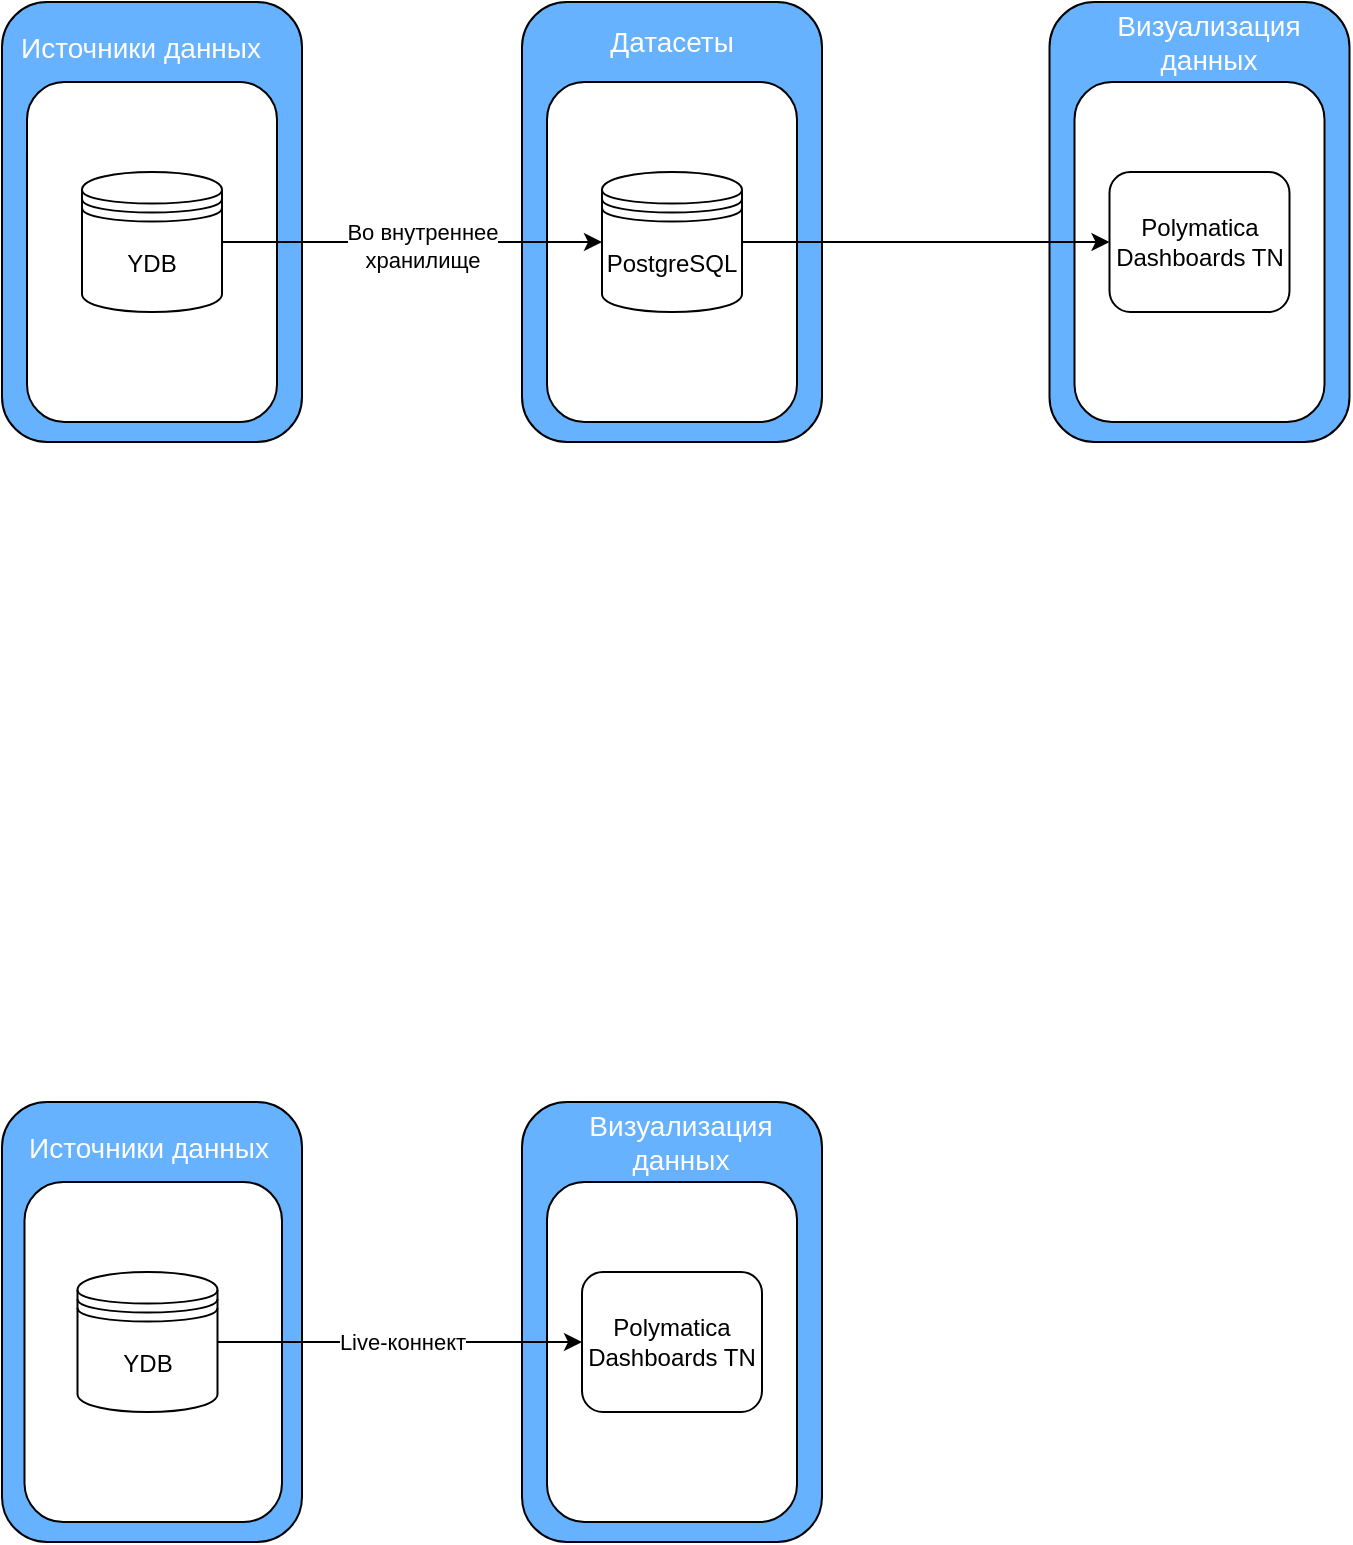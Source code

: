 <mxfile version="26.0.4" pages="10">
  <diagram name="YDB_v1" id="C7OSRYrNuouZH7E-v7BA">
    <mxGraphModel dx="1050" dy="661" grid="1" gridSize="10" guides="1" tooltips="1" connect="1" arrows="1" fold="1" page="1" pageScale="1" pageWidth="827" pageHeight="1169" math="0" shadow="0">
      <root>
        <mxCell id="0" />
        <mxCell id="1" parent="0" />
        <mxCell id="IQb5sZqRNneQYxTxxwIh-19" value="" style="rounded=1;whiteSpace=wrap;html=1;fillColor=#66B2FF;" parent="1" vertex="1">
          <mxGeometry x="300" y="110" width="150" height="220" as="geometry" />
        </mxCell>
        <mxCell id="IQb5sZqRNneQYxTxxwIh-16" value="" style="rounded=1;whiteSpace=wrap;html=1;fillColor=#66B2FF;" parent="1" vertex="1">
          <mxGeometry x="40" y="110" width="150" height="220" as="geometry" />
        </mxCell>
        <mxCell id="IQb5sZqRNneQYxTxxwIh-15" value="" style="rounded=1;whiteSpace=wrap;html=1;" parent="1" vertex="1">
          <mxGeometry x="312.5" y="150" width="125" height="170" as="geometry" />
        </mxCell>
        <mxCell id="IQb5sZqRNneQYxTxxwIh-14" value="" style="rounded=1;whiteSpace=wrap;html=1;rotation=0;" parent="1" vertex="1">
          <mxGeometry x="52.5" y="150" width="125" height="170" as="geometry" />
        </mxCell>
        <mxCell id="IQb5sZqRNneQYxTxxwIh-2" value="YDB" style="shape=datastore;whiteSpace=wrap;html=1;" parent="1" vertex="1">
          <mxGeometry x="80" y="195" width="70" height="70" as="geometry" />
        </mxCell>
        <mxCell id="IQb5sZqRNneQYxTxxwIh-3" value="PostgreSQL" style="shape=datastore;whiteSpace=wrap;html=1;" parent="1" vertex="1">
          <mxGeometry x="340" y="195" width="70" height="70" as="geometry" />
        </mxCell>
        <mxCell id="IQb5sZqRNneQYxTxxwIh-4" value="" style="endArrow=classic;html=1;rounded=0;entryX=0;entryY=0.5;entryDx=0;entryDy=0;exitX=1;exitY=0.5;exitDx=0;exitDy=0;" parent="1" source="IQb5sZqRNneQYxTxxwIh-2" target="IQb5sZqRNneQYxTxxwIh-3" edge="1">
          <mxGeometry relative="1" as="geometry">
            <mxPoint x="140" y="-10" as="sourcePoint" />
            <mxPoint x="300" y="-10" as="targetPoint" />
          </mxGeometry>
        </mxCell>
        <mxCell id="IQb5sZqRNneQYxTxxwIh-5" value="Label" style="edgeLabel;resizable=0;html=1;;align=center;verticalAlign=middle;" parent="IQb5sZqRNneQYxTxxwIh-4" connectable="0" vertex="1">
          <mxGeometry relative="1" as="geometry" />
        </mxCell>
        <mxCell id="IQb5sZqRNneQYxTxxwIh-18" value="Во внутреннее&lt;div&gt;хранилище&lt;/div&gt;" style="edgeLabel;html=1;align=center;verticalAlign=middle;resizable=0;points=[];" parent="IQb5sZqRNneQYxTxxwIh-4" vertex="1" connectable="0">
          <mxGeometry x="0.049" y="-2" relative="1" as="geometry">
            <mxPoint as="offset" />
          </mxGeometry>
        </mxCell>
        <mxCell id="IQb5sZqRNneQYxTxxwIh-17" value="&lt;font color=&quot;#ffffff&quot; style=&quot;font-size: 14px; font-weight: normal;&quot;&gt;Источники данных&lt;/font&gt;" style="text;strokeColor=none;fillColor=none;html=1;fontSize=24;fontStyle=1;verticalAlign=middle;align=center;" parent="1" vertex="1">
          <mxGeometry x="43.75" y="115" width="130" height="30" as="geometry" />
        </mxCell>
        <mxCell id="IQb5sZqRNneQYxTxxwIh-23" value="" style="rounded=1;whiteSpace=wrap;html=1;fillColor=#66B2FF;" parent="1" vertex="1">
          <mxGeometry x="40" y="660" width="150" height="220" as="geometry" />
        </mxCell>
        <mxCell id="IQb5sZqRNneQYxTxxwIh-25" value="" style="rounded=1;whiteSpace=wrap;html=1;rotation=0;" parent="1" vertex="1">
          <mxGeometry x="51.25" y="700" width="128.75" height="170" as="geometry" />
        </mxCell>
        <mxCell id="IQb5sZqRNneQYxTxxwIh-26" value="YDB" style="shape=datastore;whiteSpace=wrap;html=1;" parent="1" vertex="1">
          <mxGeometry x="77.75" y="745" width="70" height="70" as="geometry" />
        </mxCell>
        <mxCell id="IQb5sZqRNneQYxTxxwIh-31" value="&lt;font color=&quot;#ffffff&quot; style=&quot;font-size: 14px; font-weight: normal;&quot;&gt;Источники данных&lt;/font&gt;" style="text;strokeColor=none;fillColor=none;html=1;fontSize=24;fontStyle=1;verticalAlign=middle;align=center;" parent="1" vertex="1">
          <mxGeometry x="47.5" y="665" width="130" height="30" as="geometry" />
        </mxCell>
        <mxCell id="IQb5sZqRNneQYxTxxwIh-34" value="" style="rounded=1;whiteSpace=wrap;html=1;fillColor=#66B2FF;rotation=0;" parent="1" vertex="1">
          <mxGeometry x="563.75" y="110" width="150" height="220" as="geometry" />
        </mxCell>
        <mxCell id="IQb5sZqRNneQYxTxxwIh-35" value="" style="rounded=1;whiteSpace=wrap;html=1;rotation=0;" parent="1" vertex="1">
          <mxGeometry x="576.25" y="150" width="125" height="170" as="geometry" />
        </mxCell>
        <mxCell id="IQb5sZqRNneQYxTxxwIh-20" value="&lt;font color=&quot;#ffffff&quot; style=&quot;font-size: 14px;&quot;&gt;Визуализация данных&lt;/font&gt;" style="text;html=1;align=center;verticalAlign=middle;whiteSpace=wrap;rounded=0;" parent="1" vertex="1">
          <mxGeometry x="581.5" y="110" width="122.5" height="40" as="geometry" />
        </mxCell>
        <mxCell id="IQb5sZqRNneQYxTxxwIh-36" value="&lt;font color=&quot;#ffffff&quot; style=&quot;font-size: 14px;&quot;&gt;Датасеты&lt;/font&gt;" style="text;html=1;align=center;verticalAlign=middle;whiteSpace=wrap;rounded=0;" parent="1" vertex="1">
          <mxGeometry x="345" y="115" width="60" height="30" as="geometry" />
        </mxCell>
        <mxCell id="IQb5sZqRNneQYxTxxwIh-21" value="Polymatica Dashboards TN" style="rounded=1;whiteSpace=wrap;html=1;" parent="1" vertex="1">
          <mxGeometry x="593.75" y="195" width="90" height="70" as="geometry" />
        </mxCell>
        <mxCell id="IQb5sZqRNneQYxTxxwIh-38" style="edgeStyle=orthogonalEdgeStyle;rounded=0;orthogonalLoop=1;jettySize=auto;html=1;exitX=1;exitY=0.5;exitDx=0;exitDy=0;entryX=0;entryY=0.5;entryDx=0;entryDy=0;" parent="1" source="IQb5sZqRNneQYxTxxwIh-3" target="IQb5sZqRNneQYxTxxwIh-21" edge="1">
          <mxGeometry relative="1" as="geometry" />
        </mxCell>
        <mxCell id="IQb5sZqRNneQYxTxxwIh-39" value="" style="rounded=1;whiteSpace=wrap;html=1;fillColor=#66B2FF;rotation=0;" parent="1" vertex="1">
          <mxGeometry x="300" y="660" width="150" height="220" as="geometry" />
        </mxCell>
        <mxCell id="IQb5sZqRNneQYxTxxwIh-40" value="" style="rounded=1;whiteSpace=wrap;html=1;rotation=0;" parent="1" vertex="1">
          <mxGeometry x="312.5" y="700" width="125" height="170" as="geometry" />
        </mxCell>
        <mxCell id="IQb5sZqRNneQYxTxxwIh-41" value="&lt;font color=&quot;#ffffff&quot; style=&quot;font-size: 14px;&quot;&gt;Визуализация данных&lt;/font&gt;" style="text;html=1;align=center;verticalAlign=middle;whiteSpace=wrap;rounded=0;" parent="1" vertex="1">
          <mxGeometry x="317.75" y="660" width="122.5" height="40" as="geometry" />
        </mxCell>
        <mxCell id="IQb5sZqRNneQYxTxxwIh-42" value="Polymatica Dashboards TN" style="rounded=1;whiteSpace=wrap;html=1;" parent="1" vertex="1">
          <mxGeometry x="330" y="745" width="90" height="70" as="geometry" />
        </mxCell>
        <mxCell id="IQb5sZqRNneQYxTxxwIh-28" value="" style="endArrow=classic;html=1;rounded=0;exitX=1;exitY=0.5;exitDx=0;exitDy=0;" parent="1" source="IQb5sZqRNneQYxTxxwIh-26" edge="1">
          <mxGeometry relative="1" as="geometry">
            <mxPoint x="143.75" y="540" as="sourcePoint" />
            <mxPoint x="330" y="780" as="targetPoint" />
          </mxGeometry>
        </mxCell>
        <mxCell id="IQb5sZqRNneQYxTxxwIh-29" value="Label" style="edgeLabel;resizable=0;html=1;;align=center;verticalAlign=middle;" parent="IQb5sZqRNneQYxTxxwIh-28" connectable="0" vertex="1">
          <mxGeometry relative="1" as="geometry" />
        </mxCell>
        <mxCell id="IQb5sZqRNneQYxTxxwIh-30" value="Live-коннект" style="edgeLabel;html=1;align=center;verticalAlign=middle;resizable=0;points=[];" parent="IQb5sZqRNneQYxTxxwIh-28" vertex="1" connectable="0">
          <mxGeometry x="0.049" y="-2" relative="1" as="geometry">
            <mxPoint x="-4" y="-2" as="offset" />
          </mxGeometry>
        </mxCell>
      </root>
    </mxGraphModel>
  </diagram>
  <diagram id="CycQRQJZT9dvxTCYRH_a" name="YDB_v2">
    <mxGraphModel dx="1050" dy="661" grid="1" gridSize="10" guides="1" tooltips="1" connect="1" arrows="1" fold="1" page="1" pageScale="1" pageWidth="827" pageHeight="1169" math="0" shadow="0">
      <root>
        <mxCell id="0" />
        <mxCell id="1" parent="0" />
        <mxCell id="39LMBJjZmOOkfZlVVmtk-11" value="" style="rounded=1;whiteSpace=wrap;html=1;fillColor=#66B2FF;rotation=0;" parent="1" vertex="1">
          <mxGeometry x="563.75" y="110" width="150" height="220" as="geometry" />
        </mxCell>
        <mxCell id="39LMBJjZmOOkfZlVVmtk-12" value="" style="rounded=1;whiteSpace=wrap;html=1;rotation=0;" parent="1" vertex="1">
          <mxGeometry x="576.25" y="150" width="125" height="170" as="geometry" />
        </mxCell>
        <mxCell id="39LMBJjZmOOkfZlVVmtk-1" value="" style="rounded=1;whiteSpace=wrap;html=1;fillColor=#66B2FF;" parent="1" vertex="1">
          <mxGeometry x="300" y="110" width="150" height="220" as="geometry" />
        </mxCell>
        <mxCell id="39LMBJjZmOOkfZlVVmtk-2" value="" style="rounded=1;whiteSpace=wrap;html=1;fillColor=#66B2FF;" parent="1" vertex="1">
          <mxGeometry x="40" y="40" width="150" height="360" as="geometry" />
        </mxCell>
        <mxCell id="39LMBJjZmOOkfZlVVmtk-3" value="" style="rounded=1;whiteSpace=wrap;html=1;" parent="1" vertex="1">
          <mxGeometry x="312.5" y="150" width="125" height="170" as="geometry" />
        </mxCell>
        <mxCell id="39LMBJjZmOOkfZlVVmtk-4" value="" style="rounded=1;whiteSpace=wrap;html=1;rotation=0;" parent="1" vertex="1">
          <mxGeometry x="52.5" y="80" width="125" height="310" as="geometry" />
        </mxCell>
        <mxCell id="39LMBJjZmOOkfZlVVmtk-21" style="edgeStyle=orthogonalEdgeStyle;rounded=1;orthogonalLoop=1;jettySize=auto;html=1;exitX=1;exitY=0.5;exitDx=0;exitDy=0;entryX=0;entryY=0.5;entryDx=0;entryDy=0;curved=0;" parent="1" source="39LMBJjZmOOkfZlVVmtk-5" target="39LMBJjZmOOkfZlVVmtk-6" edge="1">
          <mxGeometry relative="1" as="geometry" />
        </mxCell>
        <mxCell id="39LMBJjZmOOkfZlVVmtk-5" value="YDB&lt;div&gt;OLTP mode&lt;/div&gt;" style="shape=datastore;whiteSpace=wrap;html=1;" parent="1" vertex="1">
          <mxGeometry x="80" y="125" width="70" height="70" as="geometry" />
        </mxCell>
        <mxCell id="Y8DmGPraMoPVkwErQ-rJ-1" style="edgeStyle=orthogonalEdgeStyle;rounded=0;orthogonalLoop=1;jettySize=auto;html=1;exitX=1;exitY=0.5;exitDx=0;exitDy=0;entryX=0;entryY=0.5;entryDx=0;entryDy=0;" parent="1" source="39LMBJjZmOOkfZlVVmtk-6" target="39LMBJjZmOOkfZlVVmtk-15" edge="1">
          <mxGeometry relative="1" as="geometry" />
        </mxCell>
        <mxCell id="39LMBJjZmOOkfZlVVmtk-6" value="PostgreSQL" style="shape=datastore;whiteSpace=wrap;html=1;" parent="1" vertex="1">
          <mxGeometry x="340" y="195" width="70" height="70" as="geometry" />
        </mxCell>
        <mxCell id="39LMBJjZmOOkfZlVVmtk-10" value="&lt;font color=&quot;#ffffff&quot; style=&quot;font-size: 14px; font-weight: normal;&quot;&gt;Источники данных&lt;/font&gt;" style="text;strokeColor=none;fillColor=none;html=1;fontSize=24;fontStyle=1;verticalAlign=middle;align=center;" parent="1" vertex="1">
          <mxGeometry x="43.75" y="45" width="130" height="30" as="geometry" />
        </mxCell>
        <mxCell id="39LMBJjZmOOkfZlVVmtk-13" value="&lt;font color=&quot;#ffffff&quot; style=&quot;font-size: 14px;&quot;&gt;Визуализация данных&lt;/font&gt;" style="text;html=1;align=center;verticalAlign=middle;whiteSpace=wrap;rounded=0;" parent="1" vertex="1">
          <mxGeometry x="581.5" y="110" width="122.5" height="40" as="geometry" />
        </mxCell>
        <mxCell id="39LMBJjZmOOkfZlVVmtk-14" value="&lt;font color=&quot;#ffffff&quot; style=&quot;font-size: 14px;&quot;&gt;Датасеты&lt;/font&gt;" style="text;html=1;align=center;verticalAlign=middle;whiteSpace=wrap;rounded=0;" parent="1" vertex="1">
          <mxGeometry x="345" y="115" width="60" height="30" as="geometry" />
        </mxCell>
        <mxCell id="39LMBJjZmOOkfZlVVmtk-20" style="edgeStyle=orthogonalEdgeStyle;rounded=1;orthogonalLoop=1;jettySize=auto;html=1;exitX=1;exitY=0.5;exitDx=0;exitDy=0;entryX=0;entryY=0.5;entryDx=0;entryDy=0;curved=0;strokeColor=default;align=center;verticalAlign=middle;fontFamily=Helvetica;fontSize=11;fontColor=default;labelBackgroundColor=default;endArrow=classic;" parent="1" source="39LMBJjZmOOkfZlVVmtk-18" target="39LMBJjZmOOkfZlVVmtk-6" edge="1">
          <mxGeometry relative="1" as="geometry" />
        </mxCell>
        <mxCell id="39LMBJjZmOOkfZlVVmtk-18" value="PostgreSQL" style="shape=datastore;whiteSpace=wrap;html=1;" parent="1" vertex="1">
          <mxGeometry x="80" y="262.5" width="70" height="70" as="geometry" />
        </mxCell>
        <mxCell id="39LMBJjZmOOkfZlVVmtk-15" value="Polymatica Dashboards TN" style="rounded=1;whiteSpace=wrap;html=1;" parent="1" vertex="1">
          <mxGeometry x="593.75" y="195" width="90" height="70" as="geometry" />
        </mxCell>
      </root>
    </mxGraphModel>
  </diagram>
  <diagram id="zAkqvuvl4o3wh7JrVeKg" name="PA-cluster">
    <mxGraphModel dx="2074" dy="1140" grid="1" gridSize="10" guides="1" tooltips="1" connect="1" arrows="1" fold="1" page="1" pageScale="1" pageWidth="827" pageHeight="1169" math="0" shadow="0">
      <root>
        <mxCell id="0" />
        <mxCell id="1" parent="0" />
        <mxCell id="I4ClpxqnDc8t4JSx1x---15" value="" style="rounded=1;whiteSpace=wrap;html=1;fillColor=#66B2FF;rotation=0;" parent="1" vertex="1">
          <mxGeometry x="563.75" y="520" width="150" height="220" as="geometry" />
        </mxCell>
        <mxCell id="I4ClpxqnDc8t4JSx1x---16" value="" style="rounded=1;whiteSpace=wrap;html=1;rotation=0;" parent="1" vertex="1">
          <mxGeometry x="576.25" y="560" width="125" height="170" as="geometry" />
        </mxCell>
        <mxCell id="I4ClpxqnDc8t4JSx1x---11" value="" style="rounded=1;whiteSpace=wrap;html=1;fillColor=#66B2FF;rotation=0;" parent="1" vertex="1">
          <mxGeometry x="563.75" y="280" width="150" height="220" as="geometry" />
        </mxCell>
        <mxCell id="I4ClpxqnDc8t4JSx1x---12" value="" style="rounded=1;whiteSpace=wrap;html=1;rotation=0;" parent="1" vertex="1">
          <mxGeometry x="576.25" y="320" width="125" height="170" as="geometry" />
        </mxCell>
        <mxCell id="v2xoQwJN6eoDoinNDaAP-2" value="" style="rounded=1;whiteSpace=wrap;html=1;fillColor=#66B2FF;" parent="1" vertex="1">
          <mxGeometry x="20" y="140" width="150" height="530" as="geometry" />
        </mxCell>
        <mxCell id="v2xoQwJN6eoDoinNDaAP-4" value="" style="rounded=1;whiteSpace=wrap;html=1;rotation=0;" parent="1" vertex="1">
          <mxGeometry x="32.5" y="180" width="125" height="480" as="geometry" />
        </mxCell>
        <mxCell id="UsWtGjG9ktZwR3wqx3gP-5" value="Other" style="strokeWidth=2;html=1;shape=mxgraph.flowchart.database;whiteSpace=wrap;spacingTop=5;" parent="1" vertex="1">
          <mxGeometry x="60" y="535" width="70" height="30" as="geometry" />
        </mxCell>
        <mxCell id="I4ClpxqnDc8t4JSx1x---19" style="edgeStyle=orthogonalEdgeStyle;rounded=1;orthogonalLoop=1;jettySize=auto;html=1;exitX=1;exitY=0.5;exitDx=0;exitDy=0;exitPerimeter=0;entryX=0;entryY=0.5;entryDx=0;entryDy=0;curved=0;" parent="1" source="UsWtGjG9ktZwR3wqx3gP-4" target="gSGg3YU30_O8Tkvs_O3P-5" edge="1">
          <mxGeometry relative="1" as="geometry" />
        </mxCell>
        <mxCell id="UsWtGjG9ktZwR3wqx3gP-4" value="JDBC" style="strokeWidth=2;html=1;shape=mxgraph.flowchart.database;whiteSpace=wrap;spacingTop=5;" parent="1" vertex="1">
          <mxGeometry x="60" y="515" width="70" height="30" as="geometry" />
        </mxCell>
        <mxCell id="v2xoQwJN6eoDoinNDaAP-1" value="" style="rounded=1;whiteSpace=wrap;html=1;fillColor=#66B2FF;" parent="1" vertex="1">
          <mxGeometry x="310" y="280" width="150" height="220" as="geometry" />
        </mxCell>
        <mxCell id="v2xoQwJN6eoDoinNDaAP-3" value="" style="rounded=1;whiteSpace=wrap;html=1;" parent="1" vertex="1">
          <mxGeometry x="322.5" y="320" width="125" height="170" as="geometry" />
        </mxCell>
        <mxCell id="v2xoQwJN6eoDoinNDaAP-5" style="edgeStyle=orthogonalEdgeStyle;rounded=1;orthogonalLoop=1;jettySize=auto;html=1;exitX=1;exitY=0.5;exitDx=0;exitDy=0;entryX=0;entryY=0.5;entryDx=0;entryDy=0;curved=0;" parent="1" source="v2xoQwJN6eoDoinNDaAP-6" target="gSGg3YU30_O8Tkvs_O3P-5" edge="1">
          <mxGeometry relative="1" as="geometry">
            <mxPoint x="340" y="230" as="targetPoint" />
          </mxGeometry>
        </mxCell>
        <mxCell id="v2xoQwJN6eoDoinNDaAP-6" value="Database" style="shape=datastore;whiteSpace=wrap;html=1;" parent="1" vertex="1">
          <mxGeometry x="60" y="225" width="70" height="70" as="geometry" />
        </mxCell>
        <mxCell id="v2xoQwJN6eoDoinNDaAP-8" value="&lt;font color=&quot;#ffffff&quot; style=&quot;font-size: 14px; font-weight: normal;&quot;&gt;Источники данных&lt;/font&gt;" style="text;strokeColor=none;fillColor=none;html=1;fontSize=24;fontStyle=1;verticalAlign=middle;align=center;" parent="1" vertex="1">
          <mxGeometry x="23.75" y="145" width="130" height="30" as="geometry" />
        </mxCell>
        <mxCell id="v2xoQwJN6eoDoinNDaAP-9" value="" style="rounded=1;whiteSpace=wrap;html=1;fillColor=#66B2FF;rotation=0;" parent="1" vertex="1">
          <mxGeometry x="563.75" y="45" width="150" height="220" as="geometry" />
        </mxCell>
        <mxCell id="v2xoQwJN6eoDoinNDaAP-10" value="" style="rounded=1;whiteSpace=wrap;html=1;rotation=0;" parent="1" vertex="1">
          <mxGeometry x="576.25" y="85" width="125" height="170" as="geometry" />
        </mxCell>
        <mxCell id="v2xoQwJN6eoDoinNDaAP-12" value="&lt;font color=&quot;#ffffff&quot;&gt;&lt;span style=&quot;font-size: 14px;&quot;&gt;Server #1&lt;/span&gt;&lt;/font&gt;" style="text;html=1;align=center;verticalAlign=middle;whiteSpace=wrap;rounded=0;" parent="1" vertex="1">
          <mxGeometry x="340" y="285" width="90" height="30" as="geometry" />
        </mxCell>
        <mxCell id="v2xoQwJN6eoDoinNDaAP-14" style="edgeStyle=orthogonalEdgeStyle;rounded=1;orthogonalLoop=1;jettySize=auto;html=1;exitX=1;exitY=0.5;exitDx=0;exitDy=0;entryX=0;entryY=0.5;entryDx=0;entryDy=0;curved=0;" parent="1" source="gSGg3YU30_O8Tkvs_O3P-5" target="I4ClpxqnDc8t4JSx1x---9" edge="1">
          <mxGeometry relative="1" as="geometry">
            <mxPoint x="410" y="230" as="sourcePoint" />
            <mxPoint x="593.75" y="165" as="targetPoint" />
          </mxGeometry>
        </mxCell>
        <mxCell id="v2xoQwJN6eoDoinNDaAP-15" style="edgeStyle=orthogonalEdgeStyle;rounded=1;orthogonalLoop=1;jettySize=auto;html=1;exitX=1;exitY=0.5;exitDx=0;exitDy=0;entryX=0;entryY=0.5;entryDx=0;entryDy=0;curved=0;strokeColor=default;align=center;verticalAlign=middle;fontFamily=Helvetica;fontSize=11;fontColor=default;labelBackgroundColor=default;endArrow=classic;exitPerimeter=0;" parent="1" source="v2xoQwJN6eoDoinNDaAP-17" target="gSGg3YU30_O8Tkvs_O3P-5" edge="1">
          <mxGeometry relative="1" as="geometry">
            <mxPoint x="150" y="297.5" as="sourcePoint" />
            <mxPoint x="340" y="230" as="targetPoint" />
          </mxGeometry>
        </mxCell>
        <mxCell id="v2xoQwJN6eoDoinNDaAP-17" value="File" style="whiteSpace=wrap;html=1;shape=mxgraph.basic.document" parent="1" vertex="1">
          <mxGeometry x="60" y="365" width="70" height="70" as="geometry" />
        </mxCell>
        <mxCell id="UsWtGjG9ktZwR3wqx3gP-1" value="ODBC" style="strokeWidth=2;html=1;shape=mxgraph.flowchart.database;whiteSpace=wrap;spacingLeft=0;spacingTop=5;" parent="1" vertex="1">
          <mxGeometry x="60" y="495" width="70" height="30" as="geometry" />
        </mxCell>
        <mxCell id="gSGg3YU30_O8Tkvs_O3P-1" value="&lt;font color=&quot;#ffffff&quot;&gt;&lt;span style=&quot;font-size: 14px;&quot;&gt;Server #2&lt;/span&gt;&lt;/font&gt;" style="text;html=1;align=center;verticalAlign=middle;whiteSpace=wrap;rounded=0;" parent="1" vertex="1">
          <mxGeometry x="593.75" y="50" width="90" height="30" as="geometry" />
        </mxCell>
        <mxCell id="I4ClpxqnDc8t4JSx1x---21" style="edgeStyle=orthogonalEdgeStyle;rounded=1;orthogonalLoop=1;jettySize=auto;html=1;entryX=0;entryY=0.5;entryDx=0;entryDy=0;curved=0;" parent="1" source="gSGg3YU30_O8Tkvs_O3P-5" target="I4ClpxqnDc8t4JSx1x---14" edge="1">
          <mxGeometry relative="1" as="geometry" />
        </mxCell>
        <mxCell id="I4ClpxqnDc8t4JSx1x---22" style="edgeStyle=orthogonalEdgeStyle;rounded=1;orthogonalLoop=1;jettySize=auto;html=1;entryX=0;entryY=0.5;entryDx=0;entryDy=0;curved=0;" parent="1" source="gSGg3YU30_O8Tkvs_O3P-5" target="I4ClpxqnDc8t4JSx1x---18" edge="1">
          <mxGeometry relative="1" as="geometry" />
        </mxCell>
        <mxCell id="gSGg3YU30_O8Tkvs_O3P-5" value="PA Master" style="shape=image;html=1;verticalAlign=top;verticalLabelPosition=bottom;labelBackgroundColor=#ffffff;imageAspect=0;aspect=fixed;image=https://cdn1.iconfinder.com/data/icons/seo-and-web-development-6/32/development_globe_sphere-128.png" parent="1" vertex="1">
          <mxGeometry x="350" y="365" width="70" height="70" as="geometry" />
        </mxCell>
        <mxCell id="I4ClpxqnDc8t4JSx1x---9" value="PA Slave" style="shape=image;html=1;verticalAlign=top;verticalLabelPosition=bottom;labelBackgroundColor=#ffffff;imageAspect=0;aspect=fixed;image=https://cdn1.iconfinder.com/data/icons/seo-and-web-development-6/32/development_globe_sphere-128.png" parent="1" vertex="1">
          <mxGeometry x="603.75" y="130" width="70" height="70" as="geometry" />
        </mxCell>
        <mxCell id="I4ClpxqnDc8t4JSx1x---13" value="&lt;font color=&quot;#ffffff&quot;&gt;&lt;span style=&quot;font-size: 14px;&quot;&gt;Server #3&lt;/span&gt;&lt;/font&gt;" style="text;html=1;align=center;verticalAlign=middle;whiteSpace=wrap;rounded=0;" parent="1" vertex="1">
          <mxGeometry x="593.75" y="285" width="90" height="30" as="geometry" />
        </mxCell>
        <mxCell id="I4ClpxqnDc8t4JSx1x---14" value="PA Slave" style="shape=image;html=1;verticalAlign=top;verticalLabelPosition=bottom;labelBackgroundColor=#ffffff;imageAspect=0;aspect=fixed;image=https://cdn1.iconfinder.com/data/icons/seo-and-web-development-6/32/development_globe_sphere-128.png" parent="1" vertex="1">
          <mxGeometry x="603.75" y="365" width="70" height="70" as="geometry" />
        </mxCell>
        <mxCell id="I4ClpxqnDc8t4JSx1x---17" value="&lt;font color=&quot;#ffffff&quot;&gt;&lt;span style=&quot;font-size: 14px;&quot;&gt;Server #4&lt;/span&gt;&lt;/font&gt;" style="text;html=1;align=center;verticalAlign=middle;whiteSpace=wrap;rounded=0;" parent="1" vertex="1">
          <mxGeometry x="593.75" y="525" width="90" height="30" as="geometry" />
        </mxCell>
        <mxCell id="I4ClpxqnDc8t4JSx1x---18" value="PA Slave" style="shape=image;html=1;verticalAlign=top;verticalLabelPosition=bottom;labelBackgroundColor=#ffffff;imageAspect=0;aspect=fixed;image=https://cdn1.iconfinder.com/data/icons/seo-and-web-development-6/32/development_globe_sphere-128.png" parent="1" vertex="1">
          <mxGeometry x="603.75" y="605" width="70" height="70" as="geometry" />
        </mxCell>
      </root>
    </mxGraphModel>
  </diagram>
  <diagram name="PA-cluster_v2" id="kgbY9mmlYbhSaQBnAIGx">
    <mxGraphModel dx="1235" dy="778" grid="1" gridSize="10" guides="1" tooltips="1" connect="1" arrows="1" fold="1" page="1" pageScale="1" pageWidth="1169" pageHeight="827" math="0" shadow="0">
      <root>
        <mxCell id="BC4szQIssQrzn8wiqJx_-0" />
        <mxCell id="BC4szQIssQrzn8wiqJx_-1" parent="BC4szQIssQrzn8wiqJx_-0" />
        <mxCell id="HVfQ9R8C9olwwlzY_nE2-5" value="&lt;div&gt;&lt;br&gt;&lt;/div&gt;Slave-узлы" style="rounded=0;whiteSpace=wrap;html=1;dashed=1;verticalAlign=bottom;align=left;labelPosition=center;verticalLabelPosition=middle;fontStyle=1;fontSize=13;spacingLeft=2;" vertex="1" parent="BC4szQIssQrzn8wiqJx_-1">
          <mxGeometry y="600" width="750" height="270" as="geometry" />
        </mxCell>
        <mxCell id="BC4szQIssQrzn8wiqJx_-2" value="&lt;span&gt;Server #4&lt;/span&gt;" style="rounded=1;whiteSpace=wrap;html=1;fillColor=#66B2FF;rotation=0;verticalAlign=top;fontColor=#FFFFFF;fontStyle=1;fontSize=13;" vertex="1" parent="BC4szQIssQrzn8wiqJx_-1">
          <mxGeometry x="580" y="625" width="150" height="220" as="geometry" />
        </mxCell>
        <mxCell id="BC4szQIssQrzn8wiqJx_-3" value="" style="rounded=1;whiteSpace=wrap;html=1;rotation=0;" vertex="1" parent="BC4szQIssQrzn8wiqJx_-1">
          <mxGeometry x="592.5" y="665" width="125" height="170" as="geometry" />
        </mxCell>
        <mxCell id="BC4szQIssQrzn8wiqJx_-4" value="&lt;span&gt;Server #3&lt;/span&gt;" style="rounded=1;whiteSpace=wrap;html=1;fillColor=#66B2FF;rotation=0;fontColor=#FFFFFF;verticalAlign=top;fontStyle=1;fontSize=13;" vertex="1" parent="BC4szQIssQrzn8wiqJx_-1">
          <mxGeometry x="300" y="625" width="150" height="220" as="geometry" />
        </mxCell>
        <mxCell id="BC4szQIssQrzn8wiqJx_-5" value="" style="rounded=1;whiteSpace=wrap;html=1;rotation=0;" vertex="1" parent="BC4szQIssQrzn8wiqJx_-1">
          <mxGeometry x="312.5" y="665" width="125" height="170" as="geometry" />
        </mxCell>
        <mxCell id="BC4szQIssQrzn8wiqJx_-6" value="&lt;span style=&quot;text-wrap-mode: nowrap;&quot;&gt;Источники&amp;nbsp;&lt;/span&gt;&lt;div&gt;&lt;span style=&quot;text-wrap-mode: nowrap;&quot;&gt;данных&lt;/span&gt;&lt;/div&gt;" style="rounded=1;whiteSpace=wrap;html=1;fillColor=#66B2FF;fontColor=#FFFFFF;verticalAlign=top;fontSize=13;fontStyle=1" vertex="1" parent="BC4szQIssQrzn8wiqJx_-1">
          <mxGeometry x="870" y="320" width="150" height="530" as="geometry" />
        </mxCell>
        <mxCell id="BC4szQIssQrzn8wiqJx_-7" value="" style="rounded=1;whiteSpace=wrap;html=1;rotation=0;" vertex="1" parent="BC4szQIssQrzn8wiqJx_-1">
          <mxGeometry x="882.5" y="360" width="125" height="480" as="geometry" />
        </mxCell>
        <mxCell id="BC4szQIssQrzn8wiqJx_-8" value="Other" style="strokeWidth=2;html=1;shape=mxgraph.flowchart.database;whiteSpace=wrap;spacingTop=5;" vertex="1" parent="BC4szQIssQrzn8wiqJx_-1">
          <mxGeometry x="910" y="715" width="70" height="30" as="geometry" />
        </mxCell>
        <mxCell id="BC4szQIssQrzn8wiqJx_-10" value="JDBC" style="strokeWidth=2;html=1;shape=mxgraph.flowchart.database;whiteSpace=wrap;spacingTop=5;" vertex="1" parent="BC4szQIssQrzn8wiqJx_-1">
          <mxGeometry x="910" y="695" width="70" height="30" as="geometry" />
        </mxCell>
        <mxCell id="BC4szQIssQrzn8wiqJx_-11" value="&lt;span&gt;Server #1&lt;/span&gt;" style="rounded=1;whiteSpace=wrap;html=1;fillColor=#66B2FF;verticalAlign=top;fontColor=#FFFFFF;fontSize=13;fontStyle=1" vertex="1" parent="BC4szQIssQrzn8wiqJx_-1">
          <mxGeometry x="300.5" y="320" width="150" height="220" as="geometry" />
        </mxCell>
        <mxCell id="BC4szQIssQrzn8wiqJx_-12" value="" style="rounded=1;whiteSpace=wrap;html=1;" vertex="1" parent="BC4szQIssQrzn8wiqJx_-1">
          <mxGeometry x="313" y="360" width="125" height="170" as="geometry" />
        </mxCell>
        <mxCell id="BC4szQIssQrzn8wiqJx_-14" value="Database" style="shape=datastore;whiteSpace=wrap;html=1;labelPosition=center;verticalLabelPosition=bottom;align=center;verticalAlign=top;fontStyle=1" vertex="1" parent="BC4szQIssQrzn8wiqJx_-1">
          <mxGeometry x="910" y="405" width="70" height="70" as="geometry" />
        </mxCell>
        <mxCell id="BC4szQIssQrzn8wiqJx_-16" value="&lt;span&gt;Server #2&lt;/span&gt;" style="rounded=1;whiteSpace=wrap;html=1;fillColor=#66B2FF;rotation=0;verticalAlign=top;fontColor=#FFFFFF;fontStyle=1;fontSize=13;" vertex="1" parent="BC4szQIssQrzn8wiqJx_-1">
          <mxGeometry x="20" y="625" width="150" height="220" as="geometry" />
        </mxCell>
        <mxCell id="BC4szQIssQrzn8wiqJx_-17" value="" style="rounded=1;whiteSpace=wrap;html=1;rotation=0;" vertex="1" parent="BC4szQIssQrzn8wiqJx_-1">
          <mxGeometry x="32.5" y="665" width="125" height="170" as="geometry" />
        </mxCell>
        <mxCell id="BC4szQIssQrzn8wiqJx_-19" style="edgeStyle=orthogonalEdgeStyle;rounded=1;orthogonalLoop=1;jettySize=auto;html=1;exitX=0.5;exitY=1;exitDx=0;exitDy=0;curved=0;startArrow=classic;startFill=1;strokeWidth=2;" edge="1" parent="BC4szQIssQrzn8wiqJx_-1" source="BC4szQIssQrzn8wiqJx_-11" target="BC4szQIssQrzn8wiqJx_-16">
          <mxGeometry relative="1" as="geometry">
            <mxPoint x="400.5" y="110" as="sourcePoint" />
            <mxPoint x="584.25" y="45" as="targetPoint" />
          </mxGeometry>
        </mxCell>
        <mxCell id="BC4szQIssQrzn8wiqJx_-21" value="File" style="whiteSpace=wrap;html=1;shape=mxgraph.basic.document;verticalAlign=top;labelPosition=center;verticalLabelPosition=bottom;align=center;fontStyle=1" vertex="1" parent="BC4szQIssQrzn8wiqJx_-1">
          <mxGeometry x="910" y="545" width="70" height="70" as="geometry" />
        </mxCell>
        <mxCell id="BC4szQIssQrzn8wiqJx_-22" value="ODBC" style="strokeWidth=2;html=1;shape=mxgraph.flowchart.database;whiteSpace=wrap;spacingLeft=0;spacingTop=5;" vertex="1" parent="BC4szQIssQrzn8wiqJx_-1">
          <mxGeometry x="910" y="675" width="70" height="30" as="geometry" />
        </mxCell>
        <mxCell id="BC4szQIssQrzn8wiqJx_-24" style="edgeStyle=orthogonalEdgeStyle;rounded=1;orthogonalLoop=1;jettySize=auto;html=1;entryX=0.5;entryY=0;entryDx=0;entryDy=0;curved=0;exitX=0.5;exitY=1;exitDx=0;exitDy=0;startArrow=classic;startFill=1;strokeWidth=2;" edge="1" parent="BC4szQIssQrzn8wiqJx_-1" source="BC4szQIssQrzn8wiqJx_-11" target="BC4szQIssQrzn8wiqJx_-4">
          <mxGeometry relative="1" as="geometry" />
        </mxCell>
        <mxCell id="BC4szQIssQrzn8wiqJx_-25" style="edgeStyle=orthogonalEdgeStyle;rounded=1;orthogonalLoop=1;jettySize=auto;html=1;entryX=0.5;entryY=0;entryDx=0;entryDy=0;curved=0;exitX=0.5;exitY=1;exitDx=0;exitDy=0;strokeWidth=2;startArrow=classic;startFill=1;" edge="1" parent="BC4szQIssQrzn8wiqJx_-1" source="BC4szQIssQrzn8wiqJx_-11" target="BC4szQIssQrzn8wiqJx_-2">
          <mxGeometry relative="1" as="geometry" />
        </mxCell>
        <mxCell id="BC4szQIssQrzn8wiqJx_-26" value="PA Master" style="shape=image;html=1;verticalAlign=top;verticalLabelPosition=bottom;labelBackgroundColor=#ffffff;imageAspect=0;aspect=fixed;image=https://cdn1.iconfinder.com/data/icons/seo-and-web-development-6/32/development_globe_sphere-128.png" vertex="1" parent="BC4szQIssQrzn8wiqJx_-1">
          <mxGeometry x="340.5" y="405" width="70" height="70" as="geometry" />
        </mxCell>
        <mxCell id="BC4szQIssQrzn8wiqJx_-27" value="PA Slave" style="shape=image;html=1;verticalAlign=top;verticalLabelPosition=bottom;labelBackgroundColor=#ffffff;imageAspect=0;aspect=fixed;image=https://cdn1.iconfinder.com/data/icons/seo-and-web-development-6/32/development_globe_sphere-128.png;fontStyle=1" vertex="1" parent="BC4szQIssQrzn8wiqJx_-1">
          <mxGeometry x="62.5" y="710" width="70" height="70" as="geometry" />
        </mxCell>
        <mxCell id="BC4szQIssQrzn8wiqJx_-29" value="PA Slave" style="shape=image;html=1;verticalAlign=top;verticalLabelPosition=bottom;labelBackgroundColor=#ffffff;imageAspect=0;aspect=fixed;image=https://cdn1.iconfinder.com/data/icons/seo-and-web-development-6/32/development_globe_sphere-128.png;fontStyle=1" vertex="1" parent="BC4szQIssQrzn8wiqJx_-1">
          <mxGeometry x="340" y="710" width="70" height="70" as="geometry" />
        </mxCell>
        <mxCell id="BC4szQIssQrzn8wiqJx_-31" value="PA Slave" style="shape=image;html=1;verticalAlign=top;verticalLabelPosition=bottom;labelBackgroundColor=#ffffff;imageAspect=0;aspect=fixed;image=https://cdn1.iconfinder.com/data/icons/seo-and-web-development-6/32/development_globe_sphere-128.png;fontStyle=1" vertex="1" parent="BC4szQIssQrzn8wiqJx_-1">
          <mxGeometry x="620" y="710" width="70" height="70" as="geometry" />
        </mxCell>
        <mxCell id="Vj-ElNkni9zt4C1KA1Vx-0" style="rounded=1;orthogonalLoop=1;jettySize=auto;html=1;entryX=1;entryY=0.5;entryDx=0;entryDy=0;startArrow=none;startFill=0;strokeWidth=2;exitX=0.031;exitY=0.179;exitDx=0;exitDy=0;exitPerimeter=0;edgeStyle=orthogonalEdgeStyle;" edge="1" parent="BC4szQIssQrzn8wiqJx_-1" source="BC4szQIssQrzn8wiqJx_-7" target="BC4szQIssQrzn8wiqJx_-12">
          <mxGeometry relative="1" as="geometry">
            <mxPoint x="810" y="445" as="sourcePoint" />
          </mxGeometry>
        </mxCell>
        <mxCell id="HVfQ9R8C9olwwlzY_nE2-0" value="Клиентское&amp;nbsp;&lt;div&gt;приложение&lt;/div&gt;" style="rounded=1;whiteSpace=wrap;html=1;fillColor=#66B2FF;fontColor=#FFFFFF;labelPosition=center;verticalLabelPosition=middle;align=center;verticalAlign=top;spacingTop=0;spacing=2;fontStyle=1;fontSize=13;" vertex="1" parent="BC4szQIssQrzn8wiqJx_-1">
          <mxGeometry x="22.5" y="320" width="150" height="220" as="geometry" />
        </mxCell>
        <mxCell id="HVfQ9R8C9olwwlzY_nE2-7" style="edgeStyle=orthogonalEdgeStyle;rounded=1;orthogonalLoop=1;jettySize=auto;html=1;exitX=1;exitY=0.5;exitDx=0;exitDy=0;entryX=0;entryY=0.5;entryDx=0;entryDy=0;curved=0;startArrow=classic;startFill=1;strokeWidth=2;" edge="1" parent="BC4szQIssQrzn8wiqJx_-1" source="HVfQ9R8C9olwwlzY_nE2-1" target="BC4szQIssQrzn8wiqJx_-12">
          <mxGeometry relative="1" as="geometry" />
        </mxCell>
        <mxCell id="HVfQ9R8C9olwwlzY_nE2-1" value="" style="rounded=1;whiteSpace=wrap;html=1;rotation=0;" vertex="1" parent="BC4szQIssQrzn8wiqJx_-1">
          <mxGeometry x="35.5" y="360" width="125" height="170" as="geometry" />
        </mxCell>
        <mxCell id="HVfQ9R8C9olwwlzY_nE2-2" value="Веб-клиент" style="sketch=0;outlineConnect=0;fontColor=#232F3E;gradientColor=none;fillColor=#232F3D;strokeColor=none;dashed=0;verticalLabelPosition=bottom;verticalAlign=top;align=center;html=1;fontSize=12;fontStyle=1;aspect=fixed;pointerEvents=1;shape=mxgraph.aws4.client;" vertex="1" parent="BC4szQIssQrzn8wiqJx_-1">
          <mxGeometry x="63" y="410.88" width="70" height="68.24" as="geometry" />
        </mxCell>
      </root>
    </mxGraphModel>
  </diagram>
  <diagram id="5ZkrY96yM3ZGY0qlJAiX" name="PA-cluster_2_v1">
    <mxGraphModel dx="2440" dy="1341" grid="1" gridSize="10" guides="1" tooltips="1" connect="1" arrows="1" fold="1" page="1" pageScale="1" pageWidth="1169" pageHeight="827" math="0" shadow="0">
      <root>
        <mxCell id="0" />
        <mxCell id="1" parent="0" />
        <mxCell id="zghtrdZSJm3pvbIgBXX0-176" value="" style="rounded=0;whiteSpace=wrap;html=1;strokeColor=none;opacity=0;fontSize=14;" vertex="1" parent="1">
          <mxGeometry x="610" y="1355" width="90" height="110" as="geometry" />
        </mxCell>
        <mxCell id="zghtrdZSJm3pvbIgBXX0-226" value="" style="rounded=0;whiteSpace=wrap;html=1;strokeColor=none;opacity=0;" vertex="1" parent="1">
          <mxGeometry x="890" y="1250" width="120" height="310" as="geometry" />
        </mxCell>
        <mxCell id="zghtrdZSJm3pvbIgBXX0-7" value="" style="rounded=0;whiteSpace=wrap;html=1;strokeColor=none;opacity=0;" vertex="1" parent="1">
          <mxGeometry x="420" y="580" width="70" height="80" as="geometry" />
        </mxCell>
        <mxCell id="QVlkPiVy0YhddwgEQc7a-5" value="Источники данных" style="rounded=1;whiteSpace=wrap;html=1;strokeWidth=2;strokeColor=#0000FF;verticalAlign=top;fontSize=14;fontStyle=1" parent="1" vertex="1">
          <mxGeometry x="610" y="70" width="110" height="290" as="geometry" />
        </mxCell>
        <mxCell id="Crykv5mqERcpsCl8l9cI-1" value="" style="rounded=0;whiteSpace=wrap;html=1;strokeColor=none;opacity=0;" parent="1" vertex="1">
          <mxGeometry x="628" y="122.5" width="65" height="65" as="geometry" />
        </mxCell>
        <mxCell id="Crykv5mqERcpsCl8l9cI-2" value="" style="rounded=0;whiteSpace=wrap;html=1;strokeColor=none;opacity=0;" parent="1" vertex="1">
          <mxGeometry x="628" y="197.5" width="65" height="65" as="geometry" />
        </mxCell>
        <mxCell id="A1h7gI5JFBrF_3tYyRFv-13" value="" style="rounded=0;whiteSpace=wrap;html=1;strokeColor=none;opacity=0;" parent="1" vertex="1">
          <mxGeometry x="20" y="130" width="270" height="200" as="geometry" />
        </mxCell>
        <mxCell id="A1h7gI5JFBrF_3tYyRFv-16" style="edgeStyle=orthogonalEdgeStyle;rounded=0;orthogonalLoop=1;jettySize=auto;html=1;exitX=0;exitY=0.361;exitDx=0;exitDy=0;entryX=1;entryY=0.5;entryDx=0;entryDy=0;exitPerimeter=0;startArrow=classic;startFill=1;strokeWidth=2;" parent="1" source="A1h7gI5JFBrF_3tYyRFv-11" target="A1h7gI5JFBrF_3tYyRFv-13" edge="1">
          <mxGeometry relative="1" as="geometry" />
        </mxCell>
        <mxCell id="A1h7gI5JFBrF_3tYyRFv-11" value="" style="rounded=0;whiteSpace=wrap;html=1;strokeColor=none;opacity=0;" parent="1" vertex="1">
          <mxGeometry x="400" y="190" width="90" height="110" as="geometry" />
        </mxCell>
        <mxCell id="G6ZCYnDbYn_422bs6-S7-37" value="Slave-узлы" style="rounded=1;whiteSpace=wrap;html=1;strokeWidth=2;strokeColor=#0000FF;verticalAlign=top;fontSize=14;fontStyle=1" parent="1" vertex="1">
          <mxGeometry x="30" y="140" width="250" height="180" as="geometry" />
        </mxCell>
        <mxCell id="G6ZCYnDbYn_422bs6-S7-11" value="" style="group" parent="1" vertex="1" connectable="0">
          <mxGeometry x="50" y="180" width="50" height="50" as="geometry" />
        </mxCell>
        <mxCell id="G6ZCYnDbYn_422bs6-S7-1" value="" style="rounded=1;whiteSpace=wrap;html=1;strokeWidth=2;" parent="G6ZCYnDbYn_422bs6-S7-11" vertex="1">
          <mxGeometry width="50" height="50" as="geometry" />
        </mxCell>
        <mxCell id="G6ZCYnDbYn_422bs6-S7-2" value="" style="endArrow=none;html=1;rounded=0;exitX=0;exitY=0.5;exitDx=0;exitDy=0;entryX=1;entryY=0.5;entryDx=0;entryDy=0;strokeWidth=2;" parent="G6ZCYnDbYn_422bs6-S7-11" source="G6ZCYnDbYn_422bs6-S7-1" target="G6ZCYnDbYn_422bs6-S7-1" edge="1">
          <mxGeometry width="50" height="50" relative="1" as="geometry">
            <mxPoint x="30" y="50" as="sourcePoint" />
            <mxPoint x="80" as="targetPoint" />
          </mxGeometry>
        </mxCell>
        <mxCell id="G6ZCYnDbYn_422bs6-S7-3" value="" style="endArrow=none;html=1;rounded=0;strokeWidth=2;" parent="G6ZCYnDbYn_422bs6-S7-11" edge="1">
          <mxGeometry width="50" height="50" relative="1" as="geometry">
            <mxPoint x="5" y="15" as="sourcePoint" />
            <mxPoint x="25" y="15" as="targetPoint" />
          </mxGeometry>
        </mxCell>
        <mxCell id="G6ZCYnDbYn_422bs6-S7-6" value="" style="endArrow=none;html=1;rounded=0;strokeWidth=2;" parent="G6ZCYnDbYn_422bs6-S7-11" edge="1">
          <mxGeometry width="50" height="50" relative="1" as="geometry">
            <mxPoint x="5" y="35" as="sourcePoint" />
            <mxPoint x="25" y="35" as="targetPoint" />
          </mxGeometry>
        </mxCell>
        <mxCell id="G6ZCYnDbYn_422bs6-S7-12" value="" style="group" parent="1" vertex="1" connectable="0">
          <mxGeometry x="130" y="180" width="50" height="50" as="geometry" />
        </mxCell>
        <mxCell id="G6ZCYnDbYn_422bs6-S7-13" value="" style="rounded=1;whiteSpace=wrap;html=1;strokeWidth=2;" parent="G6ZCYnDbYn_422bs6-S7-12" vertex="1">
          <mxGeometry width="50" height="50" as="geometry" />
        </mxCell>
        <mxCell id="G6ZCYnDbYn_422bs6-S7-14" value="" style="endArrow=none;html=1;rounded=0;exitX=0;exitY=0.5;exitDx=0;exitDy=0;entryX=1;entryY=0.5;entryDx=0;entryDy=0;strokeWidth=2;" parent="G6ZCYnDbYn_422bs6-S7-12" source="G6ZCYnDbYn_422bs6-S7-13" target="G6ZCYnDbYn_422bs6-S7-13" edge="1">
          <mxGeometry width="50" height="50" relative="1" as="geometry">
            <mxPoint x="30" y="50" as="sourcePoint" />
            <mxPoint x="80" as="targetPoint" />
          </mxGeometry>
        </mxCell>
        <mxCell id="G6ZCYnDbYn_422bs6-S7-15" value="" style="endArrow=none;html=1;rounded=0;strokeWidth=2;" parent="G6ZCYnDbYn_422bs6-S7-12" edge="1">
          <mxGeometry width="50" height="50" relative="1" as="geometry">
            <mxPoint x="5" y="15" as="sourcePoint" />
            <mxPoint x="25" y="15" as="targetPoint" />
          </mxGeometry>
        </mxCell>
        <mxCell id="G6ZCYnDbYn_422bs6-S7-16" value="" style="endArrow=none;html=1;rounded=0;strokeWidth=2;" parent="G6ZCYnDbYn_422bs6-S7-12" edge="1">
          <mxGeometry width="50" height="50" relative="1" as="geometry">
            <mxPoint x="5" y="35" as="sourcePoint" />
            <mxPoint x="25" y="35" as="targetPoint" />
          </mxGeometry>
        </mxCell>
        <mxCell id="G6ZCYnDbYn_422bs6-S7-17" value="" style="group" parent="1" vertex="1" connectable="0">
          <mxGeometry x="210" y="180" width="50" height="50" as="geometry" />
        </mxCell>
        <mxCell id="G6ZCYnDbYn_422bs6-S7-18" value="" style="rounded=1;whiteSpace=wrap;html=1;strokeWidth=2;" parent="G6ZCYnDbYn_422bs6-S7-17" vertex="1">
          <mxGeometry width="50" height="50" as="geometry" />
        </mxCell>
        <mxCell id="G6ZCYnDbYn_422bs6-S7-19" value="" style="endArrow=none;html=1;rounded=0;exitX=0;exitY=0.5;exitDx=0;exitDy=0;entryX=1;entryY=0.5;entryDx=0;entryDy=0;strokeWidth=2;" parent="G6ZCYnDbYn_422bs6-S7-17" source="G6ZCYnDbYn_422bs6-S7-18" target="G6ZCYnDbYn_422bs6-S7-18" edge="1">
          <mxGeometry width="50" height="50" relative="1" as="geometry">
            <mxPoint x="30" y="50" as="sourcePoint" />
            <mxPoint x="80" as="targetPoint" />
          </mxGeometry>
        </mxCell>
        <mxCell id="G6ZCYnDbYn_422bs6-S7-20" value="" style="endArrow=none;html=1;rounded=0;strokeWidth=2;" parent="G6ZCYnDbYn_422bs6-S7-17" edge="1">
          <mxGeometry width="50" height="50" relative="1" as="geometry">
            <mxPoint x="5" y="15" as="sourcePoint" />
            <mxPoint x="25" y="15" as="targetPoint" />
          </mxGeometry>
        </mxCell>
        <mxCell id="G6ZCYnDbYn_422bs6-S7-21" value="" style="endArrow=none;html=1;rounded=0;strokeWidth=2;" parent="G6ZCYnDbYn_422bs6-S7-17" edge="1">
          <mxGeometry width="50" height="50" relative="1" as="geometry">
            <mxPoint x="5" y="35" as="sourcePoint" />
            <mxPoint x="25" y="35" as="targetPoint" />
          </mxGeometry>
        </mxCell>
        <mxCell id="G6ZCYnDbYn_422bs6-S7-22" value="" style="group" parent="1" vertex="1" connectable="0">
          <mxGeometry x="50" y="250" width="50" height="50" as="geometry" />
        </mxCell>
        <mxCell id="G6ZCYnDbYn_422bs6-S7-23" value="" style="rounded=1;whiteSpace=wrap;html=1;strokeWidth=2;" parent="G6ZCYnDbYn_422bs6-S7-22" vertex="1">
          <mxGeometry width="50" height="50" as="geometry" />
        </mxCell>
        <mxCell id="G6ZCYnDbYn_422bs6-S7-24" value="" style="endArrow=none;html=1;rounded=0;exitX=0;exitY=0.5;exitDx=0;exitDy=0;entryX=1;entryY=0.5;entryDx=0;entryDy=0;strokeWidth=2;" parent="G6ZCYnDbYn_422bs6-S7-22" source="G6ZCYnDbYn_422bs6-S7-23" target="G6ZCYnDbYn_422bs6-S7-23" edge="1">
          <mxGeometry width="50" height="50" relative="1" as="geometry">
            <mxPoint x="30" y="50" as="sourcePoint" />
            <mxPoint x="80" as="targetPoint" />
          </mxGeometry>
        </mxCell>
        <mxCell id="G6ZCYnDbYn_422bs6-S7-25" value="" style="endArrow=none;html=1;rounded=0;strokeWidth=2;" parent="G6ZCYnDbYn_422bs6-S7-22" edge="1">
          <mxGeometry width="50" height="50" relative="1" as="geometry">
            <mxPoint x="5" y="15" as="sourcePoint" />
            <mxPoint x="25" y="15" as="targetPoint" />
          </mxGeometry>
        </mxCell>
        <mxCell id="G6ZCYnDbYn_422bs6-S7-26" value="" style="endArrow=none;html=1;rounded=0;strokeWidth=2;" parent="G6ZCYnDbYn_422bs6-S7-22" edge="1">
          <mxGeometry width="50" height="50" relative="1" as="geometry">
            <mxPoint x="5" y="35" as="sourcePoint" />
            <mxPoint x="25" y="35" as="targetPoint" />
          </mxGeometry>
        </mxCell>
        <mxCell id="G6ZCYnDbYn_422bs6-S7-27" value="" style="group" parent="1" vertex="1" connectable="0">
          <mxGeometry x="130" y="250" width="50" height="50" as="geometry" />
        </mxCell>
        <mxCell id="G6ZCYnDbYn_422bs6-S7-28" value="" style="rounded=1;whiteSpace=wrap;html=1;strokeWidth=2;" parent="G6ZCYnDbYn_422bs6-S7-27" vertex="1">
          <mxGeometry width="50" height="50" as="geometry" />
        </mxCell>
        <mxCell id="G6ZCYnDbYn_422bs6-S7-29" value="" style="endArrow=none;html=1;rounded=0;exitX=0;exitY=0.5;exitDx=0;exitDy=0;entryX=1;entryY=0.5;entryDx=0;entryDy=0;strokeWidth=2;" parent="G6ZCYnDbYn_422bs6-S7-27" source="G6ZCYnDbYn_422bs6-S7-28" target="G6ZCYnDbYn_422bs6-S7-28" edge="1">
          <mxGeometry width="50" height="50" relative="1" as="geometry">
            <mxPoint x="30" y="50" as="sourcePoint" />
            <mxPoint x="80" as="targetPoint" />
          </mxGeometry>
        </mxCell>
        <mxCell id="G6ZCYnDbYn_422bs6-S7-30" value="" style="endArrow=none;html=1;rounded=0;strokeWidth=2;" parent="G6ZCYnDbYn_422bs6-S7-27" edge="1">
          <mxGeometry width="50" height="50" relative="1" as="geometry">
            <mxPoint x="5" y="15" as="sourcePoint" />
            <mxPoint x="25" y="15" as="targetPoint" />
          </mxGeometry>
        </mxCell>
        <mxCell id="G6ZCYnDbYn_422bs6-S7-31" value="" style="endArrow=none;html=1;rounded=0;strokeWidth=2;" parent="G6ZCYnDbYn_422bs6-S7-27" edge="1">
          <mxGeometry width="50" height="50" relative="1" as="geometry">
            <mxPoint x="5" y="35" as="sourcePoint" />
            <mxPoint x="25" y="35" as="targetPoint" />
          </mxGeometry>
        </mxCell>
        <mxCell id="G6ZCYnDbYn_422bs6-S7-32" value="" style="group" parent="1" vertex="1" connectable="0">
          <mxGeometry x="210" y="250" width="50" height="50" as="geometry" />
        </mxCell>
        <mxCell id="G6ZCYnDbYn_422bs6-S7-39" value="" style="group" parent="G6ZCYnDbYn_422bs6-S7-32" vertex="1" connectable="0">
          <mxGeometry width="50" height="50" as="geometry" />
        </mxCell>
        <mxCell id="G6ZCYnDbYn_422bs6-S7-33" value="" style="rounded=1;whiteSpace=wrap;html=1;strokeWidth=2;" parent="G6ZCYnDbYn_422bs6-S7-39" vertex="1">
          <mxGeometry width="50" height="50" as="geometry" />
        </mxCell>
        <mxCell id="G6ZCYnDbYn_422bs6-S7-34" value="" style="endArrow=none;html=1;rounded=0;exitX=0;exitY=0.5;exitDx=0;exitDy=0;entryX=1;entryY=0.5;entryDx=0;entryDy=0;strokeWidth=2;" parent="G6ZCYnDbYn_422bs6-S7-39" source="G6ZCYnDbYn_422bs6-S7-33" target="G6ZCYnDbYn_422bs6-S7-33" edge="1">
          <mxGeometry width="50" height="50" relative="1" as="geometry">
            <mxPoint x="30" y="50" as="sourcePoint" />
            <mxPoint x="80" as="targetPoint" />
          </mxGeometry>
        </mxCell>
        <mxCell id="G6ZCYnDbYn_422bs6-S7-35" value="" style="endArrow=none;html=1;rounded=0;strokeWidth=2;" parent="G6ZCYnDbYn_422bs6-S7-39" edge="1">
          <mxGeometry width="50" height="50" relative="1" as="geometry">
            <mxPoint x="5" y="15" as="sourcePoint" />
            <mxPoint x="25" y="15" as="targetPoint" />
          </mxGeometry>
        </mxCell>
        <mxCell id="G6ZCYnDbYn_422bs6-S7-36" value="" style="endArrow=none;html=1;rounded=0;strokeWidth=2;" parent="G6ZCYnDbYn_422bs6-S7-39" edge="1">
          <mxGeometry width="50" height="50" relative="1" as="geometry">
            <mxPoint x="5" y="35" as="sourcePoint" />
            <mxPoint x="25" y="35" as="targetPoint" />
          </mxGeometry>
        </mxCell>
        <mxCell id="G6ZCYnDbYn_422bs6-S7-41" value="Master-узел" style="rounded=1;whiteSpace=wrap;html=1;strokeWidth=2;labelPosition=center;verticalLabelPosition=bottom;align=center;verticalAlign=top;fontSize=14;fontStyle=1" parent="1" vertex="1">
          <mxGeometry x="420" y="205" width="50" height="50" as="geometry" />
        </mxCell>
        <mxCell id="G6ZCYnDbYn_422bs6-S7-42" value="" style="endArrow=none;html=1;rounded=0;exitX=0;exitY=0.5;exitDx=0;exitDy=0;entryX=1;entryY=0.5;entryDx=0;entryDy=0;strokeWidth=2;elbow=vertical;" parent="1" source="G6ZCYnDbYn_422bs6-S7-41" target="G6ZCYnDbYn_422bs6-S7-41" edge="1">
          <mxGeometry width="50" height="50" relative="1" as="geometry">
            <mxPoint x="450" y="255" as="sourcePoint" />
            <mxPoint x="500" y="205" as="targetPoint" />
          </mxGeometry>
        </mxCell>
        <mxCell id="G6ZCYnDbYn_422bs6-S7-43" value="" style="endArrow=none;html=1;rounded=0;strokeWidth=2;" parent="1" edge="1">
          <mxGeometry width="50" height="50" relative="1" as="geometry">
            <mxPoint x="425" y="220" as="sourcePoint" />
            <mxPoint x="445" y="220" as="targetPoint" />
          </mxGeometry>
        </mxCell>
        <mxCell id="G6ZCYnDbYn_422bs6-S7-44" value="" style="endArrow=none;html=1;rounded=0;strokeWidth=2;" parent="1" edge="1">
          <mxGeometry width="50" height="50" relative="1" as="geometry">
            <mxPoint x="425" y="240" as="sourcePoint" />
            <mxPoint x="445" y="240" as="targetPoint" />
          </mxGeometry>
        </mxCell>
        <mxCell id="QVlkPiVy0YhddwgEQc7a-2" value="Пользователь" style="sketch=0;outlineConnect=0;fontColor=#232F3E;gradientColor=none;strokeColor=#232F3E;fillColor=#ffffff;dashed=0;verticalLabelPosition=bottom;verticalAlign=top;align=center;html=1;fontSize=14;fontStyle=1;aspect=fixed;shape=mxgraph.aws4.resourceIcon;resIcon=mxgraph.aws4.user;" parent="1" vertex="1">
          <mxGeometry x="420" y="50" width="50" height="50" as="geometry" />
        </mxCell>
        <mxCell id="QVlkPiVy0YhddwgEQc7a-3" value="" style="endArrow=classic;startArrow=classic;html=1;rounded=0;strokeWidth=2;" parent="1" edge="1">
          <mxGeometry width="50" height="50" relative="1" as="geometry">
            <mxPoint x="445" y="190" as="sourcePoint" />
            <mxPoint x="445" y="130" as="targetPoint" />
          </mxGeometry>
        </mxCell>
        <mxCell id="A1h7gI5JFBrF_3tYyRFv-5" style="edgeStyle=orthogonalEdgeStyle;rounded=1;orthogonalLoop=1;jettySize=auto;html=1;curved=0;strokeWidth=2;entryX=1.003;entryY=0.099;entryDx=0;entryDy=0;entryPerimeter=0;exitX=0;exitY=0.5;exitDx=0;exitDy=0;" parent="1" source="Crykv5mqERcpsCl8l9cI-1" target="A1h7gI5JFBrF_3tYyRFv-11" edge="1">
          <mxGeometry relative="1" as="geometry">
            <mxPoint x="620" y="160" as="sourcePoint" />
            <mxPoint x="510" y="200" as="targetPoint" />
            <Array as="points">
              <mxPoint x="570" y="155" />
              <mxPoint x="570" y="201" />
            </Array>
          </mxGeometry>
        </mxCell>
        <mxCell id="A1h7gI5JFBrF_3tYyRFv-7" value="Native Client" style="edgeLabel;html=1;align=center;verticalAlign=bottom;resizable=0;points=[];fontColor=#000000;spacingLeft=0;" parent="A1h7gI5JFBrF_3tYyRFv-5" vertex="1" connectable="0">
          <mxGeometry x="0.455" relative="1" as="geometry">
            <mxPoint x="-5" y="-3" as="offset" />
          </mxGeometry>
        </mxCell>
        <mxCell id="QVlkPiVy0YhddwgEQc7a-7" value="" style="html=1;verticalLabelPosition=bottom;align=center;labelBackgroundColor=#ffffff;verticalAlign=top;strokeWidth=2;strokeColor=#000000;shadow=0;dashed=0;shape=mxgraph.ios7.icons.data;" parent="1" vertex="1">
          <mxGeometry x="644.5" y="130" width="41" height="50" as="geometry" />
        </mxCell>
        <mxCell id="A1h7gI5JFBrF_3tYyRFv-2" style="edgeStyle=orthogonalEdgeStyle;rounded=1;orthogonalLoop=1;jettySize=auto;html=1;curved=0;strokeWidth=2;spacing=0;entryX=0.987;entryY=0.356;entryDx=0;entryDy=0;entryPerimeter=0;exitX=0;exitY=0.5;exitDx=0;exitDy=0;" parent="1" source="Crykv5mqERcpsCl8l9cI-2" target="A1h7gI5JFBrF_3tYyRFv-11" edge="1">
          <mxGeometry relative="1" as="geometry">
            <mxPoint x="510" y="230" as="targetPoint" />
            <mxPoint x="590" y="229" as="sourcePoint" />
            <Array as="points" />
          </mxGeometry>
        </mxCell>
        <mxCell id="A1h7gI5JFBrF_3tYyRFv-3" value="JDBC/ODBC" style="edgeLabel;html=1;align=center;verticalAlign=middle;resizable=0;points=[];" parent="A1h7gI5JFBrF_3tYyRFv-2" vertex="1" connectable="0">
          <mxGeometry x="0.43" relative="1" as="geometry">
            <mxPoint x="12" as="offset" />
          </mxGeometry>
        </mxCell>
        <mxCell id="A1h7gI5JFBrF_3tYyRFv-1" value="" style="html=1;verticalLabelPosition=bottom;align=center;labelBackgroundColor=#ffffff;verticalAlign=top;strokeWidth=2;strokeColor=#000000;shadow=0;dashed=0;shape=mxgraph.ios7.icons.data;" parent="1" vertex="1">
          <mxGeometry x="644.5" y="205" width="41" height="50" as="geometry" />
        </mxCell>
        <mxCell id="A1h7gI5JFBrF_3tYyRFv-9" style="edgeStyle=orthogonalEdgeStyle;rounded=1;orthogonalLoop=1;jettySize=auto;html=1;curved=0;strokeWidth=2;exitX=0;exitY=0.5;exitDx=0;exitDy=0;entryX=1.008;entryY=0.643;entryDx=0;entryDy=0;entryPerimeter=0;" parent="1" source="A1h7gI5JFBrF_3tYyRFv-8" target="A1h7gI5JFBrF_3tYyRFv-11" edge="1">
          <mxGeometry relative="1" as="geometry">
            <mxPoint x="490" y="260" as="targetPoint" />
            <Array as="points">
              <mxPoint x="570" y="305" />
              <mxPoint x="570" y="261" />
            </Array>
          </mxGeometry>
        </mxCell>
        <mxCell id="A1h7gI5JFBrF_3tYyRFv-10" value="CSV/XLSL" style="edgeLabel;html=1;align=center;verticalAlign=top;resizable=0;points=[];" parent="A1h7gI5JFBrF_3tYyRFv-9" vertex="1" connectable="0">
          <mxGeometry x="0.6" relative="1" as="geometry">
            <mxPoint x="10" y="-5" as="offset" />
          </mxGeometry>
        </mxCell>
        <mxCell id="A1h7gI5JFBrF_3tYyRFv-8" value="" style="shape=image;html=1;verticalAlign=top;verticalLabelPosition=bottom;labelBackgroundColor=#ffffff;imageAspect=0;aspect=fixed;image=https://cdn0.iconfinder.com/data/icons/phosphor-thin-vol-3/256/microsoft-excel-logo-thin-128.png" parent="1" vertex="1">
          <mxGeometry x="632.5" y="272" width="65" height="65" as="geometry" />
        </mxCell>
        <mxCell id="zghtrdZSJm3pvbIgBXX0-2" value="Источники&amp;nbsp;&lt;div&gt;данных&lt;/div&gt;" style="rounded=1;whiteSpace=wrap;html=1;strokeWidth=2;strokeColor=#0000FF;verticalAlign=top;fontSize=14;fontStyle=1" vertex="1" parent="1">
          <mxGeometry x="620" y="500" width="100" height="200" as="geometry" />
        </mxCell>
        <mxCell id="zghtrdZSJm3pvbIgBXX0-4" value="" style="rounded=0;whiteSpace=wrap;html=1;strokeColor=none;opacity=0;" vertex="1" parent="1">
          <mxGeometry x="643.5" y="560" width="55" height="50" as="geometry" />
        </mxCell>
        <mxCell id="zghtrdZSJm3pvbIgBXX0-5" value="" style="rounded=0;whiteSpace=wrap;html=1;strokeColor=none;opacity=0;" vertex="1" parent="1">
          <mxGeometry x="30" y="500" width="270" height="240" as="geometry" />
        </mxCell>
        <mxCell id="zghtrdZSJm3pvbIgBXX0-6" style="edgeStyle=orthogonalEdgeStyle;rounded=0;orthogonalLoop=1;jettySize=auto;html=1;exitX=0;exitY=0.5;exitDx=0;exitDy=0;entryX=1;entryY=0.5;entryDx=0;entryDy=0;startArrow=classic;startFill=1;strokeWidth=2;" edge="1" parent="1" source="zghtrdZSJm3pvbIgBXX0-7" target="zghtrdZSJm3pvbIgBXX0-5">
          <mxGeometry relative="1" as="geometry" />
        </mxCell>
        <mxCell id="zghtrdZSJm3pvbIgBXX0-8" value="Slave-узлы" style="rounded=1;whiteSpace=wrap;html=1;strokeWidth=2;strokeColor=#0000FF;verticalAlign=top;fontSize=14;fontStyle=1" vertex="1" parent="1">
          <mxGeometry x="40" y="500" width="250" height="200" as="geometry" />
        </mxCell>
        <mxCell id="zghtrdZSJm3pvbIgBXX0-9" value="" style="group" vertex="1" connectable="0" parent="1">
          <mxGeometry x="60" y="560" width="50" height="50" as="geometry" />
        </mxCell>
        <mxCell id="zghtrdZSJm3pvbIgBXX0-10" value="" style="rounded=1;whiteSpace=wrap;html=1;strokeWidth=2;" vertex="1" parent="zghtrdZSJm3pvbIgBXX0-9">
          <mxGeometry width="50" height="50" as="geometry" />
        </mxCell>
        <mxCell id="zghtrdZSJm3pvbIgBXX0-11" value="" style="endArrow=none;html=1;rounded=0;exitX=0;exitY=0.5;exitDx=0;exitDy=0;entryX=1;entryY=0.5;entryDx=0;entryDy=0;strokeWidth=2;" edge="1" parent="zghtrdZSJm3pvbIgBXX0-9" source="zghtrdZSJm3pvbIgBXX0-10" target="zghtrdZSJm3pvbIgBXX0-10">
          <mxGeometry width="50" height="50" relative="1" as="geometry">
            <mxPoint x="30" y="50" as="sourcePoint" />
            <mxPoint x="80" as="targetPoint" />
          </mxGeometry>
        </mxCell>
        <mxCell id="zghtrdZSJm3pvbIgBXX0-12" value="" style="endArrow=none;html=1;rounded=0;strokeWidth=2;" edge="1" parent="zghtrdZSJm3pvbIgBXX0-9">
          <mxGeometry width="50" height="50" relative="1" as="geometry">
            <mxPoint x="5" y="15" as="sourcePoint" />
            <mxPoint x="25" y="15" as="targetPoint" />
          </mxGeometry>
        </mxCell>
        <mxCell id="zghtrdZSJm3pvbIgBXX0-13" value="" style="endArrow=none;html=1;rounded=0;strokeWidth=2;" edge="1" parent="zghtrdZSJm3pvbIgBXX0-9">
          <mxGeometry width="50" height="50" relative="1" as="geometry">
            <mxPoint x="5" y="35" as="sourcePoint" />
            <mxPoint x="25" y="35" as="targetPoint" />
          </mxGeometry>
        </mxCell>
        <mxCell id="zghtrdZSJm3pvbIgBXX0-14" value="" style="group" vertex="1" connectable="0" parent="1">
          <mxGeometry x="140" y="560" width="50" height="50" as="geometry" />
        </mxCell>
        <mxCell id="zghtrdZSJm3pvbIgBXX0-15" value="" style="rounded=1;whiteSpace=wrap;html=1;strokeWidth=2;" vertex="1" parent="zghtrdZSJm3pvbIgBXX0-14">
          <mxGeometry width="50" height="50" as="geometry" />
        </mxCell>
        <mxCell id="zghtrdZSJm3pvbIgBXX0-16" value="" style="endArrow=none;html=1;rounded=0;exitX=0;exitY=0.5;exitDx=0;exitDy=0;entryX=1;entryY=0.5;entryDx=0;entryDy=0;strokeWidth=2;" edge="1" parent="zghtrdZSJm3pvbIgBXX0-14" source="zghtrdZSJm3pvbIgBXX0-15" target="zghtrdZSJm3pvbIgBXX0-15">
          <mxGeometry width="50" height="50" relative="1" as="geometry">
            <mxPoint x="30" y="50" as="sourcePoint" />
            <mxPoint x="80" as="targetPoint" />
          </mxGeometry>
        </mxCell>
        <mxCell id="zghtrdZSJm3pvbIgBXX0-17" value="" style="endArrow=none;html=1;rounded=0;strokeWidth=2;" edge="1" parent="zghtrdZSJm3pvbIgBXX0-14">
          <mxGeometry width="50" height="50" relative="1" as="geometry">
            <mxPoint x="5" y="15" as="sourcePoint" />
            <mxPoint x="25" y="15" as="targetPoint" />
          </mxGeometry>
        </mxCell>
        <mxCell id="zghtrdZSJm3pvbIgBXX0-18" value="" style="endArrow=none;html=1;rounded=0;strokeWidth=2;" edge="1" parent="zghtrdZSJm3pvbIgBXX0-14">
          <mxGeometry width="50" height="50" relative="1" as="geometry">
            <mxPoint x="5" y="35" as="sourcePoint" />
            <mxPoint x="25" y="35" as="targetPoint" />
          </mxGeometry>
        </mxCell>
        <mxCell id="zghtrdZSJm3pvbIgBXX0-19" value="" style="group" vertex="1" connectable="0" parent="1">
          <mxGeometry x="220" y="560" width="50" height="50" as="geometry" />
        </mxCell>
        <mxCell id="zghtrdZSJm3pvbIgBXX0-20" value="" style="rounded=1;whiteSpace=wrap;html=1;strokeWidth=2;" vertex="1" parent="zghtrdZSJm3pvbIgBXX0-19">
          <mxGeometry width="50" height="50" as="geometry" />
        </mxCell>
        <mxCell id="zghtrdZSJm3pvbIgBXX0-21" value="" style="endArrow=none;html=1;rounded=0;exitX=0;exitY=0.5;exitDx=0;exitDy=0;entryX=1;entryY=0.5;entryDx=0;entryDy=0;strokeWidth=2;" edge="1" parent="zghtrdZSJm3pvbIgBXX0-19" source="zghtrdZSJm3pvbIgBXX0-20" target="zghtrdZSJm3pvbIgBXX0-20">
          <mxGeometry width="50" height="50" relative="1" as="geometry">
            <mxPoint x="30" y="50" as="sourcePoint" />
            <mxPoint x="80" as="targetPoint" />
          </mxGeometry>
        </mxCell>
        <mxCell id="zghtrdZSJm3pvbIgBXX0-22" value="" style="endArrow=none;html=1;rounded=0;strokeWidth=2;" edge="1" parent="zghtrdZSJm3pvbIgBXX0-19">
          <mxGeometry width="50" height="50" relative="1" as="geometry">
            <mxPoint x="5" y="15" as="sourcePoint" />
            <mxPoint x="25" y="15" as="targetPoint" />
          </mxGeometry>
        </mxCell>
        <mxCell id="zghtrdZSJm3pvbIgBXX0-23" value="" style="endArrow=none;html=1;rounded=0;strokeWidth=2;" edge="1" parent="zghtrdZSJm3pvbIgBXX0-19">
          <mxGeometry width="50" height="50" relative="1" as="geometry">
            <mxPoint x="5" y="35" as="sourcePoint" />
            <mxPoint x="25" y="35" as="targetPoint" />
          </mxGeometry>
        </mxCell>
        <mxCell id="zghtrdZSJm3pvbIgBXX0-24" value="" style="group" vertex="1" connectable="0" parent="1">
          <mxGeometry x="60" y="630" width="50" height="50" as="geometry" />
        </mxCell>
        <mxCell id="zghtrdZSJm3pvbIgBXX0-25" value="" style="rounded=1;whiteSpace=wrap;html=1;strokeWidth=2;" vertex="1" parent="zghtrdZSJm3pvbIgBXX0-24">
          <mxGeometry width="50" height="50" as="geometry" />
        </mxCell>
        <mxCell id="zghtrdZSJm3pvbIgBXX0-26" value="" style="endArrow=none;html=1;rounded=0;exitX=0;exitY=0.5;exitDx=0;exitDy=0;entryX=1;entryY=0.5;entryDx=0;entryDy=0;strokeWidth=2;" edge="1" parent="zghtrdZSJm3pvbIgBXX0-24" source="zghtrdZSJm3pvbIgBXX0-25" target="zghtrdZSJm3pvbIgBXX0-25">
          <mxGeometry width="50" height="50" relative="1" as="geometry">
            <mxPoint x="30" y="50" as="sourcePoint" />
            <mxPoint x="80" as="targetPoint" />
          </mxGeometry>
        </mxCell>
        <mxCell id="zghtrdZSJm3pvbIgBXX0-27" value="" style="endArrow=none;html=1;rounded=0;strokeWidth=2;" edge="1" parent="zghtrdZSJm3pvbIgBXX0-24">
          <mxGeometry width="50" height="50" relative="1" as="geometry">
            <mxPoint x="5" y="15" as="sourcePoint" />
            <mxPoint x="25" y="15" as="targetPoint" />
          </mxGeometry>
        </mxCell>
        <mxCell id="zghtrdZSJm3pvbIgBXX0-28" value="" style="endArrow=none;html=1;rounded=0;strokeWidth=2;" edge="1" parent="zghtrdZSJm3pvbIgBXX0-24">
          <mxGeometry width="50" height="50" relative="1" as="geometry">
            <mxPoint x="5" y="35" as="sourcePoint" />
            <mxPoint x="25" y="35" as="targetPoint" />
          </mxGeometry>
        </mxCell>
        <mxCell id="zghtrdZSJm3pvbIgBXX0-29" value="" style="group" vertex="1" connectable="0" parent="1">
          <mxGeometry x="140" y="630" width="50" height="50" as="geometry" />
        </mxCell>
        <mxCell id="zghtrdZSJm3pvbIgBXX0-30" value="" style="rounded=1;whiteSpace=wrap;html=1;strokeWidth=2;" vertex="1" parent="zghtrdZSJm3pvbIgBXX0-29">
          <mxGeometry width="50" height="50" as="geometry" />
        </mxCell>
        <mxCell id="zghtrdZSJm3pvbIgBXX0-31" value="" style="endArrow=none;html=1;rounded=0;exitX=0;exitY=0.5;exitDx=0;exitDy=0;entryX=1;entryY=0.5;entryDx=0;entryDy=0;strokeWidth=2;" edge="1" parent="zghtrdZSJm3pvbIgBXX0-29" source="zghtrdZSJm3pvbIgBXX0-30" target="zghtrdZSJm3pvbIgBXX0-30">
          <mxGeometry width="50" height="50" relative="1" as="geometry">
            <mxPoint x="30" y="50" as="sourcePoint" />
            <mxPoint x="80" as="targetPoint" />
          </mxGeometry>
        </mxCell>
        <mxCell id="zghtrdZSJm3pvbIgBXX0-32" value="" style="endArrow=none;html=1;rounded=0;strokeWidth=2;" edge="1" parent="zghtrdZSJm3pvbIgBXX0-29">
          <mxGeometry width="50" height="50" relative="1" as="geometry">
            <mxPoint x="5" y="15" as="sourcePoint" />
            <mxPoint x="25" y="15" as="targetPoint" />
          </mxGeometry>
        </mxCell>
        <mxCell id="zghtrdZSJm3pvbIgBXX0-33" value="" style="endArrow=none;html=1;rounded=0;strokeWidth=2;" edge="1" parent="zghtrdZSJm3pvbIgBXX0-29">
          <mxGeometry width="50" height="50" relative="1" as="geometry">
            <mxPoint x="5" y="35" as="sourcePoint" />
            <mxPoint x="25" y="35" as="targetPoint" />
          </mxGeometry>
        </mxCell>
        <mxCell id="zghtrdZSJm3pvbIgBXX0-34" value="" style="group" vertex="1" connectable="0" parent="1">
          <mxGeometry x="220" y="630" width="50" height="50" as="geometry" />
        </mxCell>
        <mxCell id="zghtrdZSJm3pvbIgBXX0-35" value="" style="group" vertex="1" connectable="0" parent="zghtrdZSJm3pvbIgBXX0-34">
          <mxGeometry width="50" height="50" as="geometry" />
        </mxCell>
        <mxCell id="zghtrdZSJm3pvbIgBXX0-36" value="" style="rounded=1;whiteSpace=wrap;html=1;strokeWidth=2;" vertex="1" parent="zghtrdZSJm3pvbIgBXX0-35">
          <mxGeometry width="50" height="50" as="geometry" />
        </mxCell>
        <mxCell id="zghtrdZSJm3pvbIgBXX0-37" value="" style="endArrow=none;html=1;rounded=0;exitX=0;exitY=0.5;exitDx=0;exitDy=0;entryX=1;entryY=0.5;entryDx=0;entryDy=0;strokeWidth=2;" edge="1" parent="zghtrdZSJm3pvbIgBXX0-35" source="zghtrdZSJm3pvbIgBXX0-36" target="zghtrdZSJm3pvbIgBXX0-36">
          <mxGeometry width="50" height="50" relative="1" as="geometry">
            <mxPoint x="30" y="50" as="sourcePoint" />
            <mxPoint x="80" as="targetPoint" />
          </mxGeometry>
        </mxCell>
        <mxCell id="zghtrdZSJm3pvbIgBXX0-38" value="" style="endArrow=none;html=1;rounded=0;strokeWidth=2;" edge="1" parent="zghtrdZSJm3pvbIgBXX0-35">
          <mxGeometry width="50" height="50" relative="1" as="geometry">
            <mxPoint x="5" y="15" as="sourcePoint" />
            <mxPoint x="25" y="15" as="targetPoint" />
          </mxGeometry>
        </mxCell>
        <mxCell id="zghtrdZSJm3pvbIgBXX0-39" value="" style="endArrow=none;html=1;rounded=0;strokeWidth=2;" edge="1" parent="zghtrdZSJm3pvbIgBXX0-35">
          <mxGeometry width="50" height="50" relative="1" as="geometry">
            <mxPoint x="5" y="35" as="sourcePoint" />
            <mxPoint x="25" y="35" as="targetPoint" />
          </mxGeometry>
        </mxCell>
        <mxCell id="zghtrdZSJm3pvbIgBXX0-44" value="Пользователь" style="sketch=0;outlineConnect=0;fontColor=#232F3E;gradientColor=none;strokeColor=#232F3E;fillColor=#ffffff;dashed=0;verticalLabelPosition=bottom;verticalAlign=top;align=center;html=1;fontSize=14;fontStyle=1;aspect=fixed;shape=mxgraph.aws4.resourceIcon;resIcon=mxgraph.aws4.user;" vertex="1" parent="1">
          <mxGeometry x="430" y="430" width="50" height="50" as="geometry" />
        </mxCell>
        <mxCell id="zghtrdZSJm3pvbIgBXX0-45" value="" style="endArrow=classic;startArrow=classic;html=1;rounded=0;strokeWidth=2;exitX=0.5;exitY=0;exitDx=0;exitDy=0;" edge="1" parent="1" source="zghtrdZSJm3pvbIgBXX0-7">
          <mxGeometry width="50" height="50" relative="1" as="geometry">
            <mxPoint x="500" y="550" as="sourcePoint" />
            <mxPoint x="455" y="510" as="targetPoint" />
          </mxGeometry>
        </mxCell>
        <mxCell id="zghtrdZSJm3pvbIgBXX0-49" style="rounded=1;orthogonalLoop=1;jettySize=auto;html=1;strokeWidth=2;spacing=0;exitX=0;exitY=0.5;exitDx=0;exitDy=0;jumpSize=6;edgeStyle=orthogonalEdgeStyle;entryX=1;entryY=0.5;entryDx=0;entryDy=0;" edge="1" parent="1" source="zghtrdZSJm3pvbIgBXX0-4" target="zghtrdZSJm3pvbIgBXX0-7">
          <mxGeometry relative="1" as="geometry">
            <mxPoint x="540" y="620" as="targetPoint" />
            <mxPoint x="600" y="609" as="sourcePoint" />
            <Array as="points">
              <mxPoint x="530" y="585" />
              <mxPoint x="530" y="620" />
            </Array>
          </mxGeometry>
        </mxCell>
        <mxCell id="zghtrdZSJm3pvbIgBXX0-50" value="JDBC/ODBC" style="edgeLabel;html=1;align=center;verticalAlign=top;resizable=0;points=[];" vertex="1" connectable="0" parent="zghtrdZSJm3pvbIgBXX0-49">
          <mxGeometry x="0.43" relative="1" as="geometry">
            <mxPoint x="50" y="-26" as="offset" />
          </mxGeometry>
        </mxCell>
        <mxCell id="zghtrdZSJm3pvbIgBXX0-55" value="Native Client" style="edgeLabel;html=1;align=center;verticalAlign=bottom;resizable=0;points=[];rotation=0;" vertex="1" connectable="0" parent="zghtrdZSJm3pvbIgBXX0-49">
          <mxGeometry x="0.43" relative="1" as="geometry">
            <mxPoint x="50" y="-23" as="offset" />
          </mxGeometry>
        </mxCell>
        <mxCell id="zghtrdZSJm3pvbIgBXX0-51" value="" style="html=1;verticalLabelPosition=bottom;align=center;labelBackgroundColor=#ffffff;verticalAlign=top;strokeWidth=2;strokeColor=#000000;shadow=0;dashed=0;shape=mxgraph.ios7.icons.data;" vertex="1" parent="1">
          <mxGeometry x="648" y="560" width="45" height="50" as="geometry" />
        </mxCell>
        <mxCell id="zghtrdZSJm3pvbIgBXX0-52" style="rounded=1;orthogonalLoop=1;jettySize=auto;html=1;strokeWidth=2;entryX=1;entryY=0.5;entryDx=0;entryDy=0;exitX=0;exitY=0.5;exitDx=0;exitDy=0;edgeStyle=orthogonalEdgeStyle;" edge="1" parent="1" source="zghtrdZSJm3pvbIgBXX0-67" target="zghtrdZSJm3pvbIgBXX0-7">
          <mxGeometry relative="1" as="geometry">
            <mxPoint x="500" y="620" as="targetPoint" />
            <Array as="points">
              <mxPoint x="530" y="651" />
              <mxPoint x="530" y="620" />
            </Array>
            <mxPoint x="600" y="649" as="sourcePoint" />
          </mxGeometry>
        </mxCell>
        <mxCell id="zghtrdZSJm3pvbIgBXX0-53" value="CSV/XLSL" style="edgeLabel;html=1;align=center;verticalAlign=bottom;resizable=0;points=[];" vertex="1" connectable="0" parent="zghtrdZSJm3pvbIgBXX0-52">
          <mxGeometry x="0.6" relative="1" as="geometry">
            <mxPoint x="58" y="31" as="offset" />
          </mxGeometry>
        </mxCell>
        <mxCell id="zghtrdZSJm3pvbIgBXX0-54" value="" style="shape=image;html=1;verticalAlign=top;verticalLabelPosition=bottom;labelBackgroundColor=#ffffff;imageAspect=0;aspect=fixed;image=https://cdn0.iconfinder.com/data/icons/phosphor-thin-vol-3/256/microsoft-excel-logo-thin-128.png;container=0;" vertex="1" parent="1">
          <mxGeometry x="640.5" y="621" width="59" height="59" as="geometry" />
        </mxCell>
        <mxCell id="zghtrdZSJm3pvbIgBXX0-67" value="" style="rounded=0;whiteSpace=wrap;html=1;strokeColor=none;opacity=0;" vertex="1" parent="1">
          <mxGeometry x="644.5" y="625.5" width="55" height="50" as="geometry" />
        </mxCell>
        <mxCell id="zghtrdZSJm3pvbIgBXX0-69" value="" style="group" vertex="1" connectable="0" parent="1">
          <mxGeometry x="430" y="595" width="50" height="50" as="geometry" />
        </mxCell>
        <mxCell id="zghtrdZSJm3pvbIgBXX0-40" value="Master-узел" style="rounded=1;whiteSpace=wrap;html=1;strokeWidth=2;labelPosition=center;verticalLabelPosition=bottom;align=center;verticalAlign=top;fontSize=14;fontStyle=1" vertex="1" parent="zghtrdZSJm3pvbIgBXX0-69">
          <mxGeometry width="50" height="50" as="geometry" />
        </mxCell>
        <mxCell id="zghtrdZSJm3pvbIgBXX0-41" value="" style="endArrow=none;html=1;rounded=0;exitX=0;exitY=0.5;exitDx=0;exitDy=0;entryX=1;entryY=0.5;entryDx=0;entryDy=0;strokeWidth=2;elbow=vertical;" edge="1" parent="zghtrdZSJm3pvbIgBXX0-69" source="zghtrdZSJm3pvbIgBXX0-40" target="zghtrdZSJm3pvbIgBXX0-40">
          <mxGeometry width="50" height="50" relative="1" as="geometry">
            <mxPoint x="30" y="50" as="sourcePoint" />
            <mxPoint x="80" as="targetPoint" />
          </mxGeometry>
        </mxCell>
        <mxCell id="zghtrdZSJm3pvbIgBXX0-42" value="" style="endArrow=none;html=1;rounded=0;strokeWidth=2;" edge="1" parent="zghtrdZSJm3pvbIgBXX0-69">
          <mxGeometry width="50" height="50" relative="1" as="geometry">
            <mxPoint x="5" y="15" as="sourcePoint" />
            <mxPoint x="25" y="15" as="targetPoint" />
          </mxGeometry>
        </mxCell>
        <mxCell id="zghtrdZSJm3pvbIgBXX0-43" value="" style="endArrow=none;html=1;rounded=0;strokeWidth=2;" edge="1" parent="zghtrdZSJm3pvbIgBXX0-69">
          <mxGeometry width="50" height="50" relative="1" as="geometry">
            <mxPoint x="5" y="35" as="sourcePoint" />
            <mxPoint x="25" y="35" as="targetPoint" />
          </mxGeometry>
        </mxCell>
        <mxCell id="zghtrdZSJm3pvbIgBXX0-121" value="" style="rounded=0;whiteSpace=wrap;html=1;strokeColor=none;opacity=0;" vertex="1" parent="1">
          <mxGeometry x="410" y="940" width="70" height="80" as="geometry" />
        </mxCell>
        <mxCell id="zghtrdZSJm3pvbIgBXX0-122" value="Источники&amp;nbsp;&lt;div&gt;данных&lt;/div&gt;" style="rounded=1;whiteSpace=wrap;html=1;strokeWidth=2;strokeColor=#0000FF;verticalAlign=top;fontSize=14;fontStyle=1" vertex="1" parent="1">
          <mxGeometry x="610" y="860" width="100" height="200" as="geometry" />
        </mxCell>
        <mxCell id="zghtrdZSJm3pvbIgBXX0-124" value="" style="rounded=0;whiteSpace=wrap;html=1;strokeColor=none;opacity=0;" vertex="1" parent="1">
          <mxGeometry x="20" y="860" width="270" height="240" as="geometry" />
        </mxCell>
        <mxCell id="zghtrdZSJm3pvbIgBXX0-125" style="edgeStyle=orthogonalEdgeStyle;rounded=0;orthogonalLoop=1;jettySize=auto;html=1;exitX=0;exitY=0.5;exitDx=0;exitDy=0;entryX=1;entryY=0.5;entryDx=0;entryDy=0;startArrow=classic;startFill=1;strokeWidth=2;" edge="1" parent="1" source="zghtrdZSJm3pvbIgBXX0-121" target="zghtrdZSJm3pvbIgBXX0-124">
          <mxGeometry relative="1" as="geometry" />
        </mxCell>
        <mxCell id="zghtrdZSJm3pvbIgBXX0-126" value="Slave-узлы" style="rounded=1;whiteSpace=wrap;html=1;strokeWidth=2;strokeColor=#0000FF;verticalAlign=top;fontSize=14;fontStyle=1" vertex="1" parent="1">
          <mxGeometry x="30" y="860" width="250" height="200" as="geometry" />
        </mxCell>
        <mxCell id="zghtrdZSJm3pvbIgBXX0-127" value="" style="group" vertex="1" connectable="0" parent="1">
          <mxGeometry x="50" y="920" width="50" height="50" as="geometry" />
        </mxCell>
        <mxCell id="zghtrdZSJm3pvbIgBXX0-128" value="" style="rounded=1;whiteSpace=wrap;html=1;strokeWidth=2;" vertex="1" parent="zghtrdZSJm3pvbIgBXX0-127">
          <mxGeometry width="50" height="50" as="geometry" />
        </mxCell>
        <mxCell id="zghtrdZSJm3pvbIgBXX0-129" value="" style="endArrow=none;html=1;rounded=0;exitX=0;exitY=0.5;exitDx=0;exitDy=0;entryX=1;entryY=0.5;entryDx=0;entryDy=0;strokeWidth=2;" edge="1" parent="zghtrdZSJm3pvbIgBXX0-127" source="zghtrdZSJm3pvbIgBXX0-128" target="zghtrdZSJm3pvbIgBXX0-128">
          <mxGeometry width="50" height="50" relative="1" as="geometry">
            <mxPoint x="30" y="50" as="sourcePoint" />
            <mxPoint x="80" as="targetPoint" />
          </mxGeometry>
        </mxCell>
        <mxCell id="zghtrdZSJm3pvbIgBXX0-130" value="" style="endArrow=none;html=1;rounded=0;strokeWidth=2;" edge="1" parent="zghtrdZSJm3pvbIgBXX0-127">
          <mxGeometry width="50" height="50" relative="1" as="geometry">
            <mxPoint x="5" y="15" as="sourcePoint" />
            <mxPoint x="25" y="15" as="targetPoint" />
          </mxGeometry>
        </mxCell>
        <mxCell id="zghtrdZSJm3pvbIgBXX0-131" value="" style="endArrow=none;html=1;rounded=0;strokeWidth=2;" edge="1" parent="zghtrdZSJm3pvbIgBXX0-127">
          <mxGeometry width="50" height="50" relative="1" as="geometry">
            <mxPoint x="5" y="35" as="sourcePoint" />
            <mxPoint x="25" y="35" as="targetPoint" />
          </mxGeometry>
        </mxCell>
        <mxCell id="zghtrdZSJm3pvbIgBXX0-132" value="" style="group" vertex="1" connectable="0" parent="1">
          <mxGeometry x="130" y="920" width="50" height="50" as="geometry" />
        </mxCell>
        <mxCell id="zghtrdZSJm3pvbIgBXX0-133" value="" style="rounded=1;whiteSpace=wrap;html=1;strokeWidth=2;" vertex="1" parent="zghtrdZSJm3pvbIgBXX0-132">
          <mxGeometry width="50" height="50" as="geometry" />
        </mxCell>
        <mxCell id="zghtrdZSJm3pvbIgBXX0-134" value="" style="endArrow=none;html=1;rounded=0;exitX=0;exitY=0.5;exitDx=0;exitDy=0;entryX=1;entryY=0.5;entryDx=0;entryDy=0;strokeWidth=2;" edge="1" parent="zghtrdZSJm3pvbIgBXX0-132" source="zghtrdZSJm3pvbIgBXX0-133" target="zghtrdZSJm3pvbIgBXX0-133">
          <mxGeometry width="50" height="50" relative="1" as="geometry">
            <mxPoint x="30" y="50" as="sourcePoint" />
            <mxPoint x="80" as="targetPoint" />
          </mxGeometry>
        </mxCell>
        <mxCell id="zghtrdZSJm3pvbIgBXX0-135" value="" style="endArrow=none;html=1;rounded=0;strokeWidth=2;" edge="1" parent="zghtrdZSJm3pvbIgBXX0-132">
          <mxGeometry width="50" height="50" relative="1" as="geometry">
            <mxPoint x="5" y="15" as="sourcePoint" />
            <mxPoint x="25" y="15" as="targetPoint" />
          </mxGeometry>
        </mxCell>
        <mxCell id="zghtrdZSJm3pvbIgBXX0-136" value="" style="endArrow=none;html=1;rounded=0;strokeWidth=2;" edge="1" parent="zghtrdZSJm3pvbIgBXX0-132">
          <mxGeometry width="50" height="50" relative="1" as="geometry">
            <mxPoint x="5" y="35" as="sourcePoint" />
            <mxPoint x="25" y="35" as="targetPoint" />
          </mxGeometry>
        </mxCell>
        <mxCell id="zghtrdZSJm3pvbIgBXX0-137" value="" style="group" vertex="1" connectable="0" parent="1">
          <mxGeometry x="210" y="920" width="50" height="50" as="geometry" />
        </mxCell>
        <mxCell id="zghtrdZSJm3pvbIgBXX0-138" value="" style="rounded=1;whiteSpace=wrap;html=1;strokeWidth=2;" vertex="1" parent="zghtrdZSJm3pvbIgBXX0-137">
          <mxGeometry width="50" height="50" as="geometry" />
        </mxCell>
        <mxCell id="zghtrdZSJm3pvbIgBXX0-139" value="" style="endArrow=none;html=1;rounded=0;exitX=0;exitY=0.5;exitDx=0;exitDy=0;entryX=1;entryY=0.5;entryDx=0;entryDy=0;strokeWidth=2;" edge="1" parent="zghtrdZSJm3pvbIgBXX0-137" source="zghtrdZSJm3pvbIgBXX0-138" target="zghtrdZSJm3pvbIgBXX0-138">
          <mxGeometry width="50" height="50" relative="1" as="geometry">
            <mxPoint x="30" y="50" as="sourcePoint" />
            <mxPoint x="80" as="targetPoint" />
          </mxGeometry>
        </mxCell>
        <mxCell id="zghtrdZSJm3pvbIgBXX0-140" value="" style="endArrow=none;html=1;rounded=0;strokeWidth=2;" edge="1" parent="zghtrdZSJm3pvbIgBXX0-137">
          <mxGeometry width="50" height="50" relative="1" as="geometry">
            <mxPoint x="5" y="15" as="sourcePoint" />
            <mxPoint x="25" y="15" as="targetPoint" />
          </mxGeometry>
        </mxCell>
        <mxCell id="zghtrdZSJm3pvbIgBXX0-141" value="" style="endArrow=none;html=1;rounded=0;strokeWidth=2;" edge="1" parent="zghtrdZSJm3pvbIgBXX0-137">
          <mxGeometry width="50" height="50" relative="1" as="geometry">
            <mxPoint x="5" y="35" as="sourcePoint" />
            <mxPoint x="25" y="35" as="targetPoint" />
          </mxGeometry>
        </mxCell>
        <mxCell id="zghtrdZSJm3pvbIgBXX0-142" value="" style="group" vertex="1" connectable="0" parent="1">
          <mxGeometry x="50" y="990" width="50" height="50" as="geometry" />
        </mxCell>
        <mxCell id="zghtrdZSJm3pvbIgBXX0-143" value="" style="rounded=1;whiteSpace=wrap;html=1;strokeWidth=2;" vertex="1" parent="zghtrdZSJm3pvbIgBXX0-142">
          <mxGeometry width="50" height="50" as="geometry" />
        </mxCell>
        <mxCell id="zghtrdZSJm3pvbIgBXX0-144" value="" style="endArrow=none;html=1;rounded=0;exitX=0;exitY=0.5;exitDx=0;exitDy=0;entryX=1;entryY=0.5;entryDx=0;entryDy=0;strokeWidth=2;" edge="1" parent="zghtrdZSJm3pvbIgBXX0-142" source="zghtrdZSJm3pvbIgBXX0-143" target="zghtrdZSJm3pvbIgBXX0-143">
          <mxGeometry width="50" height="50" relative="1" as="geometry">
            <mxPoint x="30" y="50" as="sourcePoint" />
            <mxPoint x="80" as="targetPoint" />
          </mxGeometry>
        </mxCell>
        <mxCell id="zghtrdZSJm3pvbIgBXX0-145" value="" style="endArrow=none;html=1;rounded=0;strokeWidth=2;" edge="1" parent="zghtrdZSJm3pvbIgBXX0-142">
          <mxGeometry width="50" height="50" relative="1" as="geometry">
            <mxPoint x="5" y="15" as="sourcePoint" />
            <mxPoint x="25" y="15" as="targetPoint" />
          </mxGeometry>
        </mxCell>
        <mxCell id="zghtrdZSJm3pvbIgBXX0-146" value="" style="endArrow=none;html=1;rounded=0;strokeWidth=2;" edge="1" parent="zghtrdZSJm3pvbIgBXX0-142">
          <mxGeometry width="50" height="50" relative="1" as="geometry">
            <mxPoint x="5" y="35" as="sourcePoint" />
            <mxPoint x="25" y="35" as="targetPoint" />
          </mxGeometry>
        </mxCell>
        <mxCell id="zghtrdZSJm3pvbIgBXX0-147" value="" style="group" vertex="1" connectable="0" parent="1">
          <mxGeometry x="130" y="990" width="50" height="50" as="geometry" />
        </mxCell>
        <mxCell id="zghtrdZSJm3pvbIgBXX0-148" value="" style="rounded=1;whiteSpace=wrap;html=1;strokeWidth=2;" vertex="1" parent="zghtrdZSJm3pvbIgBXX0-147">
          <mxGeometry width="50" height="50" as="geometry" />
        </mxCell>
        <mxCell id="zghtrdZSJm3pvbIgBXX0-149" value="" style="endArrow=none;html=1;rounded=0;exitX=0;exitY=0.5;exitDx=0;exitDy=0;entryX=1;entryY=0.5;entryDx=0;entryDy=0;strokeWidth=2;" edge="1" parent="zghtrdZSJm3pvbIgBXX0-147" source="zghtrdZSJm3pvbIgBXX0-148" target="zghtrdZSJm3pvbIgBXX0-148">
          <mxGeometry width="50" height="50" relative="1" as="geometry">
            <mxPoint x="30" y="50" as="sourcePoint" />
            <mxPoint x="80" as="targetPoint" />
          </mxGeometry>
        </mxCell>
        <mxCell id="zghtrdZSJm3pvbIgBXX0-150" value="" style="endArrow=none;html=1;rounded=0;strokeWidth=2;" edge="1" parent="zghtrdZSJm3pvbIgBXX0-147">
          <mxGeometry width="50" height="50" relative="1" as="geometry">
            <mxPoint x="5" y="15" as="sourcePoint" />
            <mxPoint x="25" y="15" as="targetPoint" />
          </mxGeometry>
        </mxCell>
        <mxCell id="zghtrdZSJm3pvbIgBXX0-151" value="" style="endArrow=none;html=1;rounded=0;strokeWidth=2;" edge="1" parent="zghtrdZSJm3pvbIgBXX0-147">
          <mxGeometry width="50" height="50" relative="1" as="geometry">
            <mxPoint x="5" y="35" as="sourcePoint" />
            <mxPoint x="25" y="35" as="targetPoint" />
          </mxGeometry>
        </mxCell>
        <mxCell id="zghtrdZSJm3pvbIgBXX0-152" value="" style="group" vertex="1" connectable="0" parent="1">
          <mxGeometry x="210" y="990" width="50" height="50" as="geometry" />
        </mxCell>
        <mxCell id="zghtrdZSJm3pvbIgBXX0-153" value="" style="group" vertex="1" connectable="0" parent="zghtrdZSJm3pvbIgBXX0-152">
          <mxGeometry width="50" height="50" as="geometry" />
        </mxCell>
        <mxCell id="zghtrdZSJm3pvbIgBXX0-154" value="" style="rounded=1;whiteSpace=wrap;html=1;strokeWidth=2;" vertex="1" parent="zghtrdZSJm3pvbIgBXX0-153">
          <mxGeometry width="50" height="50" as="geometry" />
        </mxCell>
        <mxCell id="zghtrdZSJm3pvbIgBXX0-155" value="" style="endArrow=none;html=1;rounded=0;exitX=0;exitY=0.5;exitDx=0;exitDy=0;entryX=1;entryY=0.5;entryDx=0;entryDy=0;strokeWidth=2;" edge="1" parent="zghtrdZSJm3pvbIgBXX0-153" source="zghtrdZSJm3pvbIgBXX0-154" target="zghtrdZSJm3pvbIgBXX0-154">
          <mxGeometry width="50" height="50" relative="1" as="geometry">
            <mxPoint x="30" y="50" as="sourcePoint" />
            <mxPoint x="80" as="targetPoint" />
          </mxGeometry>
        </mxCell>
        <mxCell id="zghtrdZSJm3pvbIgBXX0-156" value="" style="endArrow=none;html=1;rounded=0;strokeWidth=2;" edge="1" parent="zghtrdZSJm3pvbIgBXX0-153">
          <mxGeometry width="50" height="50" relative="1" as="geometry">
            <mxPoint x="5" y="15" as="sourcePoint" />
            <mxPoint x="25" y="15" as="targetPoint" />
          </mxGeometry>
        </mxCell>
        <mxCell id="zghtrdZSJm3pvbIgBXX0-157" value="" style="endArrow=none;html=1;rounded=0;strokeWidth=2;" edge="1" parent="zghtrdZSJm3pvbIgBXX0-153">
          <mxGeometry width="50" height="50" relative="1" as="geometry">
            <mxPoint x="5" y="35" as="sourcePoint" />
            <mxPoint x="25" y="35" as="targetPoint" />
          </mxGeometry>
        </mxCell>
        <mxCell id="zghtrdZSJm3pvbIgBXX0-158" value="Пользователь" style="sketch=0;outlineConnect=0;fontColor=#232F3E;gradientColor=none;strokeColor=#232F3E;fillColor=#ffffff;dashed=0;verticalLabelPosition=bottom;verticalAlign=top;align=center;html=1;fontSize=14;fontStyle=1;aspect=fixed;shape=mxgraph.aws4.resourceIcon;resIcon=mxgraph.aws4.user;" vertex="1" parent="1">
          <mxGeometry x="420" y="790" width="50" height="50" as="geometry" />
        </mxCell>
        <mxCell id="zghtrdZSJm3pvbIgBXX0-159" value="" style="endArrow=classic;startArrow=classic;html=1;rounded=0;strokeWidth=2;exitX=0.5;exitY=0;exitDx=0;exitDy=0;" edge="1" parent="1" source="zghtrdZSJm3pvbIgBXX0-121">
          <mxGeometry width="50" height="50" relative="1" as="geometry">
            <mxPoint x="490" y="910" as="sourcePoint" />
            <mxPoint x="445" y="870" as="targetPoint" />
          </mxGeometry>
        </mxCell>
        <mxCell id="zghtrdZSJm3pvbIgBXX0-160" style="rounded=1;orthogonalLoop=1;jettySize=auto;html=1;strokeWidth=2;spacing=0;exitX=0.019;exitY=0.397;exitDx=0;exitDy=0;jumpSize=6;edgeStyle=orthogonalEdgeStyle;entryX=1;entryY=0.5;entryDx=0;entryDy=0;exitPerimeter=0;" edge="1" parent="1" source="zghtrdZSJm3pvbIgBXX0-173" target="zghtrdZSJm3pvbIgBXX0-121">
          <mxGeometry relative="1" as="geometry">
            <mxPoint x="530" y="980" as="targetPoint" />
            <mxPoint x="590" y="910" as="sourcePoint" />
            <Array as="points">
              <mxPoint x="510" y="945" />
              <mxPoint x="510" y="980" />
            </Array>
          </mxGeometry>
        </mxCell>
        <mxCell id="zghtrdZSJm3pvbIgBXX0-161" value="ODBC**/JDBC***" style="edgeLabel;html=1;align=center;verticalAlign=top;resizable=0;points=[];" vertex="1" connectable="0" parent="zghtrdZSJm3pvbIgBXX0-160">
          <mxGeometry x="0.43" relative="1" as="geometry">
            <mxPoint x="50" y="-25" as="offset" />
          </mxGeometry>
        </mxCell>
        <mxCell id="zghtrdZSJm3pvbIgBXX0-162" value="Native Client*" style="edgeLabel;html=1;align=center;verticalAlign=bottom;resizable=0;points=[];rotation=0;" vertex="1" connectable="0" parent="zghtrdZSJm3pvbIgBXX0-160">
          <mxGeometry x="0.43" relative="1" as="geometry">
            <mxPoint x="50" y="-23" as="offset" />
          </mxGeometry>
        </mxCell>
        <mxCell id="zghtrdZSJm3pvbIgBXX0-163" value="" style="html=1;verticalLabelPosition=bottom;align=center;labelBackgroundColor=#ffffff;verticalAlign=top;strokeWidth=2;strokeColor=#000000;shadow=0;dashed=0;shape=mxgraph.ios7.icons.data;" vertex="1" parent="1">
          <mxGeometry x="638" y="920" width="45" height="50" as="geometry" />
        </mxCell>
        <mxCell id="zghtrdZSJm3pvbIgBXX0-164" style="rounded=1;orthogonalLoop=1;jettySize=auto;html=1;strokeWidth=2;entryX=1;entryY=0.5;entryDx=0;entryDy=0;edgeStyle=orthogonalEdgeStyle;exitX=-0.003;exitY=0.672;exitDx=0;exitDy=0;exitPerimeter=0;" edge="1" parent="1" source="zghtrdZSJm3pvbIgBXX0-173" target="zghtrdZSJm3pvbIgBXX0-121">
          <mxGeometry relative="1" as="geometry">
            <mxPoint x="490" y="980" as="targetPoint" />
            <Array as="points">
              <mxPoint x="560" y="1011" />
              <mxPoint x="510" y="1012" />
              <mxPoint x="510" y="980" />
            </Array>
            <mxPoint x="560" y="1030" as="sourcePoint" />
          </mxGeometry>
        </mxCell>
        <mxCell id="zghtrdZSJm3pvbIgBXX0-165" value="CSV/XLSL" style="edgeLabel;html=1;align=center;verticalAlign=bottom;resizable=0;points=[];" vertex="1" connectable="0" parent="zghtrdZSJm3pvbIgBXX0-164">
          <mxGeometry x="0.6" relative="1" as="geometry">
            <mxPoint x="51" y="29" as="offset" />
          </mxGeometry>
        </mxCell>
        <mxCell id="zghtrdZSJm3pvbIgBXX0-166" value="" style="shape=image;html=1;verticalAlign=top;verticalLabelPosition=bottom;labelBackgroundColor=#ffffff;imageAspect=0;aspect=fixed;image=https://cdn0.iconfinder.com/data/icons/phosphor-thin-vol-3/256/microsoft-excel-logo-thin-128.png;container=0;" vertex="1" parent="1">
          <mxGeometry x="630.5" y="981" width="59" height="59" as="geometry" />
        </mxCell>
        <mxCell id="zghtrdZSJm3pvbIgBXX0-168" value="" style="group" vertex="1" connectable="0" parent="1">
          <mxGeometry x="420" y="955" width="50" height="50" as="geometry" />
        </mxCell>
        <mxCell id="zghtrdZSJm3pvbIgBXX0-169" value="Master-узел" style="rounded=1;whiteSpace=wrap;html=1;strokeWidth=2;labelPosition=center;verticalLabelPosition=bottom;align=center;verticalAlign=top;fontSize=14;fontStyle=1" vertex="1" parent="zghtrdZSJm3pvbIgBXX0-168">
          <mxGeometry width="50" height="50" as="geometry" />
        </mxCell>
        <mxCell id="zghtrdZSJm3pvbIgBXX0-170" value="" style="endArrow=none;html=1;rounded=0;exitX=0;exitY=0.5;exitDx=0;exitDy=0;entryX=1;entryY=0.5;entryDx=0;entryDy=0;strokeWidth=2;elbow=vertical;" edge="1" parent="zghtrdZSJm3pvbIgBXX0-168" source="zghtrdZSJm3pvbIgBXX0-169" target="zghtrdZSJm3pvbIgBXX0-169">
          <mxGeometry width="50" height="50" relative="1" as="geometry">
            <mxPoint x="30" y="50" as="sourcePoint" />
            <mxPoint x="80" as="targetPoint" />
          </mxGeometry>
        </mxCell>
        <mxCell id="zghtrdZSJm3pvbIgBXX0-171" value="" style="endArrow=none;html=1;rounded=0;strokeWidth=2;" edge="1" parent="zghtrdZSJm3pvbIgBXX0-168">
          <mxGeometry width="50" height="50" relative="1" as="geometry">
            <mxPoint x="5" y="15" as="sourcePoint" />
            <mxPoint x="25" y="15" as="targetPoint" />
          </mxGeometry>
        </mxCell>
        <mxCell id="zghtrdZSJm3pvbIgBXX0-172" value="" style="endArrow=none;html=1;rounded=0;strokeWidth=2;" edge="1" parent="zghtrdZSJm3pvbIgBXX0-168">
          <mxGeometry width="50" height="50" relative="1" as="geometry">
            <mxPoint x="5" y="35" as="sourcePoint" />
            <mxPoint x="25" y="35" as="targetPoint" />
          </mxGeometry>
        </mxCell>
        <mxCell id="zghtrdZSJm3pvbIgBXX0-173" value="" style="rounded=0;whiteSpace=wrap;html=1;strokeColor=none;opacity=0;" vertex="1" parent="1">
          <mxGeometry x="600" y="850" width="120" height="240" as="geometry" />
        </mxCell>
        <mxCell id="zghtrdZSJm3pvbIgBXX0-174" value="&lt;b&gt;*Native Client:&lt;/b&gt;&amp;nbsp;&lt;span style=&quot;background-color: transparent; color: light-dark(rgb(0, 0, 0), rgb(255, 255, 255));&quot;&gt;MS SQL,&amp;nbsp;&lt;/span&gt;&lt;span style=&quot;background-color: transparent; color: light-dark(rgb(0, 0, 0), rgb(255, 255, 255));&quot;&gt;MySQL,&amp;nbsp;&lt;/span&gt;&lt;span style=&quot;background-color: transparent; color: light-dark(rgb(0, 0, 0), rgb(255, 255, 255));&quot;&gt;PostgreSQL&lt;/span&gt;&lt;div&gt;&lt;span style=&quot;background-color: transparent; color: light-dark(rgb(0, 0, 0), rgb(255, 255, 255));&quot;&gt;&lt;b&gt;**ODBC:&lt;/b&gt; Hive, Vertica&lt;/span&gt;&lt;/div&gt;&lt;div&gt;&lt;span style=&quot;color: light-dark(rgb(0, 0, 0), rgb(255, 255, 255)); background-color: transparent;&quot;&gt;&lt;b&gt;***JDBC:&lt;/b&gt;&amp;nbsp;&lt;/span&gt;&lt;span style=&quot;color: light-dark(rgb(0, 0, 0), rgb(255, 255, 255)); background-color: transparent;&quot;&gt;MS SQL,&amp;nbsp;&lt;/span&gt;&lt;span style=&quot;color: light-dark(rgb(0, 0, 0), rgb(255, 255, 255)); background-color: transparent;&quot;&gt;MySQL,&amp;nbsp;&lt;/span&gt;&lt;span style=&quot;color: light-dark(rgb(0, 0, 0), rgb(255, 255, 255)); background-color: transparent;&quot;&gt;PostgreSQL, Hive, Vertica, ClickHouse, Teradata&lt;/span&gt;&lt;span style=&quot;background-color: transparent; color: light-dark(rgb(0, 0, 0), rgb(255, 255, 255));&quot;&gt;&lt;/span&gt;&lt;/div&gt;" style="text;html=1;align=left;verticalAlign=top;whiteSpace=wrap;rounded=0;fontSize=10;" vertex="1" parent="1">
          <mxGeometry x="40" y="1070" width="660" height="50" as="geometry" />
        </mxCell>
        <mxCell id="zghtrdZSJm3pvbIgBXX0-177" value="Источники&amp;nbsp;&lt;div&gt;данных&lt;/div&gt;" style="rounded=1;whiteSpace=wrap;html=1;strokeWidth=2;strokeColor=#0000FF;verticalAlign=top;fontSize=18;fontStyle=1" vertex="1" parent="1">
          <mxGeometry x="900" y="1250" width="120" height="290" as="geometry" />
        </mxCell>
        <mxCell id="zghtrdZSJm3pvbIgBXX0-178" value="" style="rounded=0;whiteSpace=wrap;html=1;strokeColor=none;opacity=0;" vertex="1" parent="1">
          <mxGeometry x="30" y="1250" width="390" height="320" as="geometry" />
        </mxCell>
        <mxCell id="zghtrdZSJm3pvbIgBXX0-179" style="edgeStyle=orthogonalEdgeStyle;rounded=0;orthogonalLoop=1;jettySize=auto;html=1;exitX=0;exitY=0.5;exitDx=0;exitDy=0;entryX=1;entryY=0.5;entryDx=0;entryDy=0;startArrow=classic;startFill=1;strokeWidth=2;" edge="1" parent="1" source="zghtrdZSJm3pvbIgBXX0-176" target="zghtrdZSJm3pvbIgBXX0-178">
          <mxGeometry relative="1" as="geometry" />
        </mxCell>
        <mxCell id="zghtrdZSJm3pvbIgBXX0-180" value="Slave-узлы" style="rounded=1;whiteSpace=wrap;html=1;strokeWidth=2;strokeColor=#0000FF;verticalAlign=top;fontSize=18;fontStyle=1;spacingTop=10;" vertex="1" parent="1">
          <mxGeometry x="40" y="1250" width="370" height="290" as="geometry" />
        </mxCell>
        <mxCell id="zghtrdZSJm3pvbIgBXX0-181" value="" style="group" vertex="1" connectable="0" parent="1">
          <mxGeometry x="60" y="1310" width="90" height="90" as="geometry" />
        </mxCell>
        <mxCell id="zghtrdZSJm3pvbIgBXX0-235" value="" style="group" vertex="1" connectable="0" parent="zghtrdZSJm3pvbIgBXX0-181">
          <mxGeometry width="90" height="90" as="geometry" />
        </mxCell>
        <mxCell id="zghtrdZSJm3pvbIgBXX0-182" value="" style="rounded=1;whiteSpace=wrap;html=1;strokeWidth=2;" vertex="1" parent="zghtrdZSJm3pvbIgBXX0-235">
          <mxGeometry width="90" height="90" as="geometry" />
        </mxCell>
        <mxCell id="zghtrdZSJm3pvbIgBXX0-183" value="" style="endArrow=none;html=1;rounded=0;exitX=0;exitY=0.5;exitDx=0;exitDy=0;entryX=1;entryY=0.5;entryDx=0;entryDy=0;strokeWidth=2;" edge="1" parent="zghtrdZSJm3pvbIgBXX0-235" source="zghtrdZSJm3pvbIgBXX0-182" target="zghtrdZSJm3pvbIgBXX0-182">
          <mxGeometry width="50" height="50" relative="1" as="geometry">
            <mxPoint x="47.25" y="78.75" as="sourcePoint" />
            <mxPoint x="126" as="targetPoint" />
          </mxGeometry>
        </mxCell>
        <mxCell id="zghtrdZSJm3pvbIgBXX0-184" value="" style="endArrow=none;html=1;rounded=0;strokeWidth=2;" edge="1" parent="zghtrdZSJm3pvbIgBXX0-235">
          <mxGeometry width="50" height="50" relative="1" as="geometry">
            <mxPoint x="7.875" y="23.625" as="sourcePoint" />
            <mxPoint x="39.375" y="23.625" as="targetPoint" />
          </mxGeometry>
        </mxCell>
        <mxCell id="zghtrdZSJm3pvbIgBXX0-185" value="" style="endArrow=none;html=1;rounded=0;strokeWidth=2;" edge="1" parent="zghtrdZSJm3pvbIgBXX0-235">
          <mxGeometry width="50" height="50" relative="1" as="geometry">
            <mxPoint x="7.875" y="55.125" as="sourcePoint" />
            <mxPoint x="39.375" y="55.125" as="targetPoint" />
          </mxGeometry>
        </mxCell>
        <mxCell id="zghtrdZSJm3pvbIgBXX0-186" value="" style="group" vertex="1" connectable="0" parent="1">
          <mxGeometry x="180" y="1310" width="90" height="90" as="geometry" />
        </mxCell>
        <mxCell id="zghtrdZSJm3pvbIgBXX0-236" value="" style="group" vertex="1" connectable="0" parent="zghtrdZSJm3pvbIgBXX0-186">
          <mxGeometry width="90" height="90" as="geometry" />
        </mxCell>
        <mxCell id="zghtrdZSJm3pvbIgBXX0-187" value="" style="rounded=1;whiteSpace=wrap;html=1;strokeWidth=2;" vertex="1" parent="zghtrdZSJm3pvbIgBXX0-236">
          <mxGeometry width="90" height="90" as="geometry" />
        </mxCell>
        <mxCell id="zghtrdZSJm3pvbIgBXX0-188" value="" style="endArrow=none;html=1;rounded=0;exitX=0;exitY=0.5;exitDx=0;exitDy=0;entryX=1;entryY=0.5;entryDx=0;entryDy=0;strokeWidth=2;" edge="1" parent="zghtrdZSJm3pvbIgBXX0-236" source="zghtrdZSJm3pvbIgBXX0-187" target="zghtrdZSJm3pvbIgBXX0-187">
          <mxGeometry width="50" height="50" relative="1" as="geometry">
            <mxPoint x="38.571" y="64.286" as="sourcePoint" />
            <mxPoint x="102.857" as="targetPoint" />
          </mxGeometry>
        </mxCell>
        <mxCell id="zghtrdZSJm3pvbIgBXX0-189" value="" style="endArrow=none;html=1;rounded=0;strokeWidth=2;" edge="1" parent="zghtrdZSJm3pvbIgBXX0-236">
          <mxGeometry width="50" height="50" relative="1" as="geometry">
            <mxPoint x="6.429" y="19.286" as="sourcePoint" />
            <mxPoint x="32.143" y="19.286" as="targetPoint" />
          </mxGeometry>
        </mxCell>
        <mxCell id="zghtrdZSJm3pvbIgBXX0-190" value="" style="endArrow=none;html=1;rounded=0;strokeWidth=2;" edge="1" parent="zghtrdZSJm3pvbIgBXX0-236">
          <mxGeometry width="50" height="50" relative="1" as="geometry">
            <mxPoint x="6.429" y="63" as="sourcePoint" />
            <mxPoint x="32.143" y="63" as="targetPoint" />
          </mxGeometry>
        </mxCell>
        <mxCell id="zghtrdZSJm3pvbIgBXX0-191" value="" style="group" vertex="1" connectable="0" parent="1">
          <mxGeometry x="300" y="1310" width="90" height="90" as="geometry" />
        </mxCell>
        <mxCell id="zghtrdZSJm3pvbIgBXX0-234" value="" style="group" vertex="1" connectable="0" parent="zghtrdZSJm3pvbIgBXX0-191">
          <mxGeometry width="90" height="90" as="geometry" />
        </mxCell>
        <mxCell id="zghtrdZSJm3pvbIgBXX0-192" value="" style="rounded=1;whiteSpace=wrap;html=1;strokeWidth=2;" vertex="1" parent="zghtrdZSJm3pvbIgBXX0-234">
          <mxGeometry width="90" height="90" as="geometry" />
        </mxCell>
        <mxCell id="zghtrdZSJm3pvbIgBXX0-193" value="" style="endArrow=none;html=1;rounded=0;exitX=0;exitY=0.5;exitDx=0;exitDy=0;entryX=1;entryY=0.5;entryDx=0;entryDy=0;strokeWidth=2;" edge="1" parent="zghtrdZSJm3pvbIgBXX0-234" source="zghtrdZSJm3pvbIgBXX0-192" target="zghtrdZSJm3pvbIgBXX0-192">
          <mxGeometry width="50" height="50" relative="1" as="geometry">
            <mxPoint x="47.25" y="78.75" as="sourcePoint" />
            <mxPoint x="126" as="targetPoint" />
          </mxGeometry>
        </mxCell>
        <mxCell id="zghtrdZSJm3pvbIgBXX0-194" value="" style="endArrow=none;html=1;rounded=0;strokeWidth=2;" edge="1" parent="zghtrdZSJm3pvbIgBXX0-234">
          <mxGeometry width="50" height="50" relative="1" as="geometry">
            <mxPoint x="7.875" y="23.625" as="sourcePoint" />
            <mxPoint x="39.375" y="23.625" as="targetPoint" />
          </mxGeometry>
        </mxCell>
        <mxCell id="zghtrdZSJm3pvbIgBXX0-195" value="" style="endArrow=none;html=1;rounded=0;strokeWidth=2;" edge="1" parent="zghtrdZSJm3pvbIgBXX0-234">
          <mxGeometry width="50" height="50" relative="1" as="geometry">
            <mxPoint x="7.875" y="55.125" as="sourcePoint" />
            <mxPoint x="39.375" y="55.125" as="targetPoint" />
          </mxGeometry>
        </mxCell>
        <mxCell id="zghtrdZSJm3pvbIgBXX0-196" value="" style="group" vertex="1" connectable="0" parent="1">
          <mxGeometry x="60" y="1420" width="90" height="90" as="geometry" />
        </mxCell>
        <mxCell id="zghtrdZSJm3pvbIgBXX0-228" value="" style="group" vertex="1" connectable="0" parent="zghtrdZSJm3pvbIgBXX0-196">
          <mxGeometry width="90" height="90" as="geometry" />
        </mxCell>
        <mxCell id="zghtrdZSJm3pvbIgBXX0-197" value="" style="rounded=1;whiteSpace=wrap;html=1;strokeWidth=2;" vertex="1" parent="zghtrdZSJm3pvbIgBXX0-228">
          <mxGeometry width="90" height="90" as="geometry" />
        </mxCell>
        <mxCell id="zghtrdZSJm3pvbIgBXX0-198" value="" style="endArrow=none;html=1;rounded=0;exitX=0;exitY=0.5;exitDx=0;exitDy=0;entryX=1;entryY=0.5;entryDx=0;entryDy=0;strokeWidth=2;" edge="1" parent="zghtrdZSJm3pvbIgBXX0-228" source="zghtrdZSJm3pvbIgBXX0-197" target="zghtrdZSJm3pvbIgBXX0-197">
          <mxGeometry width="50" height="50" relative="1" as="geometry">
            <mxPoint x="54.0" y="90" as="sourcePoint" />
            <mxPoint x="144" as="targetPoint" />
          </mxGeometry>
        </mxCell>
        <mxCell id="zghtrdZSJm3pvbIgBXX0-199" value="" style="endArrow=none;html=1;rounded=0;strokeWidth=2;" edge="1" parent="zghtrdZSJm3pvbIgBXX0-228">
          <mxGeometry width="50" height="50" relative="1" as="geometry">
            <mxPoint x="9" y="27.0" as="sourcePoint" />
            <mxPoint x="45" y="27.0" as="targetPoint" />
          </mxGeometry>
        </mxCell>
        <mxCell id="zghtrdZSJm3pvbIgBXX0-200" value="" style="endArrow=none;html=1;rounded=0;strokeWidth=2;" edge="1" parent="zghtrdZSJm3pvbIgBXX0-228">
          <mxGeometry width="50" height="50" relative="1" as="geometry">
            <mxPoint x="9" y="63.0" as="sourcePoint" />
            <mxPoint x="45" y="63.0" as="targetPoint" />
          </mxGeometry>
        </mxCell>
        <mxCell id="zghtrdZSJm3pvbIgBXX0-206" value="" style="group" vertex="1" connectable="0" parent="1">
          <mxGeometry x="300" y="1420" width="90" height="90" as="geometry" />
        </mxCell>
        <mxCell id="zghtrdZSJm3pvbIgBXX0-207" value="" style="group" vertex="1" connectable="0" parent="zghtrdZSJm3pvbIgBXX0-206">
          <mxGeometry width="90" height="90" as="geometry" />
        </mxCell>
        <mxCell id="zghtrdZSJm3pvbIgBXX0-231" value="" style="group" vertex="1" connectable="0" parent="zghtrdZSJm3pvbIgBXX0-207">
          <mxGeometry width="90" height="90" as="geometry" />
        </mxCell>
        <mxCell id="zghtrdZSJm3pvbIgBXX0-208" value="" style="rounded=1;whiteSpace=wrap;html=1;strokeWidth=2;" vertex="1" parent="zghtrdZSJm3pvbIgBXX0-231">
          <mxGeometry width="90" height="90" as="geometry" />
        </mxCell>
        <mxCell id="zghtrdZSJm3pvbIgBXX0-209" value="" style="endArrow=none;html=1;rounded=0;exitX=0;exitY=0.5;exitDx=0;exitDy=0;entryX=1;entryY=0.5;entryDx=0;entryDy=0;strokeWidth=2;" edge="1" parent="zghtrdZSJm3pvbIgBXX0-231" source="zghtrdZSJm3pvbIgBXX0-208" target="zghtrdZSJm3pvbIgBXX0-208">
          <mxGeometry width="50" height="50" relative="1" as="geometry">
            <mxPoint x="54.0" y="90" as="sourcePoint" />
            <mxPoint x="144" as="targetPoint" />
          </mxGeometry>
        </mxCell>
        <mxCell id="zghtrdZSJm3pvbIgBXX0-210" value="" style="endArrow=none;html=1;rounded=0;strokeWidth=2;" edge="1" parent="zghtrdZSJm3pvbIgBXX0-231">
          <mxGeometry width="50" height="50" relative="1" as="geometry">
            <mxPoint x="9" y="27.0" as="sourcePoint" />
            <mxPoint x="45" y="27.0" as="targetPoint" />
          </mxGeometry>
        </mxCell>
        <mxCell id="zghtrdZSJm3pvbIgBXX0-211" value="" style="endArrow=none;html=1;rounded=0;strokeWidth=2;" edge="1" parent="zghtrdZSJm3pvbIgBXX0-231">
          <mxGeometry width="50" height="50" relative="1" as="geometry">
            <mxPoint x="9" y="63.0" as="sourcePoint" />
            <mxPoint x="45" y="63.0" as="targetPoint" />
          </mxGeometry>
        </mxCell>
        <mxCell id="zghtrdZSJm3pvbIgBXX0-212" value="Пользователь" style="sketch=0;outlineConnect=0;fontColor=#232F3E;gradientColor=none;strokeColor=#232F3E;fillColor=#ffffff;dashed=0;verticalLabelPosition=bottom;verticalAlign=top;align=center;html=1;fontSize=14;fontStyle=1;aspect=fixed;shape=mxgraph.aws4.resourceIcon;resIcon=mxgraph.aws4.user;" vertex="1" parent="1">
          <mxGeometry x="610" y="1140" width="90" height="90" as="geometry" />
        </mxCell>
        <mxCell id="zghtrdZSJm3pvbIgBXX0-213" value="" style="endArrow=classic;startArrow=classic;html=1;rounded=0;strokeWidth=2;exitX=0.5;exitY=0;exitDx=0;exitDy=0;" edge="1" parent="1" source="zghtrdZSJm3pvbIgBXX0-176">
          <mxGeometry width="50" height="50" relative="1" as="geometry">
            <mxPoint x="700" y="1300" as="sourcePoint" />
            <mxPoint x="655" y="1260" as="targetPoint" />
          </mxGeometry>
        </mxCell>
        <mxCell id="zghtrdZSJm3pvbIgBXX0-214" style="rounded=1;orthogonalLoop=1;jettySize=auto;html=1;strokeWidth=2;spacing=0;jumpSize=6;entryX=1;entryY=0.5;entryDx=0;entryDy=0;exitX=-0.018;exitY=0.351;exitDx=0;exitDy=0;exitPerimeter=0;edgeStyle=orthogonalEdgeStyle;" edge="1" parent="1" source="zghtrdZSJm3pvbIgBXX0-226" target="zghtrdZSJm3pvbIgBXX0-176">
          <mxGeometry relative="1" as="geometry">
            <mxPoint x="740" y="1370" as="targetPoint" />
            <mxPoint x="880" y="1334" as="sourcePoint" />
            <Array as="points">
              <mxPoint x="740" y="1359" />
              <mxPoint x="740" y="1410" />
            </Array>
          </mxGeometry>
        </mxCell>
        <mxCell id="zghtrdZSJm3pvbIgBXX0-215" value="ODBC**/JDBC***" style="edgeLabel;html=1;align=center;verticalAlign=top;resizable=0;points=[];fontSize=14;" vertex="1" connectable="0" parent="zghtrdZSJm3pvbIgBXX0-214">
          <mxGeometry x="0.43" relative="1" as="geometry">
            <mxPoint x="80" y="-19" as="offset" />
          </mxGeometry>
        </mxCell>
        <mxCell id="zghtrdZSJm3pvbIgBXX0-216" value="Native Client*" style="edgeLabel;html=1;align=center;verticalAlign=bottom;resizable=0;points=[];rotation=0;fontSize=14;" vertex="1" connectable="0" parent="zghtrdZSJm3pvbIgBXX0-214">
          <mxGeometry x="0.43" relative="1" as="geometry">
            <mxPoint x="80" y="-22" as="offset" />
          </mxGeometry>
        </mxCell>
        <mxCell id="zghtrdZSJm3pvbIgBXX0-217" value="" style="html=1;verticalLabelPosition=bottom;align=center;labelBackgroundColor=#ffffff;verticalAlign=top;strokeWidth=2;strokeColor=#000000;shadow=0;dashed=0;shape=mxgraph.ios7.icons.data;" vertex="1" parent="1">
          <mxGeometry x="920.5" y="1310" width="79.5" height="90" as="geometry" />
        </mxCell>
        <mxCell id="zghtrdZSJm3pvbIgBXX0-218" style="rounded=1;orthogonalLoop=1;jettySize=auto;html=1;strokeWidth=2;entryX=1;entryY=0.5;entryDx=0;entryDy=0;exitX=-0.034;exitY=0.713;exitDx=0;exitDy=0;exitPerimeter=0;edgeStyle=orthogonalEdgeStyle;" edge="1" parent="1" source="zghtrdZSJm3pvbIgBXX0-226" target="zghtrdZSJm3pvbIgBXX0-176">
          <mxGeometry relative="1" as="geometry">
            <mxPoint x="700" y="1370" as="targetPoint" />
            <Array as="points">
              <mxPoint x="740" y="1471" />
              <mxPoint x="740" y="1410" />
            </Array>
            <mxPoint x="880" y="1431" as="sourcePoint" />
          </mxGeometry>
        </mxCell>
        <mxCell id="zghtrdZSJm3pvbIgBXX0-219" value="CSV/XLSL" style="edgeLabel;html=1;align=center;verticalAlign=bottom;resizable=0;points=[];fontSize=14;" vertex="1" connectable="0" parent="zghtrdZSJm3pvbIgBXX0-218">
          <mxGeometry x="0.6" relative="1" as="geometry">
            <mxPoint x="80" y="43" as="offset" />
          </mxGeometry>
        </mxCell>
        <mxCell id="zghtrdZSJm3pvbIgBXX0-220" value="" style="shape=image;html=1;verticalAlign=top;verticalLabelPosition=bottom;labelBackgroundColor=#ffffff;imageAspect=0;aspect=fixed;image=https://cdn0.iconfinder.com/data/icons/phosphor-thin-vol-3/256/microsoft-excel-logo-thin-128.png;container=0;" vertex="1" parent="1">
          <mxGeometry x="910" y="1420" width="100" height="100" as="geometry" />
        </mxCell>
        <mxCell id="zghtrdZSJm3pvbIgBXX0-221" value="" style="group;fontSize=15;" vertex="1" connectable="0" parent="1">
          <mxGeometry x="620" y="1380" width="80" height="130" as="geometry" />
        </mxCell>
        <mxCell id="zghtrdZSJm3pvbIgBXX0-222" value="Master-узел" style="rounded=1;whiteSpace=wrap;html=1;strokeWidth=2;labelPosition=center;verticalLabelPosition=bottom;align=center;verticalAlign=top;fontSize=14;fontStyle=1" vertex="1" parent="zghtrdZSJm3pvbIgBXX0-221">
          <mxGeometry x="-10" y="-10" width="90" height="90" as="geometry" />
        </mxCell>
        <mxCell id="zghtrdZSJm3pvbIgBXX0-223" value="" style="endArrow=none;html=1;rounded=0;exitX=0;exitY=0.5;exitDx=0;exitDy=0;entryX=1;entryY=0.5;entryDx=0;entryDy=0;strokeWidth=2;elbow=vertical;" edge="1" parent="zghtrdZSJm3pvbIgBXX0-221" source="zghtrdZSJm3pvbIgBXX0-222" target="zghtrdZSJm3pvbIgBXX0-222">
          <mxGeometry width="50" height="50" relative="1" as="geometry">
            <mxPoint x="42" y="70" as="sourcePoint" />
            <mxPoint x="112" as="targetPoint" />
          </mxGeometry>
        </mxCell>
        <mxCell id="zghtrdZSJm3pvbIgBXX0-224" value="" style="endArrow=none;html=1;rounded=0;strokeWidth=2;" edge="1" parent="zghtrdZSJm3pvbIgBXX0-221">
          <mxGeometry width="50" height="50" relative="1" as="geometry">
            <mxPoint x="7" y="21" as="sourcePoint" />
            <mxPoint x="35" y="21" as="targetPoint" />
          </mxGeometry>
        </mxCell>
        <mxCell id="zghtrdZSJm3pvbIgBXX0-225" value="" style="endArrow=none;html=1;rounded=0;strokeWidth=2;" edge="1" parent="zghtrdZSJm3pvbIgBXX0-221">
          <mxGeometry width="50" height="50" relative="1" as="geometry">
            <mxPoint x="7" y="49" as="sourcePoint" />
            <mxPoint x="35" y="49" as="targetPoint" />
          </mxGeometry>
        </mxCell>
        <mxCell id="zghtrdZSJm3pvbIgBXX0-227" value="&lt;b&gt;*Native Client:&lt;/b&gt;&amp;nbsp;&lt;span style=&quot;background-color: transparent; color: light-dark(rgb(0, 0, 0), rgb(255, 255, 255));&quot;&gt;MS SQL,&amp;nbsp;&lt;/span&gt;&lt;span style=&quot;background-color: transparent; color: light-dark(rgb(0, 0, 0), rgb(255, 255, 255));&quot;&gt;MySQL,&amp;nbsp;&lt;/span&gt;&lt;span style=&quot;background-color: transparent; color: light-dark(rgb(0, 0, 0), rgb(255, 255, 255));&quot;&gt;PostgreSQL&lt;/span&gt;&lt;div&gt;&lt;span style=&quot;background-color: transparent; color: light-dark(rgb(0, 0, 0), rgb(255, 255, 255));&quot;&gt;&lt;b&gt;**ODBC:&lt;/b&gt; Hive, Vertica&lt;/span&gt;&lt;/div&gt;&lt;div&gt;&lt;span style=&quot;color: light-dark(rgb(0, 0, 0), rgb(255, 255, 255)); background-color: transparent;&quot;&gt;&lt;b&gt;***JDBC:&lt;/b&gt;&amp;nbsp;&lt;/span&gt;&lt;span style=&quot;color: light-dark(rgb(0, 0, 0), rgb(255, 255, 255)); background-color: transparent;&quot;&gt;MS SQL,&amp;nbsp;&lt;/span&gt;&lt;span style=&quot;color: light-dark(rgb(0, 0, 0), rgb(255, 255, 255)); background-color: transparent;&quot;&gt;MySQL,&amp;nbsp;&lt;/span&gt;&lt;span style=&quot;color: light-dark(rgb(0, 0, 0), rgb(255, 255, 255)); background-color: transparent;&quot;&gt;PostgreSQL, Hive, Vertica, ClickHouse, Teradata&lt;/span&gt;&lt;span style=&quot;background-color: transparent; color: light-dark(rgb(0, 0, 0), rgb(255, 255, 255));&quot;&gt;&lt;/span&gt;&lt;/div&gt;" style="text;html=1;align=left;verticalAlign=top;whiteSpace=wrap;rounded=0;fontSize=14;" vertex="1" parent="1">
          <mxGeometry x="40" y="1570" width="660" height="60" as="geometry" />
        </mxCell>
        <mxCell id="zghtrdZSJm3pvbIgBXX0-237" value="" style="group" vertex="1" connectable="0" parent="1">
          <mxGeometry x="180" y="1420" width="90" height="90" as="geometry" />
        </mxCell>
        <mxCell id="zghtrdZSJm3pvbIgBXX0-202" value="" style="rounded=1;whiteSpace=wrap;html=1;strokeWidth=2;" vertex="1" parent="zghtrdZSJm3pvbIgBXX0-237">
          <mxGeometry width="90" height="90" as="geometry" />
        </mxCell>
        <mxCell id="zghtrdZSJm3pvbIgBXX0-203" value="" style="endArrow=none;html=1;rounded=0;exitX=0;exitY=0.5;exitDx=0;exitDy=0;entryX=1;entryY=0.5;entryDx=0;entryDy=0;strokeWidth=2;" edge="1" parent="zghtrdZSJm3pvbIgBXX0-237" source="zghtrdZSJm3pvbIgBXX0-202" target="zghtrdZSJm3pvbIgBXX0-202">
          <mxGeometry width="50" height="50" relative="1" as="geometry">
            <mxPoint x="54.0" y="90" as="sourcePoint" />
            <mxPoint x="144" as="targetPoint" />
          </mxGeometry>
        </mxCell>
        <mxCell id="zghtrdZSJm3pvbIgBXX0-204" value="" style="endArrow=none;html=1;rounded=0;strokeWidth=2;" edge="1" parent="zghtrdZSJm3pvbIgBXX0-237">
          <mxGeometry width="50" height="50" relative="1" as="geometry">
            <mxPoint x="9" y="27.0" as="sourcePoint" />
            <mxPoint x="45" y="27.0" as="targetPoint" />
          </mxGeometry>
        </mxCell>
        <mxCell id="zghtrdZSJm3pvbIgBXX0-205" value="" style="endArrow=none;html=1;rounded=0;strokeWidth=2;" edge="1" parent="zghtrdZSJm3pvbIgBXX0-237">
          <mxGeometry width="50" height="50" relative="1" as="geometry">
            <mxPoint x="9" y="63.0" as="sourcePoint" />
            <mxPoint x="45" y="63.0" as="targetPoint" />
          </mxGeometry>
        </mxCell>
      </root>
    </mxGraphModel>
  </diagram>
  <diagram id="ZiHy3cT17BOQsLi3uNpl" name="PD">
    <mxGraphModel dx="2074" dy="1140" grid="1" gridSize="10" guides="1" tooltips="1" connect="1" arrows="1" fold="1" page="1" pageScale="1" pageWidth="827" pageHeight="1169" math="0" shadow="0">
      <root>
        <mxCell id="0" />
        <mxCell id="1" parent="0" />
        <mxCell id="p6JzV3gUP_GWJPddPbTe-3" value="" style="rounded=1;whiteSpace=wrap;html=1;fillColor=#66B2FF;rotation=0;" vertex="1" parent="1">
          <mxGeometry x="640" y="520" width="150" height="220" as="geometry" />
        </mxCell>
        <mxCell id="p6JzV3gUP_GWJPddPbTe-4" value="" style="rounded=1;whiteSpace=wrap;html=1;rotation=0;" vertex="1" parent="1">
          <mxGeometry x="652.5" y="560" width="125" height="170" as="geometry" />
        </mxCell>
        <mxCell id="5t-zq_x8jgZp4Etx8RMX-1" value="" style="rounded=1;whiteSpace=wrap;html=1;fillColor=#66B2FF;" vertex="1" parent="1">
          <mxGeometry x="339" y="140" width="150" height="600" as="geometry" />
        </mxCell>
        <mxCell id="sU2ociRbS6ar2OP_EZ5i-1" value="" style="rounded=1;whiteSpace=wrap;html=1;rotation=0;" vertex="1" parent="1">
          <mxGeometry x="351.5" y="180" width="125" height="550" as="geometry" />
        </mxCell>
        <mxCell id="sU2ociRbS6ar2OP_EZ5i-5" value="" style="rounded=1;whiteSpace=wrap;html=1;fillColor=#66B2FF;" vertex="1" parent="1">
          <mxGeometry x="30" y="140" width="150" height="220" as="geometry" />
        </mxCell>
        <mxCell id="sU2ociRbS6ar2OP_EZ5i-6" value="" style="rounded=1;whiteSpace=wrap;html=1;" vertex="1" parent="1">
          <mxGeometry x="42.5" y="180" width="125" height="170" as="geometry" />
        </mxCell>
        <mxCell id="WtR9fKIHuIkYLFCNukh--1" style="edgeStyle=orthogonalEdgeStyle;rounded=1;orthogonalLoop=1;jettySize=auto;html=1;exitX=0;exitY=0.5;exitDx=0;exitDy=0;entryX=1;entryY=0.5;entryDx=0;entryDy=0;curved=0;" edge="1" parent="1" source="sU2ociRbS6ar2OP_EZ5i-8" target="sWYUQVAFVIdvqAlTgon5-5">
          <mxGeometry relative="1" as="geometry" />
        </mxCell>
        <mxCell id="EFSBWJI5PA5KtkKFh2MG-2" style="edgeStyle=orthogonalEdgeStyle;rounded=1;orthogonalLoop=1;jettySize=auto;html=1;exitX=1;exitY=0.5;exitDx=0;exitDy=0;entryX=0;entryY=0.5;entryDx=0;entryDy=0;curved=0;" edge="1" parent="1" source="sU2ociRbS6ar2OP_EZ5i-8" target="p6JzV3gUP_GWJPddPbTe-1">
          <mxGeometry relative="1" as="geometry" />
        </mxCell>
        <mxCell id="sU2ociRbS6ar2OP_EZ5i-8" value="Database" style="shape=datastore;whiteSpace=wrap;html=1;" vertex="1" parent="1">
          <mxGeometry x="379" y="225" width="70" height="70" as="geometry" />
        </mxCell>
        <mxCell id="sU2ociRbS6ar2OP_EZ5i-9" value="&lt;font color=&quot;#ffffff&quot; style=&quot;font-size: 14px; font-weight: normal;&quot;&gt;Источники данных&lt;/font&gt;" style="text;strokeColor=none;fillColor=none;html=1;fontSize=24;fontStyle=1;verticalAlign=middle;align=center;" vertex="1" parent="1">
          <mxGeometry x="342.75" y="145" width="130" height="30" as="geometry" />
        </mxCell>
        <mxCell id="sU2ociRbS6ar2OP_EZ5i-12" value="&lt;font color=&quot;#ffffff&quot;&gt;&lt;span style=&quot;font-size: 14px;&quot;&gt;Визуализация данных&lt;/span&gt;&lt;/font&gt;" style="text;html=1;align=center;verticalAlign=middle;whiteSpace=wrap;rounded=0;" vertex="1" parent="1">
          <mxGeometry x="60" y="145" width="90" height="30" as="geometry" />
        </mxCell>
        <mxCell id="sU2ociRbS6ar2OP_EZ5i-14" style="edgeStyle=orthogonalEdgeStyle;rounded=1;orthogonalLoop=1;jettySize=auto;html=1;exitX=1;exitY=0.5;exitDx=0;exitDy=0;entryX=0;entryY=0.5;entryDx=0;entryDy=0;curved=0;strokeColor=default;align=center;verticalAlign=middle;fontFamily=Helvetica;fontSize=11;fontColor=default;labelBackgroundColor=default;endArrow=classic;exitPerimeter=0;" edge="1" parent="1" source="sWYUQVAFVIdvqAlTgon5-1" target="p6JzV3gUP_GWJPddPbTe-1">
          <mxGeometry relative="1" as="geometry">
            <mxPoint x="130" y="400" as="sourcePoint" />
            <mxPoint x="350" y="400" as="targetPoint" />
          </mxGeometry>
        </mxCell>
        <mxCell id="WtR9fKIHuIkYLFCNukh--2" style="edgeStyle=orthogonalEdgeStyle;rounded=1;orthogonalLoop=1;jettySize=auto;html=1;exitX=0;exitY=0.5;exitDx=0;exitDy=0;entryX=1;entryY=0.5;entryDx=0;entryDy=0;curved=0;" edge="1" parent="1" source="u0x4Fsyacs7z1ms82_BT-1" target="sWYUQVAFVIdvqAlTgon5-5">
          <mxGeometry relative="1" as="geometry" />
        </mxCell>
        <mxCell id="EFSBWJI5PA5KtkKFh2MG-1" style="edgeStyle=orthogonalEdgeStyle;rounded=1;orthogonalLoop=1;jettySize=auto;html=1;exitX=1;exitY=0.5;exitDx=0;exitDy=0;entryX=0;entryY=0.5;entryDx=0;entryDy=0;curved=0;" edge="1" parent="1" source="u0x4Fsyacs7z1ms82_BT-1" target="p6JzV3gUP_GWJPddPbTe-1">
          <mxGeometry relative="1" as="geometry" />
        </mxCell>
        <mxCell id="u0x4Fsyacs7z1ms82_BT-1" value="Polymatica Analytics" style="shape=image;html=1;verticalAlign=top;verticalLabelPosition=bottom;labelBackgroundColor=#ffffff;imageAspect=0;aspect=fixed;image=https://cdn1.iconfinder.com/data/icons/seo-and-web-development-6/32/development_globe_sphere-128.png" vertex="1" parent="1">
          <mxGeometry x="379" y="365" width="70" height="70" as="geometry" />
        </mxCell>
        <mxCell id="sWYUQVAFVIdvqAlTgon5-1" value="File" style="whiteSpace=wrap;html=1;shape=mxgraph.basic.document" vertex="1" parent="1">
          <mxGeometry x="379" y="500" width="70" height="70" as="geometry" />
        </mxCell>
        <mxCell id="sWYUQVAFVIdvqAlTgon5-3" style="edgeStyle=orthogonalEdgeStyle;rounded=1;orthogonalLoop=1;jettySize=auto;html=1;entryX=0;entryY=0.5;entryDx=0;entryDy=0;curved=0;" edge="1" parent="1" source="sWYUQVAFVIdvqAlTgon5-2" target="p6JzV3gUP_GWJPddPbTe-1">
          <mxGeometry relative="1" as="geometry">
            <mxPoint x="350" y="400" as="targetPoint" />
          </mxGeometry>
        </mxCell>
        <mxCell id="sWYUQVAFVIdvqAlTgon5-2" value="Other" style="sketch=0;pointerEvents=1;shadow=0;dashed=0;html=1;strokeColor=none;fillColor=#505050;labelPosition=center;verticalLabelPosition=middle;outlineConnect=0;verticalAlign=middle;align=center;shape=mxgraph.office.clouds.cloud;spacingTop=5;" vertex="1" parent="1">
          <mxGeometry x="367" y="620" width="94" height="55" as="geometry" />
        </mxCell>
        <mxCell id="sWYUQVAFVIdvqAlTgon5-5" value="PD" style="shape=image;html=1;verticalAlign=top;verticalLabelPosition=bottom;labelBackgroundColor=#ffffff;imageAspect=0;aspect=fixed;image=https://cdn3.iconfinder.com/data/icons/user-interface-169/32/dashboard-128.png" vertex="1" parent="1">
          <mxGeometry x="70" y="225" width="70" height="70" as="geometry" />
        </mxCell>
        <mxCell id="p6JzV3gUP_GWJPddPbTe-1" value="PostgreSQL" style="shape=datastore;whiteSpace=wrap;html=1;labelPosition=center;verticalLabelPosition=bottom;align=center;verticalAlign=top;" vertex="1" parent="1">
          <mxGeometry x="685" y="617.5" width="60" height="60" as="geometry" />
        </mxCell>
        <mxCell id="p6JzV3gUP_GWJPddPbTe-5" value="&lt;font color=&quot;#ffffff&quot;&gt;&lt;span style=&quot;font-size: 14px;&quot;&gt;СУБД&lt;/span&gt;&lt;/font&gt;" style="text;html=1;align=center;verticalAlign=middle;whiteSpace=wrap;rounded=0;" vertex="1" parent="1">
          <mxGeometry x="670" y="525" width="90" height="30" as="geometry" />
        </mxCell>
      </root>
    </mxGraphModel>
  </diagram>
  <diagram id="IvM1AD8klN_EULY0ouu9" name="PD_v2">
    <mxGraphModel dx="1235" dy="778" grid="1" gridSize="10" guides="1" tooltips="1" connect="1" arrows="1" fold="1" page="1" pageScale="1" pageWidth="1169" pageHeight="827" math="0" shadow="0">
      <root>
        <mxCell id="0" />
        <mxCell id="1" parent="0" />
        <mxCell id="DctJ66sSAZJTUVIjfaTJ-1" value="&lt;span style=&quot;color: rgb(255, 255, 255);&quot;&gt;СУБД&lt;/span&gt;" style="rounded=1;whiteSpace=wrap;html=1;fillColor=#66B2FF;rotation=0;verticalAlign=top;fontSize=13;fontStyle=1" parent="1" vertex="1">
          <mxGeometry x="349" y="460" width="150" height="220" as="geometry" />
        </mxCell>
        <mxCell id="DctJ66sSAZJTUVIjfaTJ-2" value="" style="rounded=1;whiteSpace=wrap;html=1;rotation=0;" parent="1" vertex="1">
          <mxGeometry x="361.5" y="501.25" width="125" height="170" as="geometry" />
        </mxCell>
        <mxCell id="DctJ66sSAZJTUVIjfaTJ-3" value="&lt;span style=&quot;color: rgb(255, 255, 255); font-weight: 700; text-wrap-mode: nowrap;&quot;&gt;Источники&amp;nbsp;&lt;/span&gt;&lt;div&gt;&lt;span style=&quot;color: rgb(255, 255, 255); font-weight: 700; text-wrap-mode: nowrap;&quot;&gt;данных&lt;/span&gt;&lt;/div&gt;" style="rounded=1;whiteSpace=wrap;html=1;fillColor=#66B2FF;verticalAlign=top;fontSize=13;" parent="1" vertex="1">
          <mxGeometry x="39" y="150" width="150" height="650" as="geometry" />
        </mxCell>
        <mxCell id="IuPUt67D1EdyMQpDrZ7Y-5" style="edgeStyle=orthogonalEdgeStyle;rounded=1;orthogonalLoop=1;jettySize=auto;html=1;exitX=1;exitY=0.5;exitDx=0;exitDy=0;entryX=0;entryY=0.5;entryDx=0;entryDy=0;curved=0;strokeWidth=2;" edge="1" parent="1" source="IuPUt67D1EdyMQpDrZ7Y-1" target="DctJ66sSAZJTUVIjfaTJ-2">
          <mxGeometry relative="1" as="geometry" />
        </mxCell>
        <mxCell id="IuPUt67D1EdyMQpDrZ7Y-1" value="" style="rounded=1;whiteSpace=wrap;html=1;rotation=0;" vertex="1" parent="1">
          <mxGeometry x="51.5" y="382.5" width="125" height="407.5" as="geometry" />
        </mxCell>
        <mxCell id="DctJ66sSAZJTUVIjfaTJ-4" value="" style="rounded=1;whiteSpace=wrap;html=1;rotation=0;" parent="1" vertex="1">
          <mxGeometry x="51.5" y="190" width="125" height="170" as="geometry" />
        </mxCell>
        <mxCell id="DctJ66sSAZJTUVIjfaTJ-5" value="&lt;span style=&quot;color: rgb(255, 255, 255);&quot;&gt;Визуализация&amp;nbsp;&lt;/span&gt;&lt;div&gt;&lt;span style=&quot;color: rgb(255, 255, 255);&quot;&gt;данных&lt;/span&gt;&lt;/div&gt;" style="rounded=1;whiteSpace=wrap;html=1;fillColor=#66B2FF;verticalAlign=top;fontStyle=1;fontSize=13;" parent="1" vertex="1">
          <mxGeometry x="639" y="150" width="150" height="220" as="geometry" />
        </mxCell>
        <mxCell id="DctJ66sSAZJTUVIjfaTJ-6" value="" style="rounded=1;whiteSpace=wrap;html=1;" parent="1" vertex="1">
          <mxGeometry x="651.5" y="190" width="125" height="170" as="geometry" />
        </mxCell>
        <mxCell id="DctJ66sSAZJTUVIjfaTJ-8" style="edgeStyle=orthogonalEdgeStyle;rounded=1;orthogonalLoop=1;jettySize=auto;html=1;entryX=0;entryY=0.5;entryDx=0;entryDy=0;curved=0;exitX=1;exitY=0.75;exitDx=0;exitDy=0;strokeWidth=2;" parent="1" source="DctJ66sSAZJTUVIjfaTJ-4" target="DctJ66sSAZJTUVIjfaTJ-2" edge="1">
          <mxGeometry relative="1" as="geometry">
            <mxPoint x="230" y="270" as="sourcePoint" />
          </mxGeometry>
        </mxCell>
        <mxCell id="DctJ66sSAZJTUVIjfaTJ-9" value="Database" style="shape=datastore;whiteSpace=wrap;html=1;labelPosition=center;verticalLabelPosition=bottom;align=center;verticalAlign=top;fontStyle=1" parent="1" vertex="1">
          <mxGeometry x="79" y="235" width="70" height="70" as="geometry" />
        </mxCell>
        <mxCell id="DctJ66sSAZJTUVIjfaTJ-15" value="Polymatica Analytics" style="shape=image;html=1;verticalAlign=top;verticalLabelPosition=bottom;labelBackgroundColor=#ffffff;imageAspect=0;aspect=fixed;image=https://cdn1.iconfinder.com/data/icons/seo-and-web-development-6/32/development_globe_sphere-128.png;fontStyle=1" parent="1" vertex="1">
          <mxGeometry x="79" y="420" width="70" height="70" as="geometry" />
        </mxCell>
        <mxCell id="DctJ66sSAZJTUVIjfaTJ-16" value="File" style="whiteSpace=wrap;html=1;shape=mxgraph.basic.document;labelPosition=center;verticalLabelPosition=bottom;align=center;verticalAlign=top;fontStyle=1" parent="1" vertex="1">
          <mxGeometry x="79" y="555" width="70" height="70" as="geometry" />
        </mxCell>
        <mxCell id="DctJ66sSAZJTUVIjfaTJ-19" value="PD" style="shape=image;html=1;verticalAlign=top;verticalLabelPosition=bottom;labelBackgroundColor=#ffffff;imageAspect=0;aspect=fixed;image=https://cdn3.iconfinder.com/data/icons/user-interface-169/32/dashboard-128.png;fontStyle=1" parent="1" vertex="1">
          <mxGeometry x="679" y="235" width="70" height="70" as="geometry" />
        </mxCell>
        <mxCell id="DctJ66sSAZJTUVIjfaTJ-20" value="PostgreSQL" style="shape=datastore;whiteSpace=wrap;html=1;labelPosition=center;verticalLabelPosition=bottom;align=center;verticalAlign=top;fontStyle=1" parent="1" vertex="1">
          <mxGeometry x="394" y="555" width="60" height="60" as="geometry" />
        </mxCell>
        <mxCell id="IuPUt67D1EdyMQpDrZ7Y-2" style="edgeStyle=orthogonalEdgeStyle;rounded=1;orthogonalLoop=1;jettySize=auto;html=1;exitX=1;exitY=0.5;exitDx=0;exitDy=0;entryX=0;entryY=0.5;entryDx=0;entryDy=0;curved=0;strokeWidth=2;startArrow=classic;startFill=1;" edge="1" parent="1" source="DctJ66sSAZJTUVIjfaTJ-4" target="DctJ66sSAZJTUVIjfaTJ-6">
          <mxGeometry relative="1" as="geometry" />
        </mxCell>
        <mxCell id="IuPUt67D1EdyMQpDrZ7Y-3" value="Live-connect" style="edgeLabel;html=1;align=center;verticalAlign=bottom;resizable=0;points=[];fontSize=12;labelPosition=center;verticalLabelPosition=top;" vertex="1" connectable="0" parent="IuPUt67D1EdyMQpDrZ7Y-2">
          <mxGeometry x="0.253" relative="1" as="geometry">
            <mxPoint as="offset" />
          </mxGeometry>
        </mxCell>
        <mxCell id="IuPUt67D1EdyMQpDrZ7Y-6" style="edgeStyle=orthogonalEdgeStyle;rounded=1;orthogonalLoop=1;jettySize=auto;html=1;exitX=1;exitY=0.5;exitDx=0;exitDy=0;entryX=0;entryY=0.5;entryDx=0;entryDy=0;curved=0;strokeWidth=2;startArrow=classic;startFill=1;" edge="1" parent="1" source="DctJ66sSAZJTUVIjfaTJ-2" target="DctJ66sSAZJTUVIjfaTJ-6">
          <mxGeometry relative="1" as="geometry" />
        </mxCell>
        <mxCell id="IuPUt67D1EdyMQpDrZ7Y-23" value="Р7-Офис" style="group;labelPosition=center;verticalLabelPosition=bottom;align=center;verticalAlign=top;movable=1;resizable=1;rotatable=1;deletable=1;editable=1;locked=0;connectable=1;fontStyle=1" vertex="1" connectable="0" parent="1">
          <mxGeometry x="79" y="690" width="70" height="60" as="geometry" />
        </mxCell>
        <mxCell id="IuPUt67D1EdyMQpDrZ7Y-13" value="" style="shape=image;html=1;verticalAlign=top;verticalLabelPosition=bottom;labelBackgroundColor=#ffffff;imageAspect=0;aspect=fixed;image=https://cdn0.iconfinder.com/data/icons/phosphor-regular-vol-4/256/square-128.png;rotation=45;movable=0;resizable=0;rotatable=0;deletable=0;editable=0;locked=1;connectable=0;" vertex="1" parent="IuPUt67D1EdyMQpDrZ7Y-23">
          <mxGeometry x="19" y="5" width="32" height="32" as="geometry" />
        </mxCell>
        <mxCell id="IuPUt67D1EdyMQpDrZ7Y-14" value="" style="shape=image;html=1;verticalAlign=top;verticalLabelPosition=bottom;labelBackgroundColor=#ffffff;imageAspect=0;aspect=fixed;image=https://cdn0.iconfinder.com/data/icons/phosphor-regular-vol-4/256/square-128.png;rotation=45;movable=0;resizable=0;rotatable=0;deletable=0;editable=0;locked=1;connectable=0;" vertex="1" parent="IuPUt67D1EdyMQpDrZ7Y-23">
          <mxGeometry x="37" y="23" width="32" height="32" as="geometry" />
        </mxCell>
        <mxCell id="IuPUt67D1EdyMQpDrZ7Y-16" value="" style="shape=image;html=1;verticalAlign=top;verticalLabelPosition=bottom;labelBackgroundColor=#ffffff;imageAspect=0;aspect=fixed;image=https://cdn0.iconfinder.com/data/icons/phosphor-regular-vol-4/256/square-128.png;rotation=45;movable=0;resizable=0;rotatable=0;deletable=0;editable=0;locked=1;connectable=0;" vertex="1" parent="IuPUt67D1EdyMQpDrZ7Y-23">
          <mxGeometry x="1" y="23" width="32" height="32" as="geometry" />
        </mxCell>
        <mxCell id="IuPUt67D1EdyMQpDrZ7Y-31" value="&lt;div&gt;csv&lt;/div&gt;&lt;div&gt;json&lt;/div&gt;&lt;div&gt;xlsx&lt;/div&gt;&lt;div&gt;xml&lt;/div&gt;" style="text;html=1;align=center;verticalAlign=middle;whiteSpace=wrap;rounded=0;fontSize=10;" vertex="1" parent="1">
          <mxGeometry x="84" y="571.25" width="60" height="48.75" as="geometry" />
        </mxCell>
        <mxCell id="IuPUt67D1EdyMQpDrZ7Y-32" value="Клиентское&amp;nbsp;&lt;div&gt;приложение&lt;/div&gt;" style="rounded=1;whiteSpace=wrap;html=1;fillColor=#66B2FF;fontColor=#FFFFFF;labelPosition=center;verticalLabelPosition=middle;align=center;verticalAlign=top;spacingTop=0;spacing=2;fontStyle=1;fontSize=13;" vertex="1" parent="1">
          <mxGeometry x="950" y="150" width="151" height="220" as="geometry" />
        </mxCell>
        <mxCell id="IuPUt67D1EdyMQpDrZ7Y-35" style="edgeStyle=orthogonalEdgeStyle;rounded=1;orthogonalLoop=1;jettySize=auto;html=1;exitX=0;exitY=0.5;exitDx=0;exitDy=0;entryX=1;entryY=0.5;entryDx=0;entryDy=0;curved=0;startArrow=classic;startFill=1;strokeWidth=2;" edge="1" parent="1" source="IuPUt67D1EdyMQpDrZ7Y-33" target="DctJ66sSAZJTUVIjfaTJ-6">
          <mxGeometry relative="1" as="geometry" />
        </mxCell>
        <mxCell id="IuPUt67D1EdyMQpDrZ7Y-33" value="" style="rounded=1;whiteSpace=wrap;html=1;rotation=0;" vertex="1" parent="1">
          <mxGeometry x="963" y="190" width="125" height="170" as="geometry" />
        </mxCell>
        <mxCell id="IuPUt67D1EdyMQpDrZ7Y-34" value="Веб-клиент" style="sketch=0;outlineConnect=0;fontColor=#232F3E;gradientColor=none;fillColor=#232F3D;strokeColor=none;dashed=0;verticalLabelPosition=bottom;verticalAlign=top;align=center;html=1;fontSize=12;fontStyle=1;aspect=fixed;pointerEvents=1;shape=mxgraph.aws4.client;" vertex="1" parent="1">
          <mxGeometry x="990.5" y="240.88" width="70" height="68.24" as="geometry" />
        </mxCell>
      </root>
    </mxGraphModel>
  </diagram>
  <diagram name="PD_v3" id="-P_eJwNC0lVC7-HkSzc4">
    <mxGraphModel dx="1500" dy="944" grid="1" gridSize="10" guides="1" tooltips="1" connect="1" arrows="1" fold="1" page="1" pageScale="1" pageWidth="1169" pageHeight="827" math="0" shadow="0">
      <root>
        <mxCell id="H4KePowgJvmSPLNmz8TC-0" />
        <mxCell id="H4KePowgJvmSPLNmz8TC-1" parent="H4KePowgJvmSPLNmz8TC-0" />
        <mxCell id="H4KePowgJvmSPLNmz8TC-2" value="&lt;span style=&quot;color: rgb(255, 255, 255);&quot;&gt;СУБД&lt;/span&gt;" style="rounded=1;whiteSpace=wrap;html=1;fillColor=#66B2FF;rotation=0;verticalAlign=top;fontSize=13;fontStyle=1" vertex="1" parent="H4KePowgJvmSPLNmz8TC-1">
          <mxGeometry x="349" y="490" width="150" height="220" as="geometry" />
        </mxCell>
        <mxCell id="H4KePowgJvmSPLNmz8TC-3" value="" style="rounded=1;whiteSpace=wrap;html=1;rotation=0;" vertex="1" parent="H4KePowgJvmSPLNmz8TC-1">
          <mxGeometry x="361.5" y="531.25" width="125" height="170" as="geometry" />
        </mxCell>
        <mxCell id="H4KePowgJvmSPLNmz8TC-4" value="&lt;span style=&quot;color: rgb(255, 255, 255); font-weight: 700; text-wrap-mode: nowrap;&quot;&gt;Источники&amp;nbsp;&lt;/span&gt;&lt;div&gt;&lt;span style=&quot;color: rgb(255, 255, 255); font-weight: 700; text-wrap-mode: nowrap;&quot;&gt;данных&lt;/span&gt;&lt;/div&gt;" style="rounded=1;whiteSpace=wrap;html=1;fillColor=#66B2FF;verticalAlign=top;fontSize=13;" vertex="1" parent="H4KePowgJvmSPLNmz8TC-1">
          <mxGeometry x="670" y="60" width="150" height="650" as="geometry" />
        </mxCell>
        <mxCell id="H4KePowgJvmSPLNmz8TC-5" style="rounded=1;orthogonalLoop=1;jettySize=auto;html=1;exitX=0.026;exitY=0.795;exitDx=0;exitDy=0;strokeWidth=2;entryX=1;entryY=0.5;entryDx=0;entryDy=0;edgeStyle=orthogonalEdgeStyle;exitPerimeter=0;" edge="1" parent="H4KePowgJvmSPLNmz8TC-1" source="H4KePowgJvmSPLNmz8TC-6" target="H4KePowgJvmSPLNmz8TC-3">
          <mxGeometry relative="1" as="geometry">
            <mxPoint x="820" y="390" as="targetPoint" />
          </mxGeometry>
        </mxCell>
        <mxCell id="H4KePowgJvmSPLNmz8TC-6" value="" style="rounded=1;whiteSpace=wrap;html=1;rotation=0;" vertex="1" parent="H4KePowgJvmSPLNmz8TC-1">
          <mxGeometry x="682.5" y="292.5" width="125" height="407.5" as="geometry" />
        </mxCell>
        <mxCell id="H4KePowgJvmSPLNmz8TC-7" value="" style="rounded=1;whiteSpace=wrap;html=1;rotation=0;" vertex="1" parent="H4KePowgJvmSPLNmz8TC-1">
          <mxGeometry x="682.5" y="100" width="125" height="170" as="geometry" />
        </mxCell>
        <mxCell id="H4KePowgJvmSPLNmz8TC-8" value="&lt;span style=&quot;color: rgb(255, 255, 255);&quot;&gt;Визуализация&amp;nbsp;&lt;/span&gt;&lt;div&gt;&lt;span style=&quot;color: rgb(255, 255, 255);&quot;&gt;данных&lt;/span&gt;&lt;/div&gt;" style="rounded=1;whiteSpace=wrap;html=1;fillColor=#66B2FF;verticalAlign=top;fontStyle=1;fontSize=13;" vertex="1" parent="H4KePowgJvmSPLNmz8TC-1">
          <mxGeometry x="349" y="60" width="150" height="220" as="geometry" />
        </mxCell>
        <mxCell id="H4KePowgJvmSPLNmz8TC-9" value="" style="rounded=1;whiteSpace=wrap;html=1;" vertex="1" parent="H4KePowgJvmSPLNmz8TC-1">
          <mxGeometry x="361.5" y="100" width="125" height="170" as="geometry" />
        </mxCell>
        <mxCell id="H4KePowgJvmSPLNmz8TC-10" style="edgeStyle=orthogonalEdgeStyle;rounded=1;orthogonalLoop=1;jettySize=auto;html=1;entryX=1;entryY=0.5;entryDx=0;entryDy=0;curved=0;exitX=0;exitY=0.75;exitDx=0;exitDy=0;strokeWidth=2;" edge="1" parent="H4KePowgJvmSPLNmz8TC-1" source="H4KePowgJvmSPLNmz8TC-7" target="H4KePowgJvmSPLNmz8TC-3">
          <mxGeometry relative="1" as="geometry">
            <mxPoint x="230" y="180" as="sourcePoint" />
            <Array as="points">
              <mxPoint x="630" y="228" />
              <mxPoint x="630" y="616" />
            </Array>
          </mxGeometry>
        </mxCell>
        <mxCell id="H4KePowgJvmSPLNmz8TC-11" value="Database" style="shape=datastore;whiteSpace=wrap;html=1;labelPosition=center;verticalLabelPosition=bottom;align=center;verticalAlign=top;fontStyle=1" vertex="1" parent="H4KePowgJvmSPLNmz8TC-1">
          <mxGeometry x="710" y="145" width="70" height="70" as="geometry" />
        </mxCell>
        <mxCell id="H4KePowgJvmSPLNmz8TC-12" value="Polymatica Analytics" style="shape=image;html=1;verticalAlign=top;verticalLabelPosition=bottom;labelBackgroundColor=#ffffff;imageAspect=0;aspect=fixed;image=https://cdn1.iconfinder.com/data/icons/seo-and-web-development-6/32/development_globe_sphere-128.png;fontStyle=1" vertex="1" parent="H4KePowgJvmSPLNmz8TC-1">
          <mxGeometry x="710" y="330" width="70" height="70" as="geometry" />
        </mxCell>
        <mxCell id="H4KePowgJvmSPLNmz8TC-13" value="File" style="whiteSpace=wrap;html=1;shape=mxgraph.basic.document;labelPosition=center;verticalLabelPosition=bottom;align=center;verticalAlign=top;fontStyle=1" vertex="1" parent="H4KePowgJvmSPLNmz8TC-1">
          <mxGeometry x="710" y="465" width="70" height="70" as="geometry" />
        </mxCell>
        <mxCell id="H4KePowgJvmSPLNmz8TC-14" value="PD" style="shape=image;html=1;verticalAlign=top;verticalLabelPosition=bottom;labelBackgroundColor=#ffffff;imageAspect=0;aspect=fixed;image=https://cdn3.iconfinder.com/data/icons/user-interface-169/32/dashboard-128.png;fontStyle=1" vertex="1" parent="H4KePowgJvmSPLNmz8TC-1">
          <mxGeometry x="389" y="145" width="70" height="70" as="geometry" />
        </mxCell>
        <mxCell id="H4KePowgJvmSPLNmz8TC-15" value="PostgreSQL" style="shape=datastore;whiteSpace=wrap;html=1;labelPosition=center;verticalLabelPosition=bottom;align=center;verticalAlign=top;fontStyle=1" vertex="1" parent="H4KePowgJvmSPLNmz8TC-1">
          <mxGeometry x="394" y="585" width="60" height="60" as="geometry" />
        </mxCell>
        <mxCell id="H4KePowgJvmSPLNmz8TC-16" style="edgeStyle=orthogonalEdgeStyle;rounded=1;orthogonalLoop=1;jettySize=auto;html=1;exitX=0;exitY=0.5;exitDx=0;exitDy=0;entryX=1;entryY=0.5;entryDx=0;entryDy=0;curved=0;strokeWidth=2;startArrow=classic;startFill=1;" edge="1" parent="H4KePowgJvmSPLNmz8TC-1" source="H4KePowgJvmSPLNmz8TC-7" target="H4KePowgJvmSPLNmz8TC-9">
          <mxGeometry relative="1" as="geometry" />
        </mxCell>
        <mxCell id="H4KePowgJvmSPLNmz8TC-17" value="Live-connect" style="edgeLabel;html=1;align=center;verticalAlign=bottom;resizable=0;points=[];fontSize=12;labelPosition=center;verticalLabelPosition=top;" vertex="1" connectable="0" parent="H4KePowgJvmSPLNmz8TC-16">
          <mxGeometry x="0.253" relative="1" as="geometry">
            <mxPoint as="offset" />
          </mxGeometry>
        </mxCell>
        <mxCell id="H4KePowgJvmSPLNmz8TC-18" style="edgeStyle=orthogonalEdgeStyle;rounded=1;orthogonalLoop=1;jettySize=auto;html=1;exitX=0.5;exitY=0;exitDx=0;exitDy=0;entryX=0.5;entryY=1;entryDx=0;entryDy=0;curved=0;strokeWidth=2;startArrow=classic;startFill=1;" edge="1" parent="H4KePowgJvmSPLNmz8TC-1" source="H4KePowgJvmSPLNmz8TC-2" target="H4KePowgJvmSPLNmz8TC-9">
          <mxGeometry relative="1" as="geometry" />
        </mxCell>
        <mxCell id="H4KePowgJvmSPLNmz8TC-19" value="Р7-Офис" style="group;labelPosition=center;verticalLabelPosition=bottom;align=center;verticalAlign=top;movable=1;resizable=1;rotatable=1;deletable=1;editable=1;locked=0;connectable=1;fontStyle=1" vertex="1" connectable="0" parent="H4KePowgJvmSPLNmz8TC-1">
          <mxGeometry x="710" y="600" width="70" height="60" as="geometry" />
        </mxCell>
        <mxCell id="H4KePowgJvmSPLNmz8TC-20" value="" style="shape=image;html=1;verticalAlign=top;verticalLabelPosition=bottom;labelBackgroundColor=#ffffff;imageAspect=0;aspect=fixed;image=https://cdn0.iconfinder.com/data/icons/phosphor-regular-vol-4/256/square-128.png;rotation=45;movable=0;resizable=0;rotatable=0;deletable=0;editable=0;locked=1;connectable=0;" vertex="1" parent="H4KePowgJvmSPLNmz8TC-19">
          <mxGeometry x="19" y="5" width="32" height="32" as="geometry" />
        </mxCell>
        <mxCell id="H4KePowgJvmSPLNmz8TC-21" value="" style="shape=image;html=1;verticalAlign=top;verticalLabelPosition=bottom;labelBackgroundColor=#ffffff;imageAspect=0;aspect=fixed;image=https://cdn0.iconfinder.com/data/icons/phosphor-regular-vol-4/256/square-128.png;rotation=45;movable=0;resizable=0;rotatable=0;deletable=0;editable=0;locked=1;connectable=0;" vertex="1" parent="H4KePowgJvmSPLNmz8TC-19">
          <mxGeometry x="37" y="23" width="32" height="32" as="geometry" />
        </mxCell>
        <mxCell id="H4KePowgJvmSPLNmz8TC-22" value="" style="shape=image;html=1;verticalAlign=top;verticalLabelPosition=bottom;labelBackgroundColor=#ffffff;imageAspect=0;aspect=fixed;image=https://cdn0.iconfinder.com/data/icons/phosphor-regular-vol-4/256/square-128.png;rotation=45;movable=0;resizable=0;rotatable=0;deletable=0;editable=0;locked=1;connectable=0;" vertex="1" parent="H4KePowgJvmSPLNmz8TC-19">
          <mxGeometry x="1" y="23" width="32" height="32" as="geometry" />
        </mxCell>
        <mxCell id="H4KePowgJvmSPLNmz8TC-23" value="&lt;div&gt;csv&lt;/div&gt;&lt;div&gt;json&lt;/div&gt;&lt;div&gt;xlsx&lt;/div&gt;&lt;div&gt;xml&lt;/div&gt;" style="text;html=1;align=center;verticalAlign=middle;whiteSpace=wrap;rounded=0;fontSize=10;" vertex="1" parent="H4KePowgJvmSPLNmz8TC-1">
          <mxGeometry x="715" y="481.25" width="60" height="48.75" as="geometry" />
        </mxCell>
        <mxCell id="H4KePowgJvmSPLNmz8TC-24" value="Клиентское&amp;nbsp;&lt;div&gt;приложение&lt;/div&gt;" style="rounded=1;whiteSpace=wrap;html=1;fillColor=#66B2FF;fontColor=#FFFFFF;labelPosition=center;verticalLabelPosition=middle;align=center;verticalAlign=top;spacingTop=0;spacing=2;fontStyle=1;fontSize=13;" vertex="1" parent="H4KePowgJvmSPLNmz8TC-1">
          <mxGeometry x="30" y="60" width="151" height="220" as="geometry" />
        </mxCell>
        <mxCell id="r1MxayCOHCW9UAvFnSoD-1" style="edgeStyle=orthogonalEdgeStyle;rounded=1;orthogonalLoop=1;jettySize=auto;html=1;exitX=1;exitY=0.5;exitDx=0;exitDy=0;entryX=0;entryY=0.5;entryDx=0;entryDy=0;curved=0;startArrow=classic;startFill=1;strokeWidth=2;" edge="1" parent="H4KePowgJvmSPLNmz8TC-1" source="H4KePowgJvmSPLNmz8TC-26" target="H4KePowgJvmSPLNmz8TC-9">
          <mxGeometry relative="1" as="geometry" />
        </mxCell>
        <mxCell id="H4KePowgJvmSPLNmz8TC-26" value="" style="rounded=1;whiteSpace=wrap;html=1;rotation=0;" vertex="1" parent="H4KePowgJvmSPLNmz8TC-1">
          <mxGeometry x="43" y="100" width="125" height="170" as="geometry" />
        </mxCell>
        <mxCell id="H4KePowgJvmSPLNmz8TC-27" value="Веб-клиент" style="sketch=0;outlineConnect=0;fontColor=#232F3E;gradientColor=none;fillColor=#232F3D;strokeColor=none;dashed=0;verticalLabelPosition=bottom;verticalAlign=top;align=center;html=1;fontSize=12;fontStyle=1;aspect=fixed;pointerEvents=1;shape=mxgraph.aws4.client;" vertex="1" parent="H4KePowgJvmSPLNmz8TC-1">
          <mxGeometry x="70.5" y="150.88" width="70" height="68.24" as="geometry" />
        </mxCell>
      </root>
    </mxGraphModel>
  </diagram>
  <diagram id="y41feV_IiK5flG5kmzwf" name="PD_Draft">
    <mxGraphModel dx="1050" dy="661" grid="1" gridSize="10" guides="1" tooltips="1" connect="1" arrows="1" fold="1" page="1" pageScale="1" pageWidth="827" pageHeight="1169" math="0" shadow="0">
      <root>
        <mxCell id="0" />
        <mxCell id="1" parent="0" />
        <mxCell id="xvgOaRZrqdrt7SZgEXJk-1" value="" style="rounded=1;whiteSpace=wrap;html=1;fillColor=#66B2FF;rotation=0;" parent="1" vertex="1">
          <mxGeometry x="341" y="450" width="150" height="220" as="geometry" />
        </mxCell>
        <mxCell id="xvgOaRZrqdrt7SZgEXJk-2" value="" style="rounded=1;whiteSpace=wrap;html=1;rotation=0;" parent="1" vertex="1">
          <mxGeometry x="353.5" y="490" width="125" height="170" as="geometry" />
        </mxCell>
        <mxCell id="xvgOaRZrqdrt7SZgEXJk-3" value="" style="rounded=1;whiteSpace=wrap;html=1;fillColor=#66B2FF;" parent="1" vertex="1">
          <mxGeometry x="40" y="70" width="150" height="600" as="geometry" />
        </mxCell>
        <mxCell id="xvgOaRZrqdrt7SZgEXJk-4" value="" style="rounded=1;whiteSpace=wrap;html=1;rotation=0;" parent="1" vertex="1">
          <mxGeometry x="52.5" y="110" width="125" height="550" as="geometry" />
        </mxCell>
        <mxCell id="xvgOaRZrqdrt7SZgEXJk-5" value="" style="rounded=1;whiteSpace=wrap;html=1;fillColor=#66B2FF;" parent="1" vertex="1">
          <mxGeometry x="341" y="70" width="150" height="220" as="geometry" />
        </mxCell>
        <mxCell id="xvgOaRZrqdrt7SZgEXJk-6" value="" style="rounded=1;whiteSpace=wrap;html=1;" parent="1" vertex="1">
          <mxGeometry x="353.5" y="110" width="125" height="170" as="geometry" />
        </mxCell>
        <mxCell id="xvgOaRZrqdrt7SZgEXJk-8" style="edgeStyle=orthogonalEdgeStyle;rounded=1;orthogonalLoop=1;jettySize=auto;html=1;exitX=1;exitY=0.7;exitDx=0;exitDy=0;entryX=0;entryY=0.5;entryDx=0;entryDy=0;curved=0;" parent="1" source="xvgOaRZrqdrt7SZgEXJk-9" target="xvgOaRZrqdrt7SZgEXJk-20" edge="1">
          <mxGeometry relative="1" as="geometry">
            <Array as="points">
              <mxPoint x="241" y="204" />
              <mxPoint x="241" y="578" />
            </Array>
          </mxGeometry>
        </mxCell>
        <mxCell id="xvgOaRZrqdrt7SZgEXJk-23" style="edgeStyle=orthogonalEdgeStyle;rounded=1;orthogonalLoop=1;jettySize=auto;html=1;exitX=1;exitY=0.5;exitDx=0;exitDy=0;entryX=0;entryY=0.5;entryDx=0;entryDy=0;curved=0;dashed=1;" parent="1" source="xvgOaRZrqdrt7SZgEXJk-9" target="xvgOaRZrqdrt7SZgEXJk-19" edge="1">
          <mxGeometry relative="1" as="geometry" />
        </mxCell>
        <mxCell id="xvgOaRZrqdrt7SZgEXJk-9" value="Database" style="shape=datastore;whiteSpace=wrap;html=1;" parent="1" vertex="1">
          <mxGeometry x="80" y="155" width="70" height="70" as="geometry" />
        </mxCell>
        <mxCell id="xvgOaRZrqdrt7SZgEXJk-10" value="&lt;font color=&quot;#ffffff&quot; style=&quot;font-size: 14px; font-weight: normal;&quot;&gt;Источники данных&lt;/font&gt;" style="text;strokeColor=none;fillColor=none;html=1;fontSize=24;fontStyle=1;verticalAlign=middle;align=center;" parent="1" vertex="1">
          <mxGeometry x="43.75" y="75" width="130" height="30" as="geometry" />
        </mxCell>
        <mxCell id="xvgOaRZrqdrt7SZgEXJk-11" value="&lt;font color=&quot;#ffffff&quot;&gt;&lt;span style=&quot;font-size: 14px;&quot;&gt;Визуализация и аналитика&lt;/span&gt;&lt;/font&gt;" style="text;html=1;align=center;verticalAlign=middle;whiteSpace=wrap;rounded=0;" parent="1" vertex="1">
          <mxGeometry x="371" y="75" width="90" height="30" as="geometry" />
        </mxCell>
        <mxCell id="xvgOaRZrqdrt7SZgEXJk-12" style="edgeStyle=orthogonalEdgeStyle;rounded=1;orthogonalLoop=1;jettySize=auto;html=1;exitX=1;exitY=0.5;exitDx=0;exitDy=0;entryX=0;entryY=0.5;entryDx=0;entryDy=0;curved=0;strokeColor=default;align=center;verticalAlign=middle;fontFamily=Helvetica;fontSize=11;fontColor=default;labelBackgroundColor=default;endArrow=classic;exitPerimeter=0;" parent="1" source="xvgOaRZrqdrt7SZgEXJk-16" target="xvgOaRZrqdrt7SZgEXJk-20" edge="1">
          <mxGeometry relative="1" as="geometry">
            <mxPoint x="-169" y="330" as="sourcePoint" />
            <mxPoint x="51" y="330" as="targetPoint" />
            <Array as="points">
              <mxPoint x="241" y="465" />
              <mxPoint x="241" y="578" />
            </Array>
          </mxGeometry>
        </mxCell>
        <mxCell id="xvgOaRZrqdrt7SZgEXJk-14" style="edgeStyle=orthogonalEdgeStyle;rounded=1;orthogonalLoop=1;jettySize=auto;html=1;exitX=1;exitY=0.75;exitDx=0;exitDy=0;entryX=0;entryY=0.5;entryDx=0;entryDy=0;curved=0;" parent="1" source="xvgOaRZrqdrt7SZgEXJk-15" target="xvgOaRZrqdrt7SZgEXJk-20" edge="1">
          <mxGeometry relative="1" as="geometry">
            <Array as="points">
              <mxPoint x="241" y="348" />
              <mxPoint x="241" y="578" />
            </Array>
          </mxGeometry>
        </mxCell>
        <mxCell id="xvgOaRZrqdrt7SZgEXJk-22" style="edgeStyle=orthogonalEdgeStyle;rounded=1;orthogonalLoop=1;jettySize=auto;html=1;exitX=1;exitY=0.5;exitDx=0;exitDy=0;entryX=0;entryY=0.5;entryDx=0;entryDy=0;curved=0;dashed=1;" parent="1" source="xvgOaRZrqdrt7SZgEXJk-15" target="xvgOaRZrqdrt7SZgEXJk-19" edge="1">
          <mxGeometry relative="1" as="geometry" />
        </mxCell>
        <mxCell id="xvgOaRZrqdrt7SZgEXJk-15" value="Polymatica Analytics" style="shape=image;html=1;verticalAlign=top;verticalLabelPosition=bottom;labelBackgroundColor=#ffffff;imageAspect=0;aspect=fixed;image=https://cdn1.iconfinder.com/data/icons/seo-and-web-development-6/32/development_globe_sphere-128.png" parent="1" vertex="1">
          <mxGeometry x="80" y="295" width="70" height="70" as="geometry" />
        </mxCell>
        <mxCell id="xvgOaRZrqdrt7SZgEXJk-16" value="File" style="whiteSpace=wrap;html=1;shape=mxgraph.basic.document" parent="1" vertex="1">
          <mxGeometry x="80" y="430" width="70" height="70" as="geometry" />
        </mxCell>
        <mxCell id="xvgOaRZrqdrt7SZgEXJk-17" style="edgeStyle=orthogonalEdgeStyle;rounded=1;orthogonalLoop=1;jettySize=auto;html=1;entryX=0;entryY=0.5;entryDx=0;entryDy=0;curved=0;" parent="1" source="xvgOaRZrqdrt7SZgEXJk-18" target="xvgOaRZrqdrt7SZgEXJk-20" edge="1">
          <mxGeometry relative="1" as="geometry">
            <mxPoint x="51" y="330" as="targetPoint" />
          </mxGeometry>
        </mxCell>
        <mxCell id="xvgOaRZrqdrt7SZgEXJk-18" value="Other" style="sketch=0;pointerEvents=1;shadow=0;dashed=0;html=1;strokeColor=none;fillColor=#505050;labelPosition=center;verticalLabelPosition=middle;outlineConnect=0;verticalAlign=middle;align=center;shape=mxgraph.office.clouds.cloud;spacingTop=5;" parent="1" vertex="1">
          <mxGeometry x="68" y="550" width="94" height="55" as="geometry" />
        </mxCell>
        <mxCell id="xvgOaRZrqdrt7SZgEXJk-19" value="PD" style="shape=image;html=1;verticalAlign=top;verticalLabelPosition=bottom;labelBackgroundColor=#ffffff;imageAspect=0;aspect=fixed;image=https://cdn3.iconfinder.com/data/icons/user-interface-169/32/dashboard-128.png" parent="1" vertex="1">
          <mxGeometry x="381" y="155" width="70" height="70" as="geometry" />
        </mxCell>
        <mxCell id="xvgOaRZrqdrt7SZgEXJk-24" style="edgeStyle=orthogonalEdgeStyle;rounded=0;orthogonalLoop=1;jettySize=auto;html=1;exitX=1;exitY=0.5;exitDx=0;exitDy=0;entryX=1;entryY=0.5;entryDx=0;entryDy=0;" parent="1" source="xvgOaRZrqdrt7SZgEXJk-20" target="xvgOaRZrqdrt7SZgEXJk-19" edge="1">
          <mxGeometry relative="1" as="geometry">
            <Array as="points">
              <mxPoint x="550" y="578" />
              <mxPoint x="550" y="190" />
            </Array>
          </mxGeometry>
        </mxCell>
        <mxCell id="xvgOaRZrqdrt7SZgEXJk-20" value="PostgreSQL" style="shape=datastore;whiteSpace=wrap;html=1;labelPosition=center;verticalLabelPosition=bottom;align=center;verticalAlign=top;" parent="1" vertex="1">
          <mxGeometry x="386" y="547.5" width="60" height="60" as="geometry" />
        </mxCell>
        <mxCell id="xvgOaRZrqdrt7SZgEXJk-21" value="&lt;font color=&quot;#ffffff&quot;&gt;&lt;span style=&quot;font-size: 14px;&quot;&gt;СУБД&lt;/span&gt;&lt;/font&gt;" style="text;html=1;align=center;verticalAlign=middle;whiteSpace=wrap;rounded=0;" parent="1" vertex="1">
          <mxGeometry x="371" y="455" width="90" height="30" as="geometry" />
        </mxCell>
        <mxCell id="xvgOaRZrqdrt7SZgEXJk-29" value="" style="rounded=1;whiteSpace=wrap;html=1;gradientColor=none;" parent="1" vertex="1">
          <mxGeometry x="610" y="70" width="150" height="600" as="geometry" />
        </mxCell>
        <mxCell id="xvgOaRZrqdrt7SZgEXJk-31" value="&lt;span style=&quot;font-size: 14px;&quot;&gt;Потребители&lt;/span&gt;" style="text;html=1;align=center;verticalAlign=middle;whiteSpace=wrap;rounded=0;" parent="1" vertex="1">
          <mxGeometry x="640" y="75" width="90" height="30" as="geometry" />
        </mxCell>
        <mxCell id="xvgOaRZrqdrt7SZgEXJk-33" value="API" style="text;html=1;align=center;verticalAlign=middle;whiteSpace=wrap;rounded=0;" parent="1" vertex="1">
          <mxGeometry x="655" y="130" width="60" height="30" as="geometry" />
        </mxCell>
      </root>
    </mxGraphModel>
  </diagram>
  <diagram id="uE-J4Tgr8yQCsVfpyiEu" name="PD_v4">
    <mxGraphModel dx="2074" dy="1140" grid="1" gridSize="10" guides="1" tooltips="1" connect="1" arrows="1" fold="1" page="1" pageScale="1" pageWidth="1169" pageHeight="827" math="0" shadow="0">
      <root>
        <mxCell id="0" />
        <mxCell id="1" parent="0" />
        <mxCell id="FW9JMo0mOV5YamA3jnH6-1" value="Источники данных" style="rounded=1;whiteSpace=wrap;html=1;strokeWidth=2;strokeColor=#0000FF;verticalAlign=top;fontSize=14;fontStyle=1" vertex="1" parent="1">
          <mxGeometry x="600" y="130" width="110" height="290" as="geometry" />
        </mxCell>
        <mxCell id="FW9JMo0mOV5YamA3jnH6-2" value="" style="rounded=0;whiteSpace=wrap;html=1;strokeColor=none;opacity=0;" vertex="1" parent="1">
          <mxGeometry x="618" y="182.5" width="65" height="65" as="geometry" />
        </mxCell>
        <mxCell id="FW9JMo0mOV5YamA3jnH6-3" value="" style="rounded=0;whiteSpace=wrap;html=1;strokeColor=none;opacity=0;" vertex="1" parent="1">
          <mxGeometry x="618" y="257.5" width="65" height="65" as="geometry" />
        </mxCell>
        <mxCell id="FW9JMo0mOV5YamA3jnH6-4" value="" style="rounded=0;whiteSpace=wrap;html=1;strokeColor=none;opacity=0;" vertex="1" parent="1">
          <mxGeometry x="10" y="190" width="270" height="200" as="geometry" />
        </mxCell>
        <mxCell id="FW9JMo0mOV5YamA3jnH6-5" style="edgeStyle=orthogonalEdgeStyle;rounded=0;orthogonalLoop=1;jettySize=auto;html=1;exitX=0;exitY=0.361;exitDx=0;exitDy=0;entryX=1;entryY=0.5;entryDx=0;entryDy=0;exitPerimeter=0;startArrow=classic;startFill=1;strokeWidth=2;" edge="1" parent="1" source="FW9JMo0mOV5YamA3jnH6-6" target="FW9JMo0mOV5YamA3jnH6-4">
          <mxGeometry relative="1" as="geometry" />
        </mxCell>
        <mxCell id="FW9JMo0mOV5YamA3jnH6-6" value="" style="rounded=0;whiteSpace=wrap;html=1;strokeColor=none;opacity=0;" vertex="1" parent="1">
          <mxGeometry x="390" y="250" width="90" height="110" as="geometry" />
        </mxCell>
        <mxCell id="FW9JMo0mOV5YamA3jnH6-7" value="Slave-узлы" style="rounded=1;whiteSpace=wrap;html=1;strokeWidth=2;strokeColor=#0000FF;verticalAlign=top;fontSize=14;fontStyle=1" vertex="1" parent="1">
          <mxGeometry x="20" y="200" width="250" height="180" as="geometry" />
        </mxCell>
        <mxCell id="FW9JMo0mOV5YamA3jnH6-8" value="" style="group" vertex="1" connectable="0" parent="1">
          <mxGeometry x="40" y="240" width="50" height="50" as="geometry" />
        </mxCell>
        <mxCell id="FW9JMo0mOV5YamA3jnH6-9" value="" style="rounded=1;whiteSpace=wrap;html=1;strokeWidth=2;" vertex="1" parent="FW9JMo0mOV5YamA3jnH6-8">
          <mxGeometry width="50" height="50" as="geometry" />
        </mxCell>
        <mxCell id="FW9JMo0mOV5YamA3jnH6-10" value="" style="endArrow=none;html=1;rounded=0;exitX=0;exitY=0.5;exitDx=0;exitDy=0;entryX=1;entryY=0.5;entryDx=0;entryDy=0;strokeWidth=2;" edge="1" parent="FW9JMo0mOV5YamA3jnH6-8" source="FW9JMo0mOV5YamA3jnH6-9" target="FW9JMo0mOV5YamA3jnH6-9">
          <mxGeometry width="50" height="50" relative="1" as="geometry">
            <mxPoint x="30" y="50" as="sourcePoint" />
            <mxPoint x="80" as="targetPoint" />
          </mxGeometry>
        </mxCell>
        <mxCell id="FW9JMo0mOV5YamA3jnH6-11" value="" style="endArrow=none;html=1;rounded=0;strokeWidth=2;" edge="1" parent="FW9JMo0mOV5YamA3jnH6-8">
          <mxGeometry width="50" height="50" relative="1" as="geometry">
            <mxPoint x="5" y="15" as="sourcePoint" />
            <mxPoint x="25" y="15" as="targetPoint" />
          </mxGeometry>
        </mxCell>
        <mxCell id="FW9JMo0mOV5YamA3jnH6-12" value="" style="endArrow=none;html=1;rounded=0;strokeWidth=2;" edge="1" parent="FW9JMo0mOV5YamA3jnH6-8">
          <mxGeometry width="50" height="50" relative="1" as="geometry">
            <mxPoint x="5" y="35" as="sourcePoint" />
            <mxPoint x="25" y="35" as="targetPoint" />
          </mxGeometry>
        </mxCell>
        <mxCell id="FW9JMo0mOV5YamA3jnH6-13" value="" style="group" vertex="1" connectable="0" parent="1">
          <mxGeometry x="120" y="240" width="50" height="50" as="geometry" />
        </mxCell>
        <mxCell id="FW9JMo0mOV5YamA3jnH6-14" value="" style="rounded=1;whiteSpace=wrap;html=1;strokeWidth=2;" vertex="1" parent="FW9JMo0mOV5YamA3jnH6-13">
          <mxGeometry width="50" height="50" as="geometry" />
        </mxCell>
        <mxCell id="FW9JMo0mOV5YamA3jnH6-15" value="" style="endArrow=none;html=1;rounded=0;exitX=0;exitY=0.5;exitDx=0;exitDy=0;entryX=1;entryY=0.5;entryDx=0;entryDy=0;strokeWidth=2;" edge="1" parent="FW9JMo0mOV5YamA3jnH6-13" source="FW9JMo0mOV5YamA3jnH6-14" target="FW9JMo0mOV5YamA3jnH6-14">
          <mxGeometry width="50" height="50" relative="1" as="geometry">
            <mxPoint x="30" y="50" as="sourcePoint" />
            <mxPoint x="80" as="targetPoint" />
          </mxGeometry>
        </mxCell>
        <mxCell id="FW9JMo0mOV5YamA3jnH6-16" value="" style="endArrow=none;html=1;rounded=0;strokeWidth=2;" edge="1" parent="FW9JMo0mOV5YamA3jnH6-13">
          <mxGeometry width="50" height="50" relative="1" as="geometry">
            <mxPoint x="5" y="15" as="sourcePoint" />
            <mxPoint x="25" y="15" as="targetPoint" />
          </mxGeometry>
        </mxCell>
        <mxCell id="FW9JMo0mOV5YamA3jnH6-17" value="" style="endArrow=none;html=1;rounded=0;strokeWidth=2;" edge="1" parent="FW9JMo0mOV5YamA3jnH6-13">
          <mxGeometry width="50" height="50" relative="1" as="geometry">
            <mxPoint x="5" y="35" as="sourcePoint" />
            <mxPoint x="25" y="35" as="targetPoint" />
          </mxGeometry>
        </mxCell>
        <mxCell id="FW9JMo0mOV5YamA3jnH6-18" value="" style="group" vertex="1" connectable="0" parent="1">
          <mxGeometry x="200" y="240" width="50" height="50" as="geometry" />
        </mxCell>
        <mxCell id="FW9JMo0mOV5YamA3jnH6-19" value="" style="rounded=1;whiteSpace=wrap;html=1;strokeWidth=2;" vertex="1" parent="FW9JMo0mOV5YamA3jnH6-18">
          <mxGeometry width="50" height="50" as="geometry" />
        </mxCell>
        <mxCell id="FW9JMo0mOV5YamA3jnH6-20" value="" style="endArrow=none;html=1;rounded=0;exitX=0;exitY=0.5;exitDx=0;exitDy=0;entryX=1;entryY=0.5;entryDx=0;entryDy=0;strokeWidth=2;" edge="1" parent="FW9JMo0mOV5YamA3jnH6-18" source="FW9JMo0mOV5YamA3jnH6-19" target="FW9JMo0mOV5YamA3jnH6-19">
          <mxGeometry width="50" height="50" relative="1" as="geometry">
            <mxPoint x="30" y="50" as="sourcePoint" />
            <mxPoint x="80" as="targetPoint" />
          </mxGeometry>
        </mxCell>
        <mxCell id="FW9JMo0mOV5YamA3jnH6-21" value="" style="endArrow=none;html=1;rounded=0;strokeWidth=2;" edge="1" parent="FW9JMo0mOV5YamA3jnH6-18">
          <mxGeometry width="50" height="50" relative="1" as="geometry">
            <mxPoint x="5" y="15" as="sourcePoint" />
            <mxPoint x="25" y="15" as="targetPoint" />
          </mxGeometry>
        </mxCell>
        <mxCell id="FW9JMo0mOV5YamA3jnH6-22" value="" style="endArrow=none;html=1;rounded=0;strokeWidth=2;" edge="1" parent="FW9JMo0mOV5YamA3jnH6-18">
          <mxGeometry width="50" height="50" relative="1" as="geometry">
            <mxPoint x="5" y="35" as="sourcePoint" />
            <mxPoint x="25" y="35" as="targetPoint" />
          </mxGeometry>
        </mxCell>
        <mxCell id="FW9JMo0mOV5YamA3jnH6-23" value="" style="group" vertex="1" connectable="0" parent="1">
          <mxGeometry x="40" y="310" width="50" height="50" as="geometry" />
        </mxCell>
        <mxCell id="FW9JMo0mOV5YamA3jnH6-24" value="" style="rounded=1;whiteSpace=wrap;html=1;strokeWidth=2;" vertex="1" parent="FW9JMo0mOV5YamA3jnH6-23">
          <mxGeometry width="50" height="50" as="geometry" />
        </mxCell>
        <mxCell id="FW9JMo0mOV5YamA3jnH6-25" value="" style="endArrow=none;html=1;rounded=0;exitX=0;exitY=0.5;exitDx=0;exitDy=0;entryX=1;entryY=0.5;entryDx=0;entryDy=0;strokeWidth=2;" edge="1" parent="FW9JMo0mOV5YamA3jnH6-23" source="FW9JMo0mOV5YamA3jnH6-24" target="FW9JMo0mOV5YamA3jnH6-24">
          <mxGeometry width="50" height="50" relative="1" as="geometry">
            <mxPoint x="30" y="50" as="sourcePoint" />
            <mxPoint x="80" as="targetPoint" />
          </mxGeometry>
        </mxCell>
        <mxCell id="FW9JMo0mOV5YamA3jnH6-26" value="" style="endArrow=none;html=1;rounded=0;strokeWidth=2;" edge="1" parent="FW9JMo0mOV5YamA3jnH6-23">
          <mxGeometry width="50" height="50" relative="1" as="geometry">
            <mxPoint x="5" y="15" as="sourcePoint" />
            <mxPoint x="25" y="15" as="targetPoint" />
          </mxGeometry>
        </mxCell>
        <mxCell id="FW9JMo0mOV5YamA3jnH6-27" value="" style="endArrow=none;html=1;rounded=0;strokeWidth=2;" edge="1" parent="FW9JMo0mOV5YamA3jnH6-23">
          <mxGeometry width="50" height="50" relative="1" as="geometry">
            <mxPoint x="5" y="35" as="sourcePoint" />
            <mxPoint x="25" y="35" as="targetPoint" />
          </mxGeometry>
        </mxCell>
        <mxCell id="FW9JMo0mOV5YamA3jnH6-28" value="" style="group" vertex="1" connectable="0" parent="1">
          <mxGeometry x="120" y="310" width="50" height="50" as="geometry" />
        </mxCell>
        <mxCell id="FW9JMo0mOV5YamA3jnH6-29" value="" style="rounded=1;whiteSpace=wrap;html=1;strokeWidth=2;" vertex="1" parent="FW9JMo0mOV5YamA3jnH6-28">
          <mxGeometry width="50" height="50" as="geometry" />
        </mxCell>
        <mxCell id="FW9JMo0mOV5YamA3jnH6-30" value="" style="endArrow=none;html=1;rounded=0;exitX=0;exitY=0.5;exitDx=0;exitDy=0;entryX=1;entryY=0.5;entryDx=0;entryDy=0;strokeWidth=2;" edge="1" parent="FW9JMo0mOV5YamA3jnH6-28" source="FW9JMo0mOV5YamA3jnH6-29" target="FW9JMo0mOV5YamA3jnH6-29">
          <mxGeometry width="50" height="50" relative="1" as="geometry">
            <mxPoint x="30" y="50" as="sourcePoint" />
            <mxPoint x="80" as="targetPoint" />
          </mxGeometry>
        </mxCell>
        <mxCell id="FW9JMo0mOV5YamA3jnH6-31" value="" style="endArrow=none;html=1;rounded=0;strokeWidth=2;" edge="1" parent="FW9JMo0mOV5YamA3jnH6-28">
          <mxGeometry width="50" height="50" relative="1" as="geometry">
            <mxPoint x="5" y="15" as="sourcePoint" />
            <mxPoint x="25" y="15" as="targetPoint" />
          </mxGeometry>
        </mxCell>
        <mxCell id="FW9JMo0mOV5YamA3jnH6-32" value="" style="endArrow=none;html=1;rounded=0;strokeWidth=2;" edge="1" parent="FW9JMo0mOV5YamA3jnH6-28">
          <mxGeometry width="50" height="50" relative="1" as="geometry">
            <mxPoint x="5" y="35" as="sourcePoint" />
            <mxPoint x="25" y="35" as="targetPoint" />
          </mxGeometry>
        </mxCell>
        <mxCell id="FW9JMo0mOV5YamA3jnH6-33" value="" style="group" vertex="1" connectable="0" parent="1">
          <mxGeometry x="200" y="310" width="50" height="50" as="geometry" />
        </mxCell>
        <mxCell id="FW9JMo0mOV5YamA3jnH6-34" value="" style="group" vertex="1" connectable="0" parent="FW9JMo0mOV5YamA3jnH6-33">
          <mxGeometry width="50" height="50" as="geometry" />
        </mxCell>
        <mxCell id="FW9JMo0mOV5YamA3jnH6-35" value="" style="rounded=1;whiteSpace=wrap;html=1;strokeWidth=2;" vertex="1" parent="FW9JMo0mOV5YamA3jnH6-34">
          <mxGeometry width="50" height="50" as="geometry" />
        </mxCell>
        <mxCell id="FW9JMo0mOV5YamA3jnH6-36" value="" style="endArrow=none;html=1;rounded=0;exitX=0;exitY=0.5;exitDx=0;exitDy=0;entryX=1;entryY=0.5;entryDx=0;entryDy=0;strokeWidth=2;" edge="1" parent="FW9JMo0mOV5YamA3jnH6-34" source="FW9JMo0mOV5YamA3jnH6-35" target="FW9JMo0mOV5YamA3jnH6-35">
          <mxGeometry width="50" height="50" relative="1" as="geometry">
            <mxPoint x="30" y="50" as="sourcePoint" />
            <mxPoint x="80" as="targetPoint" />
          </mxGeometry>
        </mxCell>
        <mxCell id="FW9JMo0mOV5YamA3jnH6-37" value="" style="endArrow=none;html=1;rounded=0;strokeWidth=2;" edge="1" parent="FW9JMo0mOV5YamA3jnH6-34">
          <mxGeometry width="50" height="50" relative="1" as="geometry">
            <mxPoint x="5" y="15" as="sourcePoint" />
            <mxPoint x="25" y="15" as="targetPoint" />
          </mxGeometry>
        </mxCell>
        <mxCell id="FW9JMo0mOV5YamA3jnH6-38" value="" style="endArrow=none;html=1;rounded=0;strokeWidth=2;" edge="1" parent="FW9JMo0mOV5YamA3jnH6-34">
          <mxGeometry width="50" height="50" relative="1" as="geometry">
            <mxPoint x="5" y="35" as="sourcePoint" />
            <mxPoint x="25" y="35" as="targetPoint" />
          </mxGeometry>
        </mxCell>
        <mxCell id="FW9JMo0mOV5YamA3jnH6-43" value="Пользователь" style="sketch=0;outlineConnect=0;fontColor=#232F3E;gradientColor=none;strokeColor=#232F3E;fillColor=#ffffff;dashed=0;verticalLabelPosition=bottom;verticalAlign=top;align=center;html=1;fontSize=14;fontStyle=1;aspect=fixed;shape=mxgraph.aws4.resourceIcon;resIcon=mxgraph.aws4.user;" vertex="1" parent="1">
          <mxGeometry x="410" y="110" width="50" height="50" as="geometry" />
        </mxCell>
        <mxCell id="FW9JMo0mOV5YamA3jnH6-44" value="" style="endArrow=classic;startArrow=classic;html=1;rounded=0;strokeWidth=2;" edge="1" parent="1">
          <mxGeometry width="50" height="50" relative="1" as="geometry">
            <mxPoint x="435" y="250" as="sourcePoint" />
            <mxPoint x="435" y="190" as="targetPoint" />
          </mxGeometry>
        </mxCell>
        <mxCell id="FW9JMo0mOV5YamA3jnH6-45" style="edgeStyle=orthogonalEdgeStyle;rounded=1;orthogonalLoop=1;jettySize=auto;html=1;curved=0;strokeWidth=2;entryX=1.003;entryY=0.099;entryDx=0;entryDy=0;entryPerimeter=0;exitX=0;exitY=0.5;exitDx=0;exitDy=0;" edge="1" parent="1" source="FW9JMo0mOV5YamA3jnH6-2" target="FW9JMo0mOV5YamA3jnH6-6">
          <mxGeometry relative="1" as="geometry">
            <mxPoint x="610" y="220" as="sourcePoint" />
            <mxPoint x="500" y="260" as="targetPoint" />
            <Array as="points">
              <mxPoint x="560" y="215" />
              <mxPoint x="560" y="261" />
            </Array>
          </mxGeometry>
        </mxCell>
        <mxCell id="FW9JMo0mOV5YamA3jnH6-46" value="&lt;font style=&quot;color: rgb(0, 0, 0);&quot;&gt;Live-connect&lt;/font&gt;" style="edgeLabel;html=1;align=center;verticalAlign=bottom;resizable=0;points=[];fontColor=#FF3333;" vertex="1" connectable="0" parent="FW9JMo0mOV5YamA3jnH6-45">
          <mxGeometry x="0.455" relative="1" as="geometry">
            <mxPoint x="-10" y="-3" as="offset" />
          </mxGeometry>
        </mxCell>
        <mxCell id="FW9JMo0mOV5YamA3jnH6-47" value="" style="html=1;verticalLabelPosition=bottom;align=center;labelBackgroundColor=#ffffff;verticalAlign=top;strokeWidth=2;strokeColor=#000000;shadow=0;dashed=0;shape=mxgraph.ios7.icons.data;" vertex="1" parent="1">
          <mxGeometry x="634.5" y="190" width="41" height="50" as="geometry" />
        </mxCell>
        <mxCell id="FW9JMo0mOV5YamA3jnH6-48" style="edgeStyle=orthogonalEdgeStyle;rounded=1;orthogonalLoop=1;jettySize=auto;html=1;curved=0;strokeWidth=2;spacing=0;entryX=0.987;entryY=0.356;entryDx=0;entryDy=0;entryPerimeter=0;exitX=0;exitY=0.5;exitDx=0;exitDy=0;" edge="1" parent="1" source="FW9JMo0mOV5YamA3jnH6-3" target="FW9JMo0mOV5YamA3jnH6-6">
          <mxGeometry relative="1" as="geometry">
            <mxPoint x="500" y="290" as="targetPoint" />
            <mxPoint x="580" y="289" as="sourcePoint" />
            <Array as="points" />
          </mxGeometry>
        </mxCell>
        <mxCell id="FW9JMo0mOV5YamA3jnH6-49" value="SQL-запрос" style="edgeLabel;html=1;align=center;verticalAlign=middle;resizable=0;points=[];" vertex="1" connectable="0" parent="FW9JMo0mOV5YamA3jnH6-48">
          <mxGeometry x="0.43" relative="1" as="geometry">
            <mxPoint x="12" as="offset" />
          </mxGeometry>
        </mxCell>
        <mxCell id="FW9JMo0mOV5YamA3jnH6-50" value="" style="html=1;verticalLabelPosition=bottom;align=center;labelBackgroundColor=#ffffff;verticalAlign=top;strokeWidth=2;strokeColor=#000000;shadow=0;dashed=0;shape=mxgraph.ios7.icons.data;" vertex="1" parent="1">
          <mxGeometry x="634.5" y="265" width="41" height="50" as="geometry" />
        </mxCell>
        <mxCell id="FW9JMo0mOV5YamA3jnH6-51" style="edgeStyle=orthogonalEdgeStyle;rounded=1;orthogonalLoop=1;jettySize=auto;html=1;curved=0;strokeWidth=2;exitX=0;exitY=0.5;exitDx=0;exitDy=0;entryX=1.008;entryY=0.643;entryDx=0;entryDy=0;entryPerimeter=0;" edge="1" parent="1" source="FW9JMo0mOV5YamA3jnH6-53" target="FW9JMo0mOV5YamA3jnH6-6">
          <mxGeometry relative="1" as="geometry">
            <mxPoint x="480" y="320" as="targetPoint" />
            <Array as="points">
              <mxPoint x="560" y="365" />
              <mxPoint x="560" y="321" />
            </Array>
          </mxGeometry>
        </mxCell>
        <mxCell id="FW9JMo0mOV5YamA3jnH6-52" value="CSV/XLSL" style="edgeLabel;html=1;align=center;verticalAlign=top;resizable=0;points=[];" vertex="1" connectable="0" parent="FW9JMo0mOV5YamA3jnH6-51">
          <mxGeometry x="0.6" relative="1" as="geometry">
            <mxPoint x="12" y="-5" as="offset" />
          </mxGeometry>
        </mxCell>
        <mxCell id="FW9JMo0mOV5YamA3jnH6-53" value="" style="shape=image;html=1;verticalAlign=top;verticalLabelPosition=bottom;labelBackgroundColor=#ffffff;imageAspect=0;aspect=fixed;image=https://cdn0.iconfinder.com/data/icons/phosphor-thin-vol-3/256/microsoft-excel-logo-thin-128.png" vertex="1" parent="1">
          <mxGeometry x="622.5" y="332" width="65" height="65" as="geometry" />
        </mxCell>
        <mxCell id="JxCisemfu5t62T9U17d_-1" value="PostgreSQL" style="html=1;verticalLabelPosition=bottom;align=center;labelBackgroundColor=#ffffff;verticalAlign=top;strokeWidth=2;strokeColor=#000000;shadow=0;dashed=0;shape=mxgraph.ios7.icons.data;" vertex="1" parent="1">
          <mxGeometry x="414.5" y="265" width="41" height="50" as="geometry" />
        </mxCell>
        <mxCell id="JxCisemfu5t62T9U17d_-2" value="" style="group" vertex="1" connectable="0" parent="1">
          <mxGeometry x="270" y="20" width="50" height="50" as="geometry" />
        </mxCell>
        <mxCell id="FW9JMo0mOV5YamA3jnH6-39" value="PD" style="rounded=1;whiteSpace=wrap;html=1;strokeWidth=2;labelPosition=center;verticalLabelPosition=bottom;align=center;verticalAlign=top;fontSize=14;fontStyle=1" vertex="1" parent="JxCisemfu5t62T9U17d_-2">
          <mxGeometry width="50" height="50" as="geometry" />
        </mxCell>
        <mxCell id="FW9JMo0mOV5YamA3jnH6-40" value="" style="endArrow=none;html=1;rounded=0;exitX=0;exitY=0.5;exitDx=0;exitDy=0;entryX=1;entryY=0.5;entryDx=0;entryDy=0;strokeWidth=2;elbow=vertical;" edge="1" parent="JxCisemfu5t62T9U17d_-2" source="FW9JMo0mOV5YamA3jnH6-39" target="FW9JMo0mOV5YamA3jnH6-39">
          <mxGeometry width="50" height="50" relative="1" as="geometry">
            <mxPoint x="30" y="50" as="sourcePoint" />
            <mxPoint x="80" as="targetPoint" />
          </mxGeometry>
        </mxCell>
        <mxCell id="FW9JMo0mOV5YamA3jnH6-41" value="" style="endArrow=none;html=1;rounded=0;strokeWidth=2;" edge="1" parent="JxCisemfu5t62T9U17d_-2">
          <mxGeometry width="50" height="50" relative="1" as="geometry">
            <mxPoint x="5" y="15" as="sourcePoint" />
            <mxPoint x="25" y="15" as="targetPoint" />
          </mxGeometry>
        </mxCell>
        <mxCell id="FW9JMo0mOV5YamA3jnH6-42" value="" style="endArrow=none;html=1;rounded=0;strokeWidth=2;" edge="1" parent="JxCisemfu5t62T9U17d_-2">
          <mxGeometry width="50" height="50" relative="1" as="geometry">
            <mxPoint x="5" y="35" as="sourcePoint" />
            <mxPoint x="25" y="35" as="targetPoint" />
          </mxGeometry>
        </mxCell>
        <mxCell id="kDDx8qQWLybyQJUbjAHL-1" value="Polymatica Analytics" style="shape=image;html=1;verticalAlign=top;verticalLabelPosition=bottom;labelBackgroundColor=#ffffff;imageAspect=0;aspect=fixed;image=https://cdn1.iconfinder.com/data/icons/seo-and-web-development-6/32/development_globe_sphere-128.png" vertex="1" parent="1">
          <mxGeometry x="980" y="150" width="70" height="70" as="geometry" />
        </mxCell>
        <mxCell id="wWeKOZUlbdNMaxsLgtQn-1" value="" style="rounded=0;whiteSpace=wrap;html=1;strokeColor=none;opacity=0;fontSize=14;" vertex="1" parent="1">
          <mxGeometry x="550" y="865" width="90" height="110" as="geometry" />
        </mxCell>
        <mxCell id="wWeKOZUlbdNMaxsLgtQn-2" value="" style="rounded=0;whiteSpace=wrap;html=1;strokeColor=none;opacity=0;" vertex="1" parent="1">
          <mxGeometry x="840" y="760" width="120" height="310" as="geometry" />
        </mxCell>
        <mxCell id="wWeKOZUlbdNMaxsLgtQn-3" value="Источники&amp;nbsp;&lt;div&gt;данных&lt;/div&gt;" style="rounded=1;whiteSpace=wrap;html=1;strokeWidth=2;strokeColor=#0000FF;verticalAlign=top;fontSize=18;fontStyle=1" vertex="1" parent="1">
          <mxGeometry x="850" y="760" width="120" height="290" as="geometry" />
        </mxCell>
        <mxCell id="wWeKOZUlbdNMaxsLgtQn-4" value="" style="rounded=0;whiteSpace=wrap;html=1;strokeColor=none;opacity=0;" vertex="1" parent="1">
          <mxGeometry x="20" y="760" width="390" height="320" as="geometry" />
        </mxCell>
        <mxCell id="wWeKOZUlbdNMaxsLgtQn-5" style="edgeStyle=orthogonalEdgeStyle;rounded=0;orthogonalLoop=1;jettySize=auto;html=1;exitX=0;exitY=0.5;exitDx=0;exitDy=0;entryX=1;entryY=0.5;entryDx=0;entryDy=0;startArrow=classic;startFill=1;strokeWidth=2;" edge="1" parent="1" source="wWeKOZUlbdNMaxsLgtQn-1" target="wWeKOZUlbdNMaxsLgtQn-4">
          <mxGeometry relative="1" as="geometry" />
        </mxCell>
        <mxCell id="wWeKOZUlbdNMaxsLgtQn-6" value="Slave-узлы" style="rounded=1;whiteSpace=wrap;html=1;strokeWidth=2;strokeColor=#0000FF;verticalAlign=top;fontSize=18;fontStyle=1;spacingTop=10;" vertex="1" parent="1">
          <mxGeometry x="30" y="760" width="370" height="290" as="geometry" />
        </mxCell>
        <mxCell id="wWeKOZUlbdNMaxsLgtQn-7" value="" style="group" vertex="1" connectable="0" parent="1">
          <mxGeometry x="50" y="820" width="90" height="90" as="geometry" />
        </mxCell>
        <mxCell id="wWeKOZUlbdNMaxsLgtQn-8" value="" style="group" vertex="1" connectable="0" parent="wWeKOZUlbdNMaxsLgtQn-7">
          <mxGeometry width="90" height="90" as="geometry" />
        </mxCell>
        <mxCell id="wWeKOZUlbdNMaxsLgtQn-9" value="" style="rounded=1;whiteSpace=wrap;html=1;strokeWidth=2;" vertex="1" parent="wWeKOZUlbdNMaxsLgtQn-8">
          <mxGeometry width="90" height="90" as="geometry" />
        </mxCell>
        <mxCell id="wWeKOZUlbdNMaxsLgtQn-10" value="" style="endArrow=none;html=1;rounded=0;exitX=0;exitY=0.5;exitDx=0;exitDy=0;entryX=1;entryY=0.5;entryDx=0;entryDy=0;strokeWidth=2;" edge="1" parent="wWeKOZUlbdNMaxsLgtQn-8" source="wWeKOZUlbdNMaxsLgtQn-9" target="wWeKOZUlbdNMaxsLgtQn-9">
          <mxGeometry width="50" height="50" relative="1" as="geometry">
            <mxPoint x="47.25" y="78.75" as="sourcePoint" />
            <mxPoint x="126" as="targetPoint" />
          </mxGeometry>
        </mxCell>
        <mxCell id="wWeKOZUlbdNMaxsLgtQn-11" value="" style="endArrow=none;html=1;rounded=0;strokeWidth=2;" edge="1" parent="wWeKOZUlbdNMaxsLgtQn-8">
          <mxGeometry width="50" height="50" relative="1" as="geometry">
            <mxPoint x="7.875" y="23.625" as="sourcePoint" />
            <mxPoint x="39.375" y="23.625" as="targetPoint" />
          </mxGeometry>
        </mxCell>
        <mxCell id="wWeKOZUlbdNMaxsLgtQn-12" value="" style="endArrow=none;html=1;rounded=0;strokeWidth=2;" edge="1" parent="wWeKOZUlbdNMaxsLgtQn-8">
          <mxGeometry width="50" height="50" relative="1" as="geometry">
            <mxPoint x="7.875" y="55.125" as="sourcePoint" />
            <mxPoint x="39.375" y="55.125" as="targetPoint" />
          </mxGeometry>
        </mxCell>
        <mxCell id="wWeKOZUlbdNMaxsLgtQn-13" value="" style="group" vertex="1" connectable="0" parent="1">
          <mxGeometry x="170" y="820" width="90" height="90" as="geometry" />
        </mxCell>
        <mxCell id="wWeKOZUlbdNMaxsLgtQn-14" value="" style="group" vertex="1" connectable="0" parent="wWeKOZUlbdNMaxsLgtQn-13">
          <mxGeometry width="90" height="90" as="geometry" />
        </mxCell>
        <mxCell id="wWeKOZUlbdNMaxsLgtQn-15" value="" style="rounded=1;whiteSpace=wrap;html=1;strokeWidth=2;" vertex="1" parent="wWeKOZUlbdNMaxsLgtQn-14">
          <mxGeometry width="90" height="90" as="geometry" />
        </mxCell>
        <mxCell id="wWeKOZUlbdNMaxsLgtQn-16" value="" style="endArrow=none;html=1;rounded=0;exitX=0;exitY=0.5;exitDx=0;exitDy=0;entryX=1;entryY=0.5;entryDx=0;entryDy=0;strokeWidth=2;" edge="1" parent="wWeKOZUlbdNMaxsLgtQn-14" source="wWeKOZUlbdNMaxsLgtQn-15" target="wWeKOZUlbdNMaxsLgtQn-15">
          <mxGeometry width="50" height="50" relative="1" as="geometry">
            <mxPoint x="38.571" y="64.286" as="sourcePoint" />
            <mxPoint x="102.857" as="targetPoint" />
          </mxGeometry>
        </mxCell>
        <mxCell id="wWeKOZUlbdNMaxsLgtQn-17" value="" style="endArrow=none;html=1;rounded=0;strokeWidth=2;" edge="1" parent="wWeKOZUlbdNMaxsLgtQn-14">
          <mxGeometry width="50" height="50" relative="1" as="geometry">
            <mxPoint x="6.429" y="19.286" as="sourcePoint" />
            <mxPoint x="32.143" y="19.286" as="targetPoint" />
          </mxGeometry>
        </mxCell>
        <mxCell id="wWeKOZUlbdNMaxsLgtQn-18" value="" style="endArrow=none;html=1;rounded=0;strokeWidth=2;" edge="1" parent="wWeKOZUlbdNMaxsLgtQn-14">
          <mxGeometry width="50" height="50" relative="1" as="geometry">
            <mxPoint x="6.429" y="63" as="sourcePoint" />
            <mxPoint x="32.143" y="63" as="targetPoint" />
          </mxGeometry>
        </mxCell>
        <mxCell id="wWeKOZUlbdNMaxsLgtQn-19" value="" style="group" vertex="1" connectable="0" parent="1">
          <mxGeometry x="290" y="820" width="90" height="90" as="geometry" />
        </mxCell>
        <mxCell id="wWeKOZUlbdNMaxsLgtQn-20" value="" style="group" vertex="1" connectable="0" parent="wWeKOZUlbdNMaxsLgtQn-19">
          <mxGeometry width="90" height="90" as="geometry" />
        </mxCell>
        <mxCell id="wWeKOZUlbdNMaxsLgtQn-21" value="" style="rounded=1;whiteSpace=wrap;html=1;strokeWidth=2;" vertex="1" parent="wWeKOZUlbdNMaxsLgtQn-20">
          <mxGeometry width="90" height="90" as="geometry" />
        </mxCell>
        <mxCell id="wWeKOZUlbdNMaxsLgtQn-22" value="" style="endArrow=none;html=1;rounded=0;exitX=0;exitY=0.5;exitDx=0;exitDy=0;entryX=1;entryY=0.5;entryDx=0;entryDy=0;strokeWidth=2;" edge="1" parent="wWeKOZUlbdNMaxsLgtQn-20" source="wWeKOZUlbdNMaxsLgtQn-21" target="wWeKOZUlbdNMaxsLgtQn-21">
          <mxGeometry width="50" height="50" relative="1" as="geometry">
            <mxPoint x="47.25" y="78.75" as="sourcePoint" />
            <mxPoint x="126" as="targetPoint" />
          </mxGeometry>
        </mxCell>
        <mxCell id="wWeKOZUlbdNMaxsLgtQn-23" value="" style="endArrow=none;html=1;rounded=0;strokeWidth=2;" edge="1" parent="wWeKOZUlbdNMaxsLgtQn-20">
          <mxGeometry width="50" height="50" relative="1" as="geometry">
            <mxPoint x="7.875" y="23.625" as="sourcePoint" />
            <mxPoint x="39.375" y="23.625" as="targetPoint" />
          </mxGeometry>
        </mxCell>
        <mxCell id="wWeKOZUlbdNMaxsLgtQn-24" value="" style="endArrow=none;html=1;rounded=0;strokeWidth=2;" edge="1" parent="wWeKOZUlbdNMaxsLgtQn-20">
          <mxGeometry width="50" height="50" relative="1" as="geometry">
            <mxPoint x="7.875" y="55.125" as="sourcePoint" />
            <mxPoint x="39.375" y="55.125" as="targetPoint" />
          </mxGeometry>
        </mxCell>
        <mxCell id="wWeKOZUlbdNMaxsLgtQn-25" value="" style="group" vertex="1" connectable="0" parent="1">
          <mxGeometry x="50" y="930" width="90" height="90" as="geometry" />
        </mxCell>
        <mxCell id="wWeKOZUlbdNMaxsLgtQn-26" value="" style="group" vertex="1" connectable="0" parent="wWeKOZUlbdNMaxsLgtQn-25">
          <mxGeometry width="90" height="90" as="geometry" />
        </mxCell>
        <mxCell id="wWeKOZUlbdNMaxsLgtQn-27" value="" style="rounded=1;whiteSpace=wrap;html=1;strokeWidth=2;" vertex="1" parent="wWeKOZUlbdNMaxsLgtQn-26">
          <mxGeometry width="90" height="90" as="geometry" />
        </mxCell>
        <mxCell id="wWeKOZUlbdNMaxsLgtQn-28" value="" style="endArrow=none;html=1;rounded=0;exitX=0;exitY=0.5;exitDx=0;exitDy=0;entryX=1;entryY=0.5;entryDx=0;entryDy=0;strokeWidth=2;" edge="1" parent="wWeKOZUlbdNMaxsLgtQn-26" source="wWeKOZUlbdNMaxsLgtQn-27" target="wWeKOZUlbdNMaxsLgtQn-27">
          <mxGeometry width="50" height="50" relative="1" as="geometry">
            <mxPoint x="54.0" y="90" as="sourcePoint" />
            <mxPoint x="144" as="targetPoint" />
          </mxGeometry>
        </mxCell>
        <mxCell id="wWeKOZUlbdNMaxsLgtQn-29" value="" style="endArrow=none;html=1;rounded=0;strokeWidth=2;" edge="1" parent="wWeKOZUlbdNMaxsLgtQn-26">
          <mxGeometry width="50" height="50" relative="1" as="geometry">
            <mxPoint x="9" y="27.0" as="sourcePoint" />
            <mxPoint x="45" y="27.0" as="targetPoint" />
          </mxGeometry>
        </mxCell>
        <mxCell id="wWeKOZUlbdNMaxsLgtQn-30" value="" style="endArrow=none;html=1;rounded=0;strokeWidth=2;" edge="1" parent="wWeKOZUlbdNMaxsLgtQn-26">
          <mxGeometry width="50" height="50" relative="1" as="geometry">
            <mxPoint x="9" y="63.0" as="sourcePoint" />
            <mxPoint x="45" y="63.0" as="targetPoint" />
          </mxGeometry>
        </mxCell>
        <mxCell id="wWeKOZUlbdNMaxsLgtQn-31" value="" style="group" vertex="1" connectable="0" parent="1">
          <mxGeometry x="290" y="930" width="90" height="90" as="geometry" />
        </mxCell>
        <mxCell id="wWeKOZUlbdNMaxsLgtQn-32" value="" style="group" vertex="1" connectable="0" parent="wWeKOZUlbdNMaxsLgtQn-31">
          <mxGeometry width="90" height="90" as="geometry" />
        </mxCell>
        <mxCell id="wWeKOZUlbdNMaxsLgtQn-33" value="" style="group" vertex="1" connectable="0" parent="wWeKOZUlbdNMaxsLgtQn-32">
          <mxGeometry width="90" height="90" as="geometry" />
        </mxCell>
        <mxCell id="wWeKOZUlbdNMaxsLgtQn-34" value="" style="rounded=1;whiteSpace=wrap;html=1;strokeWidth=2;" vertex="1" parent="wWeKOZUlbdNMaxsLgtQn-33">
          <mxGeometry width="90" height="90" as="geometry" />
        </mxCell>
        <mxCell id="wWeKOZUlbdNMaxsLgtQn-35" value="" style="endArrow=none;html=1;rounded=0;exitX=0;exitY=0.5;exitDx=0;exitDy=0;entryX=1;entryY=0.5;entryDx=0;entryDy=0;strokeWidth=2;" edge="1" parent="wWeKOZUlbdNMaxsLgtQn-33" source="wWeKOZUlbdNMaxsLgtQn-34" target="wWeKOZUlbdNMaxsLgtQn-34">
          <mxGeometry width="50" height="50" relative="1" as="geometry">
            <mxPoint x="54.0" y="90" as="sourcePoint" />
            <mxPoint x="144" as="targetPoint" />
          </mxGeometry>
        </mxCell>
        <mxCell id="wWeKOZUlbdNMaxsLgtQn-36" value="" style="endArrow=none;html=1;rounded=0;strokeWidth=2;" edge="1" parent="wWeKOZUlbdNMaxsLgtQn-33">
          <mxGeometry width="50" height="50" relative="1" as="geometry">
            <mxPoint x="9" y="27.0" as="sourcePoint" />
            <mxPoint x="45" y="27.0" as="targetPoint" />
          </mxGeometry>
        </mxCell>
        <mxCell id="wWeKOZUlbdNMaxsLgtQn-37" value="" style="endArrow=none;html=1;rounded=0;strokeWidth=2;" edge="1" parent="wWeKOZUlbdNMaxsLgtQn-33">
          <mxGeometry width="50" height="50" relative="1" as="geometry">
            <mxPoint x="9" y="63.0" as="sourcePoint" />
            <mxPoint x="45" y="63.0" as="targetPoint" />
          </mxGeometry>
        </mxCell>
        <mxCell id="wWeKOZUlbdNMaxsLgtQn-38" value="Пользователь" style="sketch=0;outlineConnect=0;fontColor=#232F3E;gradientColor=none;strokeColor=#232F3E;fillColor=#ffffff;dashed=0;verticalLabelPosition=bottom;verticalAlign=top;align=center;html=1;fontSize=14;fontStyle=1;aspect=fixed;shape=mxgraph.aws4.resourceIcon;resIcon=mxgraph.aws4.user;" vertex="1" parent="1">
          <mxGeometry x="550" y="650" width="90" height="90" as="geometry" />
        </mxCell>
        <mxCell id="wWeKOZUlbdNMaxsLgtQn-39" value="" style="endArrow=classic;startArrow=classic;html=1;rounded=0;strokeWidth=2;exitX=0.5;exitY=0;exitDx=0;exitDy=0;" edge="1" parent="1" source="wWeKOZUlbdNMaxsLgtQn-1">
          <mxGeometry width="50" height="50" relative="1" as="geometry">
            <mxPoint x="640" y="810" as="sourcePoint" />
            <mxPoint x="595" y="770" as="targetPoint" />
          </mxGeometry>
        </mxCell>
        <mxCell id="wWeKOZUlbdNMaxsLgtQn-40" style="rounded=1;orthogonalLoop=1;jettySize=auto;html=1;strokeWidth=2;spacing=0;jumpSize=6;entryX=1;entryY=0.5;entryDx=0;entryDy=0;exitX=-0.018;exitY=0.351;exitDx=0;exitDy=0;exitPerimeter=0;edgeStyle=orthogonalEdgeStyle;" edge="1" parent="1" source="wWeKOZUlbdNMaxsLgtQn-2" target="wWeKOZUlbdNMaxsLgtQn-1">
          <mxGeometry relative="1" as="geometry">
            <mxPoint x="680" y="880" as="targetPoint" />
            <mxPoint x="820" y="844" as="sourcePoint" />
            <Array as="points">
              <mxPoint x="680" y="869" />
              <mxPoint x="680" y="920" />
            </Array>
          </mxGeometry>
        </mxCell>
        <mxCell id="wWeKOZUlbdNMaxsLgtQn-41" value="ODBC**/JDBC***" style="edgeLabel;html=1;align=center;verticalAlign=top;resizable=0;points=[];fontSize=14;" vertex="1" connectable="0" parent="wWeKOZUlbdNMaxsLgtQn-40">
          <mxGeometry x="0.43" relative="1" as="geometry">
            <mxPoint x="80" y="-19" as="offset" />
          </mxGeometry>
        </mxCell>
        <mxCell id="wWeKOZUlbdNMaxsLgtQn-42" value="Native Client*" style="edgeLabel;html=1;align=center;verticalAlign=bottom;resizable=0;points=[];rotation=0;fontSize=14;" vertex="1" connectable="0" parent="wWeKOZUlbdNMaxsLgtQn-40">
          <mxGeometry x="0.43" relative="1" as="geometry">
            <mxPoint x="80" y="-22" as="offset" />
          </mxGeometry>
        </mxCell>
        <mxCell id="wWeKOZUlbdNMaxsLgtQn-43" value="" style="html=1;verticalLabelPosition=bottom;align=center;labelBackgroundColor=#ffffff;verticalAlign=top;strokeWidth=2;strokeColor=#000000;shadow=0;dashed=0;shape=mxgraph.ios7.icons.data;" vertex="1" parent="1">
          <mxGeometry x="870.5" y="820" width="79.5" height="90" as="geometry" />
        </mxCell>
        <mxCell id="wWeKOZUlbdNMaxsLgtQn-44" style="rounded=1;orthogonalLoop=1;jettySize=auto;html=1;strokeWidth=2;entryX=1;entryY=0.5;entryDx=0;entryDy=0;exitX=-0.034;exitY=0.713;exitDx=0;exitDy=0;exitPerimeter=0;edgeStyle=orthogonalEdgeStyle;" edge="1" parent="1" source="wWeKOZUlbdNMaxsLgtQn-2" target="wWeKOZUlbdNMaxsLgtQn-1">
          <mxGeometry relative="1" as="geometry">
            <mxPoint x="640" y="880" as="targetPoint" />
            <Array as="points">
              <mxPoint x="680" y="981" />
              <mxPoint x="680" y="920" />
            </Array>
            <mxPoint x="820" y="941" as="sourcePoint" />
          </mxGeometry>
        </mxCell>
        <mxCell id="wWeKOZUlbdNMaxsLgtQn-45" value="CSV/XLSL" style="edgeLabel;html=1;align=center;verticalAlign=bottom;resizable=0;points=[];fontSize=14;" vertex="1" connectable="0" parent="wWeKOZUlbdNMaxsLgtQn-44">
          <mxGeometry x="0.6" relative="1" as="geometry">
            <mxPoint x="80" y="43" as="offset" />
          </mxGeometry>
        </mxCell>
        <mxCell id="wWeKOZUlbdNMaxsLgtQn-46" value="" style="shape=image;html=1;verticalAlign=top;verticalLabelPosition=bottom;labelBackgroundColor=#ffffff;imageAspect=0;aspect=fixed;image=https://cdn0.iconfinder.com/data/icons/phosphor-thin-vol-3/256/microsoft-excel-logo-thin-128.png;container=0;" vertex="1" parent="1">
          <mxGeometry x="860" y="930" width="100" height="100" as="geometry" />
        </mxCell>
        <mxCell id="wWeKOZUlbdNMaxsLgtQn-47" value="" style="group;fontSize=15;" vertex="1" connectable="0" parent="1">
          <mxGeometry x="730" y="1060" width="80" height="130" as="geometry" />
        </mxCell>
        <mxCell id="wWeKOZUlbdNMaxsLgtQn-48" value="Master-узел" style="rounded=1;whiteSpace=wrap;html=1;strokeWidth=2;labelPosition=center;verticalLabelPosition=bottom;align=center;verticalAlign=top;fontSize=14;fontStyle=1" vertex="1" parent="wWeKOZUlbdNMaxsLgtQn-47">
          <mxGeometry x="-10" y="-10" width="90" height="90" as="geometry" />
        </mxCell>
        <mxCell id="wWeKOZUlbdNMaxsLgtQn-49" value="" style="endArrow=none;html=1;rounded=0;exitX=0;exitY=0.5;exitDx=0;exitDy=0;entryX=1;entryY=0.5;entryDx=0;entryDy=0;strokeWidth=2;elbow=vertical;" edge="1" parent="wWeKOZUlbdNMaxsLgtQn-47" source="wWeKOZUlbdNMaxsLgtQn-48" target="wWeKOZUlbdNMaxsLgtQn-48">
          <mxGeometry width="50" height="50" relative="1" as="geometry">
            <mxPoint x="42" y="70" as="sourcePoint" />
            <mxPoint x="112" as="targetPoint" />
          </mxGeometry>
        </mxCell>
        <mxCell id="wWeKOZUlbdNMaxsLgtQn-50" value="" style="endArrow=none;html=1;rounded=0;strokeWidth=2;" edge="1" parent="wWeKOZUlbdNMaxsLgtQn-47">
          <mxGeometry width="50" height="50" relative="1" as="geometry">
            <mxPoint x="7" y="21" as="sourcePoint" />
            <mxPoint x="35" y="21" as="targetPoint" />
          </mxGeometry>
        </mxCell>
        <mxCell id="wWeKOZUlbdNMaxsLgtQn-51" value="" style="endArrow=none;html=1;rounded=0;strokeWidth=2;" edge="1" parent="wWeKOZUlbdNMaxsLgtQn-47">
          <mxGeometry width="50" height="50" relative="1" as="geometry">
            <mxPoint x="7" y="49" as="sourcePoint" />
            <mxPoint x="35" y="49" as="targetPoint" />
          </mxGeometry>
        </mxCell>
        <mxCell id="wWeKOZUlbdNMaxsLgtQn-52" value="&lt;b&gt;*Native Client:&lt;/b&gt;&amp;nbsp;&lt;span style=&quot;background-color: transparent; color: light-dark(rgb(0, 0, 0), rgb(255, 255, 255));&quot;&gt;MS SQL,&amp;nbsp;&lt;/span&gt;&lt;span style=&quot;background-color: transparent; color: light-dark(rgb(0, 0, 0), rgb(255, 255, 255));&quot;&gt;MySQL,&amp;nbsp;&lt;/span&gt;&lt;span style=&quot;background-color: transparent; color: light-dark(rgb(0, 0, 0), rgb(255, 255, 255));&quot;&gt;PostgreSQL&lt;/span&gt;&lt;div&gt;&lt;span style=&quot;background-color: transparent; color: light-dark(rgb(0, 0, 0), rgb(255, 255, 255));&quot;&gt;&lt;b&gt;**ODBC:&lt;/b&gt; Hive, Vertica&lt;/span&gt;&lt;/div&gt;&lt;div&gt;&lt;span style=&quot;color: light-dark(rgb(0, 0, 0), rgb(255, 255, 255)); background-color: transparent;&quot;&gt;&lt;b&gt;***JDBC:&lt;/b&gt;&amp;nbsp;&lt;/span&gt;&lt;span style=&quot;color: light-dark(rgb(0, 0, 0), rgb(255, 255, 255)); background-color: transparent;&quot;&gt;MS SQL,&amp;nbsp;&lt;/span&gt;&lt;span style=&quot;color: light-dark(rgb(0, 0, 0), rgb(255, 255, 255)); background-color: transparent;&quot;&gt;MySQL,&amp;nbsp;&lt;/span&gt;&lt;span style=&quot;color: light-dark(rgb(0, 0, 0), rgb(255, 255, 255)); background-color: transparent;&quot;&gt;PostgreSQL, Hive, Vertica, ClickHouse, Teradata&lt;/span&gt;&lt;span style=&quot;background-color: transparent; color: light-dark(rgb(0, 0, 0), rgb(255, 255, 255));&quot;&gt;&lt;/span&gt;&lt;/div&gt;" style="text;html=1;align=left;verticalAlign=top;whiteSpace=wrap;rounded=0;fontSize=14;" vertex="1" parent="1">
          <mxGeometry x="30" y="1080" width="660" height="60" as="geometry" />
        </mxCell>
        <mxCell id="wWeKOZUlbdNMaxsLgtQn-53" value="" style="group" vertex="1" connectable="0" parent="1">
          <mxGeometry x="170" y="930" width="90" height="90" as="geometry" />
        </mxCell>
        <mxCell id="wWeKOZUlbdNMaxsLgtQn-54" value="" style="rounded=1;whiteSpace=wrap;html=1;strokeWidth=2;" vertex="1" parent="wWeKOZUlbdNMaxsLgtQn-53">
          <mxGeometry width="90" height="90" as="geometry" />
        </mxCell>
        <mxCell id="wWeKOZUlbdNMaxsLgtQn-55" value="" style="endArrow=none;html=1;rounded=0;exitX=0;exitY=0.5;exitDx=0;exitDy=0;entryX=1;entryY=0.5;entryDx=0;entryDy=0;strokeWidth=2;" edge="1" parent="wWeKOZUlbdNMaxsLgtQn-53" source="wWeKOZUlbdNMaxsLgtQn-54" target="wWeKOZUlbdNMaxsLgtQn-54">
          <mxGeometry width="50" height="50" relative="1" as="geometry">
            <mxPoint x="54.0" y="90" as="sourcePoint" />
            <mxPoint x="144" as="targetPoint" />
          </mxGeometry>
        </mxCell>
        <mxCell id="wWeKOZUlbdNMaxsLgtQn-56" value="" style="endArrow=none;html=1;rounded=0;strokeWidth=2;" edge="1" parent="wWeKOZUlbdNMaxsLgtQn-53">
          <mxGeometry width="50" height="50" relative="1" as="geometry">
            <mxPoint x="9" y="27.0" as="sourcePoint" />
            <mxPoint x="45" y="27.0" as="targetPoint" />
          </mxGeometry>
        </mxCell>
        <mxCell id="wWeKOZUlbdNMaxsLgtQn-57" value="" style="endArrow=none;html=1;rounded=0;strokeWidth=2;" edge="1" parent="wWeKOZUlbdNMaxsLgtQn-53">
          <mxGeometry width="50" height="50" relative="1" as="geometry">
            <mxPoint x="9" y="63.0" as="sourcePoint" />
            <mxPoint x="45" y="63.0" as="targetPoint" />
          </mxGeometry>
        </mxCell>
        <mxCell id="wWeKOZUlbdNMaxsLgtQn-59" value="" style="html=1;verticalLabelPosition=bottom;align=center;labelBackgroundColor=#ffffff;verticalAlign=top;strokeWidth=2;strokeColor=#000000;shadow=0;dashed=0;shape=mxgraph.ios7.icons.data;" vertex="1" parent="1">
          <mxGeometry x="555" y="875" width="79.5" height="90" as="geometry" />
        </mxCell>
      </root>
    </mxGraphModel>
  </diagram>
</mxfile>
